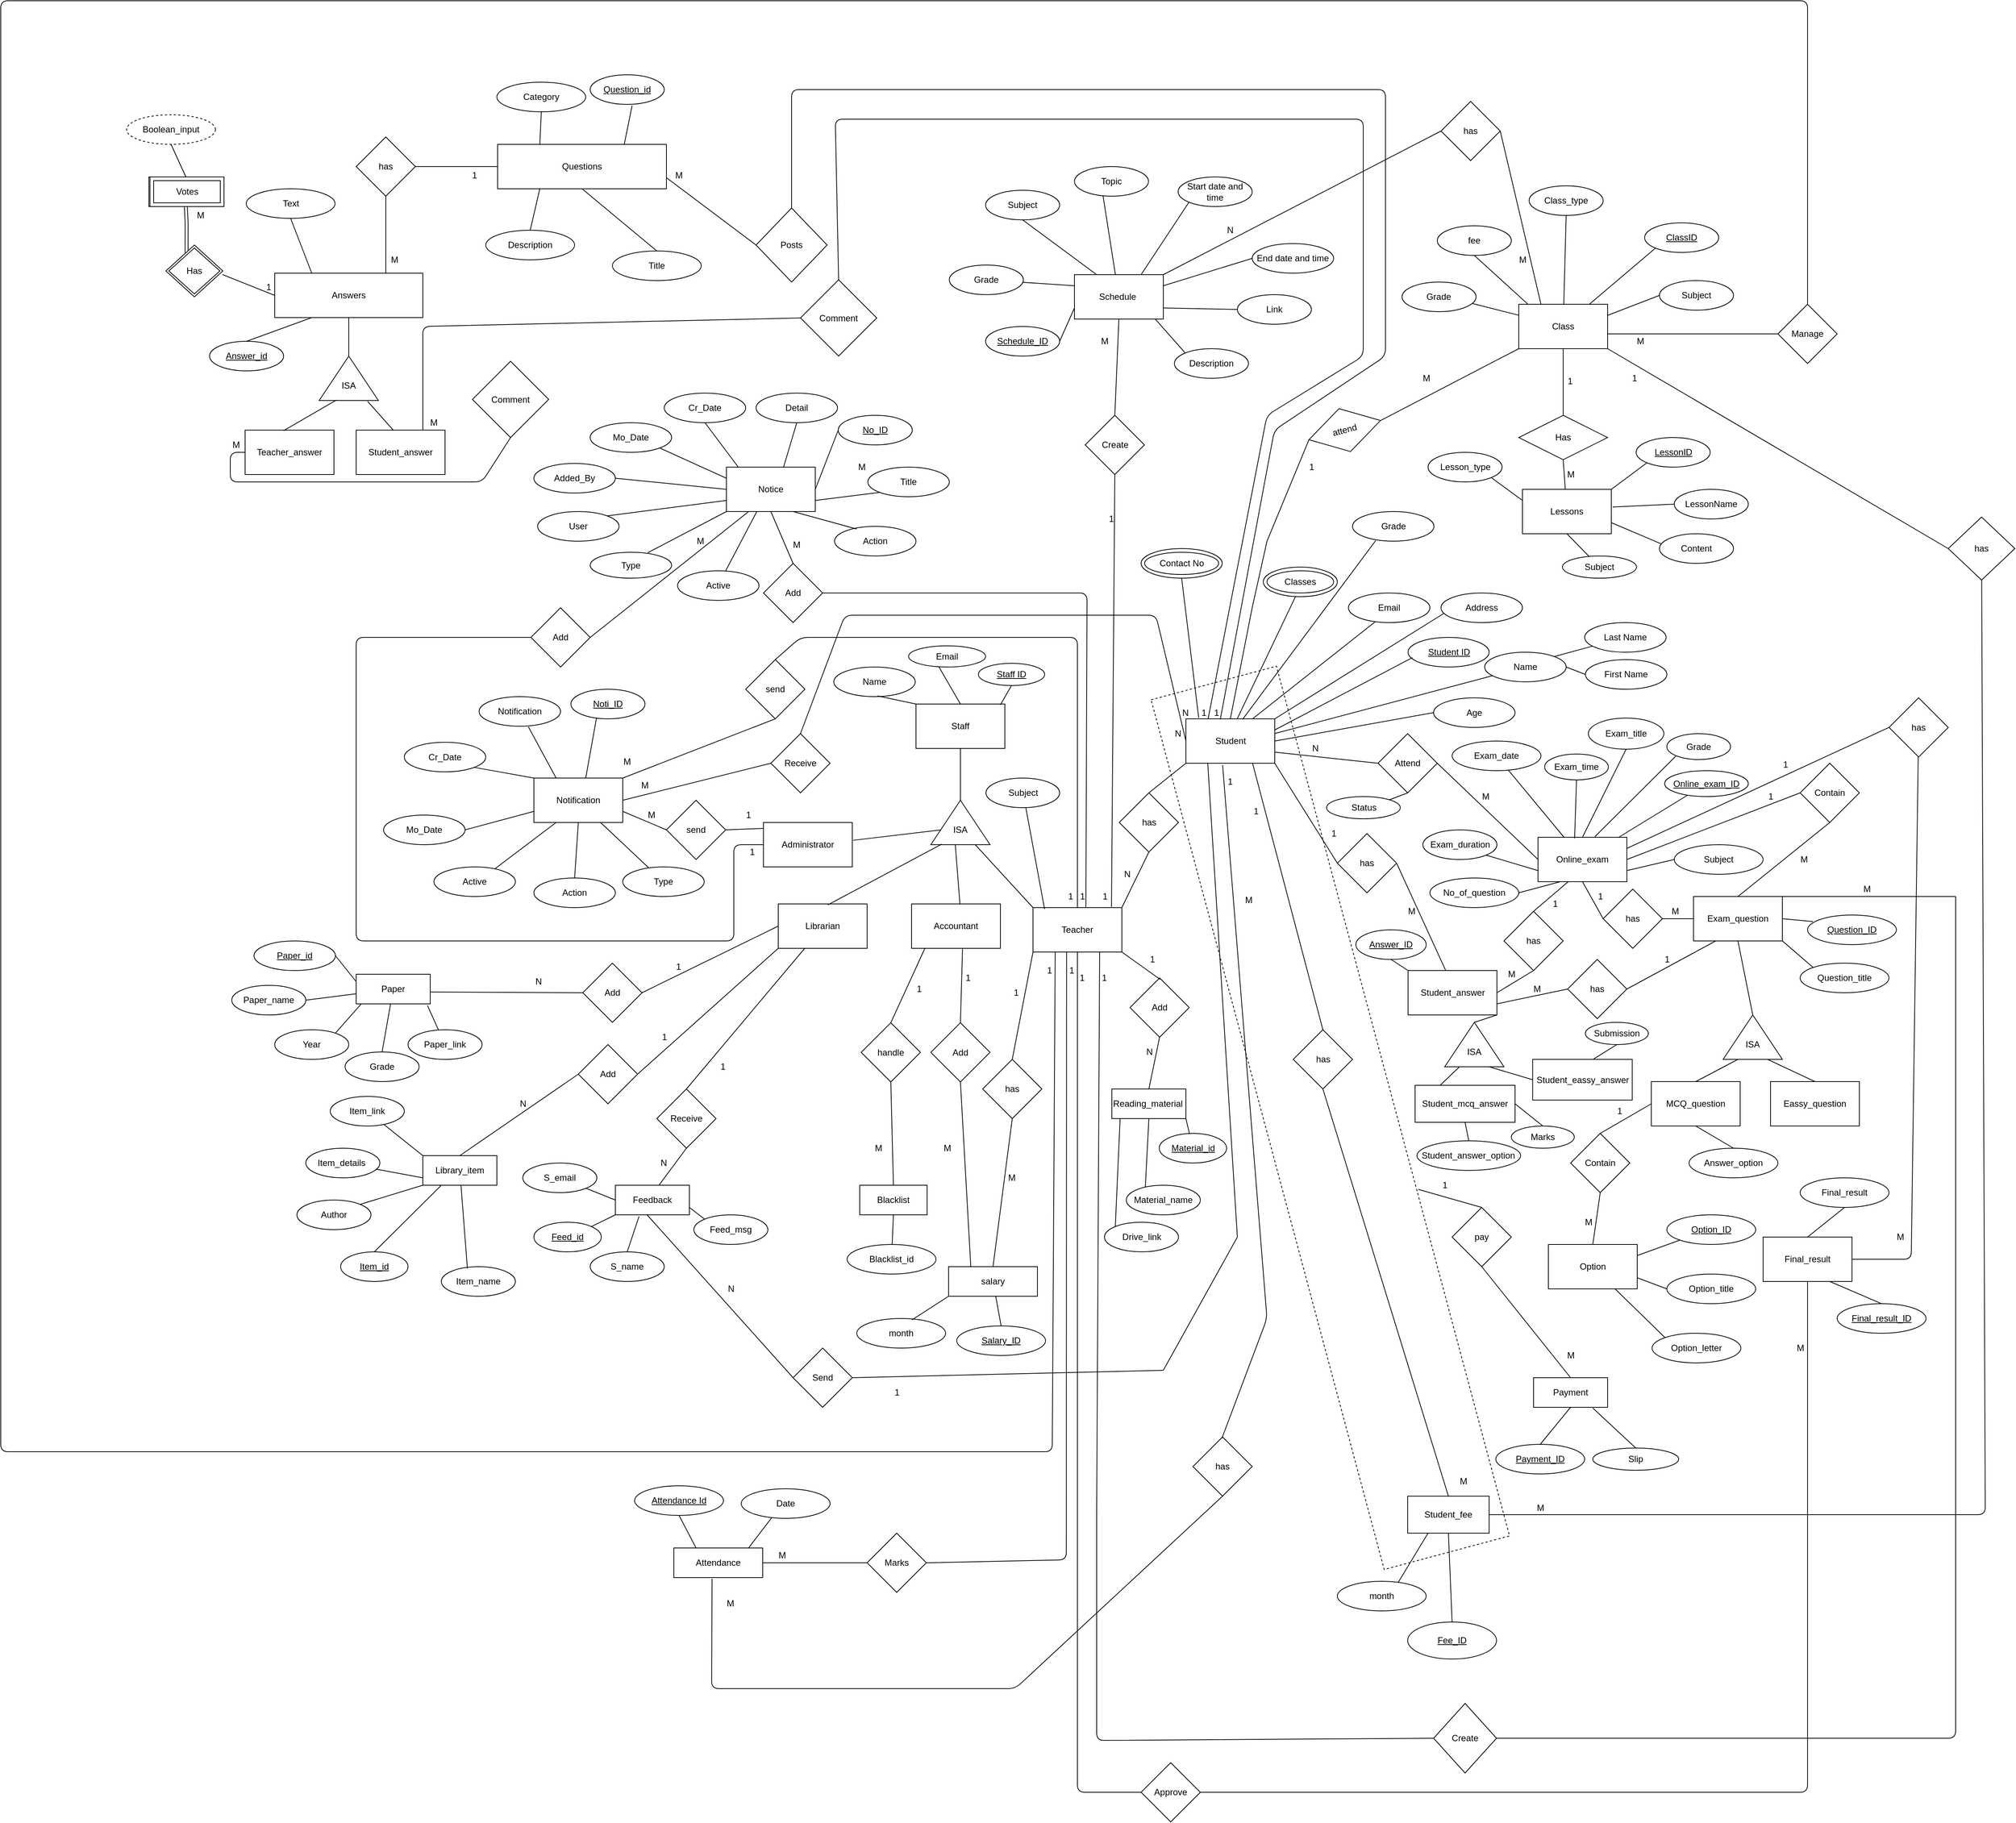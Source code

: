 <mxfile version="14.9.8" type="github">
  <diagram id="M_5o9T0Zfa3jsSFbfTRQ" name="Page-1">
    <mxGraphModel dx="2692" dy="1752" grid="1" gridSize="10" guides="1" tooltips="1" connect="1" arrows="1" fold="1" page="1" pageScale="1" pageWidth="827" pageHeight="1169" math="0" shadow="0">
      <root>
        <mxCell id="0" />
        <mxCell id="1" parent="0" />
        <mxCell id="SF_l1mnsRShW8xOKGkz_-20" value="" style="ellipse;whiteSpace=wrap;html=1;align=center;" parent="1" vertex="1">
          <mxGeometry x="665" y="125" width="100" height="40" as="geometry" />
        </mxCell>
        <mxCell id="R-2MHPUn--8WQAwCCb6K-1" value="Staff" style="rounded=0;whiteSpace=wrap;html=1;" parent="1" vertex="1">
          <mxGeometry x="196" y="310" width="120" height="60" as="geometry" />
        </mxCell>
        <mxCell id="FCwzWYWyEZL-nI-lO-xA-1" value="Class" style="whiteSpace=wrap;html=1;align=center;" parent="1" vertex="1">
          <mxGeometry x="1010" y="-230" width="120" height="60" as="geometry" />
        </mxCell>
        <mxCell id="OgyhvdS7l7weuyLec3pg-1" value="Online_exam" style="rounded=0;whiteSpace=wrap;html=1;" parent="1" vertex="1">
          <mxGeometry x="1036" y="490" width="120" height="60" as="geometry" />
        </mxCell>
        <mxCell id="FCwzWYWyEZL-nI-lO-xA-2" value="fee" style="ellipse;whiteSpace=wrap;html=1;align=center;" parent="1" vertex="1">
          <mxGeometry x="900" y="-336" width="100" height="40" as="geometry" />
        </mxCell>
        <mxCell id="FCwzWYWyEZL-nI-lO-xA-3" value="ClassID" style="ellipse;whiteSpace=wrap;html=1;align=center;fontStyle=4;" parent="1" vertex="1">
          <mxGeometry x="1180" y="-340" width="100" height="40" as="geometry" />
        </mxCell>
        <mxCell id="gWIL4lwPZoUMI15kpGQ2-2" value="Reading_material&amp;nbsp;" style="whiteSpace=wrap;html=1;align=center;" parent="1" vertex="1">
          <mxGeometry x="460.5" y="830" width="100" height="40" as="geometry" />
        </mxCell>
        <mxCell id="gWIL4lwPZoUMI15kpGQ2-3" value="Feedback" style="whiteSpace=wrap;html=1;align=center;" parent="1" vertex="1">
          <mxGeometry x="-210" y="960" width="100" height="40" as="geometry" />
        </mxCell>
        <mxCell id="gWIL4lwPZoUMI15kpGQ2-4" value="Paper" style="whiteSpace=wrap;html=1;align=center;" parent="1" vertex="1">
          <mxGeometry x="-560" y="675" width="100" height="40" as="geometry" />
        </mxCell>
        <mxCell id="gWIL4lwPZoUMI15kpGQ2-6" value="Paper_name" style="ellipse;whiteSpace=wrap;html=1;align=center;" parent="1" vertex="1">
          <mxGeometry x="-728" y="690" width="100" height="40" as="geometry" />
        </mxCell>
        <mxCell id="gWIL4lwPZoUMI15kpGQ2-7" value="Year" style="ellipse;whiteSpace=wrap;html=1;align=center;" parent="1" vertex="1">
          <mxGeometry x="-670" y="750" width="100" height="40" as="geometry" />
        </mxCell>
        <mxCell id="gWIL4lwPZoUMI15kpGQ2-8" value="Library_item" style="whiteSpace=wrap;html=1;align=center;" parent="1" vertex="1">
          <mxGeometry x="-470" y="920" width="100" height="40" as="geometry" />
        </mxCell>
        <mxCell id="FCwzWYWyEZL-nI-lO-xA-7" value="Lessons" style="whiteSpace=wrap;html=1;align=center;" parent="1" vertex="1">
          <mxGeometry x="1015" y="20" width="120" height="60" as="geometry" />
        </mxCell>
        <mxCell id="VxVEOMAt9AinIQTccfHf-1" value="Exam_question" style="rounded=0;whiteSpace=wrap;html=1;" parent="1" vertex="1">
          <mxGeometry x="1246" y="570" width="120" height="60" as="geometry" />
        </mxCell>
        <mxCell id="GwoW-9eUFXNhQJcoqlGR-5" value="No_ID" style="ellipse;whiteSpace=wrap;html=1;align=center;fontStyle=4;" parent="1" vertex="1">
          <mxGeometry x="91" y="-80" width="100" height="40" as="geometry" />
        </mxCell>
        <mxCell id="GwoW-9eUFXNhQJcoqlGR-10" value="Detail" style="ellipse;whiteSpace=wrap;html=1;align=center;" parent="1" vertex="1">
          <mxGeometry x="-20" y="-110" width="110" height="40" as="geometry" />
        </mxCell>
        <mxCell id="VxVEOMAt9AinIQTccfHf-3" value="" style="endArrow=none;html=1;entryX=0.5;entryY=1;entryDx=0;entryDy=0;exitX=1;exitY=0.5;exitDx=0;exitDy=0;" parent="1" source="VxVEOMAt9AinIQTccfHf-2" target="VxVEOMAt9AinIQTccfHf-1" edge="1">
          <mxGeometry width="50" height="50" relative="1" as="geometry">
            <mxPoint x="1230" y="680" as="sourcePoint" />
            <mxPoint x="1280" y="630" as="targetPoint" />
          </mxGeometry>
        </mxCell>
        <mxCell id="GwoW-9eUFXNhQJcoqlGR-11" value="Title" style="ellipse;whiteSpace=wrap;html=1;align=center;" parent="1" vertex="1">
          <mxGeometry x="131" y="-10" width="110" height="40" as="geometry" />
        </mxCell>
        <mxCell id="FCwzWYWyEZL-nI-lO-xA-8" value="Class_type&lt;br&gt;" style="ellipse;whiteSpace=wrap;html=1;align=center;" parent="1" vertex="1">
          <mxGeometry x="1024" y="-390" width="100" height="40" as="geometry" />
        </mxCell>
        <mxCell id="VxVEOMAt9AinIQTccfHf-4" value="MCQ_question" style="rounded=0;whiteSpace=wrap;html=1;" parent="1" vertex="1">
          <mxGeometry x="1189" y="820" width="120" height="60" as="geometry" />
        </mxCell>
        <mxCell id="FCwzWYWyEZL-nI-lO-xA-9" value="Subject" style="ellipse;whiteSpace=wrap;html=1;align=center;" parent="1" vertex="1">
          <mxGeometry x="1200" y="-262" width="100" height="40" as="geometry" />
        </mxCell>
        <mxCell id="VxVEOMAt9AinIQTccfHf-5" value="Eassy_question" style="rounded=0;whiteSpace=wrap;html=1;" parent="1" vertex="1">
          <mxGeometry x="1350" y="820" width="120" height="60" as="geometry" />
        </mxCell>
        <mxCell id="FCwzWYWyEZL-nI-lO-xA-10" value="LessonName" style="ellipse;whiteSpace=wrap;html=1;align=center;" parent="1" vertex="1">
          <mxGeometry x="1220" y="20" width="100" height="40" as="geometry" />
        </mxCell>
        <mxCell id="VxVEOMAt9AinIQTccfHf-6" value="" style="endArrow=none;html=1;entryX=0;entryY=0.25;entryDx=0;entryDy=0;exitX=0.5;exitY=0;exitDx=0;exitDy=0;" parent="1" source="VxVEOMAt9AinIQTccfHf-4" target="VxVEOMAt9AinIQTccfHf-2" edge="1">
          <mxGeometry width="50" height="50" relative="1" as="geometry">
            <mxPoint x="1200" y="770" as="sourcePoint" />
            <mxPoint x="1250" y="720" as="targetPoint" />
          </mxGeometry>
        </mxCell>
        <mxCell id="FCwzWYWyEZL-nI-lO-xA-11" value="LessonID" style="ellipse;whiteSpace=wrap;html=1;align=center;fontStyle=4;" parent="1" vertex="1">
          <mxGeometry x="1168.5" y="-50" width="100" height="40" as="geometry" />
        </mxCell>
        <mxCell id="VxVEOMAt9AinIQTccfHf-7" value="" style="endArrow=none;html=1;entryX=0;entryY=0.75;entryDx=0;entryDy=0;exitX=0.5;exitY=0;exitDx=0;exitDy=0;" parent="1" source="VxVEOMAt9AinIQTccfHf-5" target="VxVEOMAt9AinIQTccfHf-2" edge="1">
          <mxGeometry width="50" height="50" relative="1" as="geometry">
            <mxPoint x="1430" y="780" as="sourcePoint" />
            <mxPoint x="1480" y="730" as="targetPoint" />
          </mxGeometry>
        </mxCell>
        <mxCell id="0ZwmMBX9CB_PH2E3g_sw-1" value="Teacher" style="rounded=0;whiteSpace=wrap;html=1;" parent="1" vertex="1">
          <mxGeometry x="354" y="585" width="120" height="60" as="geometry" />
        </mxCell>
        <mxCell id="0ZwmMBX9CB_PH2E3g_sw-2" value="Librarian" style="rounded=0;whiteSpace=wrap;html=1;" parent="1" vertex="1">
          <mxGeometry x="10" y="580" width="120" height="60" as="geometry" />
        </mxCell>
        <mxCell id="K8X3NvSoKbJ5HwSeJN3l-2" value="Student_answer" style="rounded=0;whiteSpace=wrap;html=1;" parent="1" vertex="1">
          <mxGeometry x="860.5" y="670" width="120" height="60" as="geometry" />
        </mxCell>
        <mxCell id="0ZwmMBX9CB_PH2E3g_sw-3" value="Accountant" style="rounded=0;whiteSpace=wrap;html=1;" parent="1" vertex="1">
          <mxGeometry x="190" y="580" width="120" height="60" as="geometry" />
        </mxCell>
        <mxCell id="K8X3NvSoKbJ5HwSeJN3l-3" value="Option" style="rounded=0;whiteSpace=wrap;html=1;" parent="1" vertex="1">
          <mxGeometry x="1050" y="1040" width="120" height="60" as="geometry" />
        </mxCell>
        <mxCell id="0ZwmMBX9CB_PH2E3g_sw-4" value="Student" style="rounded=0;whiteSpace=wrap;html=1;" parent="1" vertex="1">
          <mxGeometry x="560.5" y="330" width="120" height="60" as="geometry" />
        </mxCell>
        <mxCell id="0ZwmMBX9CB_PH2E3g_sw-5" value="" style="triangle;whiteSpace=wrap;html=1;rotation=-90;" parent="1" vertex="1">
          <mxGeometry x="226" y="430" width="60" height="80" as="geometry" />
        </mxCell>
        <mxCell id="0ZwmMBX9CB_PH2E3g_sw-6" value="ISA" style="text;html=1;strokeColor=none;fillColor=none;align=center;verticalAlign=middle;whiteSpace=wrap;rounded=0;" parent="1" vertex="1">
          <mxGeometry x="236" y="470" width="40" height="20" as="geometry" />
        </mxCell>
        <mxCell id="GwoW-9eUFXNhQJcoqlGR-12" value="Cr_Date" style="ellipse;whiteSpace=wrap;html=1;align=center;" parent="1" vertex="1">
          <mxGeometry x="-144" y="-110" width="110" height="40" as="geometry" />
        </mxCell>
        <mxCell id="0ZwmMBX9CB_PH2E3g_sw-7" value="" style="endArrow=none;html=1;entryX=0.5;entryY=1;entryDx=0;entryDy=0;exitX=1;exitY=0.5;exitDx=0;exitDy=0;" parent="1" source="0ZwmMBX9CB_PH2E3g_sw-5" target="R-2MHPUn--8WQAwCCb6K-1" edge="1">
          <mxGeometry width="50" height="50" relative="1" as="geometry">
            <mxPoint x="376" y="430" as="sourcePoint" />
            <mxPoint x="446" y="360" as="targetPoint" />
          </mxGeometry>
        </mxCell>
        <mxCell id="0ZwmMBX9CB_PH2E3g_sw-8" value="" style="endArrow=none;html=1;entryX=0;entryY=0.75;entryDx=0;entryDy=0;exitX=0;exitY=0;exitDx=0;exitDy=0;" parent="1" source="0ZwmMBX9CB_PH2E3g_sw-1" target="0ZwmMBX9CB_PH2E3g_sw-5" edge="1">
          <mxGeometry width="50" height="50" relative="1" as="geometry">
            <mxPoint x="545.71" y="550" as="sourcePoint" />
            <mxPoint x="545.71" y="484" as="targetPoint" />
          </mxGeometry>
        </mxCell>
        <mxCell id="0ZwmMBX9CB_PH2E3g_sw-9" value="" style="endArrow=none;html=1;entryX=0.006;entryY=0.413;entryDx=0;entryDy=0;exitX=0.545;exitY=0.012;exitDx=0;exitDy=0;exitPerimeter=0;entryPerimeter=0;" parent="1" source="0ZwmMBX9CB_PH2E3g_sw-3" target="0ZwmMBX9CB_PH2E3g_sw-5" edge="1">
          <mxGeometry width="50" height="50" relative="1" as="geometry">
            <mxPoint x="496" y="590.72" as="sourcePoint" />
            <mxPoint x="427.48" y="496" as="targetPoint" />
          </mxGeometry>
        </mxCell>
        <mxCell id="K307Wzx5Uyk_XyWvb7QZ-1" value="Schedule&amp;nbsp;" style="rounded=0;whiteSpace=wrap;html=1;" parent="1" vertex="1">
          <mxGeometry x="410" y="-270" width="120" height="60" as="geometry" />
        </mxCell>
        <mxCell id="0ZwmMBX9CB_PH2E3g_sw-10" value="" style="endArrow=none;html=1;exitX=0.558;exitY=0.021;exitDx=0;exitDy=0;exitPerimeter=0;entryX=0.014;entryY=0.187;entryDx=0;entryDy=0;entryPerimeter=0;" parent="1" source="0ZwmMBX9CB_PH2E3g_sw-2" target="0ZwmMBX9CB_PH2E3g_sw-5" edge="1">
          <mxGeometry width="50" height="50" relative="1" as="geometry">
            <mxPoint x="326.0" y="580" as="sourcePoint" />
            <mxPoint x="417" y="486" as="targetPoint" />
          </mxGeometry>
        </mxCell>
        <mxCell id="GwoW-9eUFXNhQJcoqlGR-13" value="Mo_Date" style="ellipse;whiteSpace=wrap;html=1;align=center;" parent="1" vertex="1">
          <mxGeometry x="-244" y="-70" width="110" height="40" as="geometry" />
        </mxCell>
        <mxCell id="GwoW-9eUFXNhQJcoqlGR-14" value="Added_By" style="ellipse;whiteSpace=wrap;html=1;align=center;" parent="1" vertex="1">
          <mxGeometry x="-320" y="-15" width="110" height="40" as="geometry" />
        </mxCell>
        <mxCell id="GwoW-9eUFXNhQJcoqlGR-15" value="User" style="ellipse;whiteSpace=wrap;html=1;align=center;" parent="1" vertex="1">
          <mxGeometry x="-315" y="50" width="110" height="40" as="geometry" />
        </mxCell>
        <mxCell id="K307Wzx5Uyk_XyWvb7QZ-3" value="&lt;u&gt;Schedule_ID&lt;/u&gt;" style="ellipse;whiteSpace=wrap;html=1;align=center;" parent="1" vertex="1">
          <mxGeometry x="290" y="-200" width="100" height="40" as="geometry" />
        </mxCell>
        <mxCell id="GwoW-9eUFXNhQJcoqlGR-16" value="Active" style="ellipse;whiteSpace=wrap;html=1;align=center;" parent="1" vertex="1">
          <mxGeometry x="-126" y="130" width="110" height="40" as="geometry" />
        </mxCell>
        <mxCell id="GwoW-9eUFXNhQJcoqlGR-17" value="Action" style="ellipse;whiteSpace=wrap;html=1;align=center;" parent="1" vertex="1">
          <mxGeometry x="86" y="70" width="110" height="40" as="geometry" />
        </mxCell>
        <mxCell id="GwoW-9eUFXNhQJcoqlGR-19" value="Notification" style="rounded=0;whiteSpace=wrap;html=1;" parent="1" vertex="1">
          <mxGeometry x="-320" y="410" width="120" height="60" as="geometry" />
        </mxCell>
        <mxCell id="0ZwmMBX9CB_PH2E3g_sw-11" value="Name" style="ellipse;whiteSpace=wrap;html=1;align=center;" parent="1" vertex="1">
          <mxGeometry x="964" y="240" width="110" height="40" as="geometry" />
        </mxCell>
        <mxCell id="0ZwmMBX9CB_PH2E3g_sw-12" value="First Name" style="ellipse;whiteSpace=wrap;html=1;align=center;" parent="1" vertex="1">
          <mxGeometry x="1100" y="250" width="110" height="40" as="geometry" />
        </mxCell>
        <mxCell id="iZ0bgMCoI2NrM_kVkU7W-3" value="Grade" style="ellipse;whiteSpace=wrap;html=1;align=center;" parent="1" vertex="1">
          <mxGeometry x="241" y="-283" width="100" height="40" as="geometry" />
        </mxCell>
        <mxCell id="b9c7Hga8VgIeeOIJwBWF-2" value="Attend" style="rhombus;whiteSpace=wrap;html=1;" parent="1" vertex="1">
          <mxGeometry x="820" y="350" width="80" height="80" as="geometry" />
        </mxCell>
        <mxCell id="iZ0bgMCoI2NrM_kVkU7W-4" value="Subject" style="ellipse;whiteSpace=wrap;html=1;align=center;" parent="1" vertex="1">
          <mxGeometry x="290" y="-384" width="100" height="40" as="geometry" />
        </mxCell>
        <mxCell id="0ZwmMBX9CB_PH2E3g_sw-13" value="Last Name" style="ellipse;whiteSpace=wrap;html=1;align=center;" parent="1" vertex="1">
          <mxGeometry x="1099" y="200.0" width="110" height="40" as="geometry" />
        </mxCell>
        <mxCell id="iZ0bgMCoI2NrM_kVkU7W-5" value="Topic" style="ellipse;whiteSpace=wrap;html=1;align=center;" parent="1" vertex="1">
          <mxGeometry x="410" y="-416" width="100" height="40" as="geometry" />
        </mxCell>
        <mxCell id="GwoW-9eUFXNhQJcoqlGR-20" value="Notice" style="rounded=0;whiteSpace=wrap;html=1;" parent="1" vertex="1">
          <mxGeometry x="-60" y="-10" width="120" height="60" as="geometry" />
        </mxCell>
        <mxCell id="BmbAjrQ7ErxFybZsGOEc-1" value="" style="endArrow=none;html=1;entryX=0.5;entryY=1;entryDx=0;entryDy=0;exitX=0.5;exitY=0;exitDx=0;exitDy=0;" parent="1" target="BmbAjrQ7ErxFybZsGOEc-19" edge="1">
          <mxGeometry width="50" height="50" relative="1" as="geometry">
            <mxPoint x="300" y="1070.0" as="sourcePoint" />
            <mxPoint x="590" y="1140" as="targetPoint" />
          </mxGeometry>
        </mxCell>
        <mxCell id="GwoW-9eUFXNhQJcoqlGR-21" value="" style="endArrow=none;html=1;exitX=0.591;exitY=0;exitDx=0;exitDy=0;exitPerimeter=0;entryX=0.342;entryY=1;entryDx=0;entryDy=0;entryPerimeter=0;" parent="1" source="GwoW-9eUFXNhQJcoqlGR-16" target="GwoW-9eUFXNhQJcoqlGR-20" edge="1">
          <mxGeometry width="50" height="50" relative="1" as="geometry">
            <mxPoint x="-234" y="260" as="sourcePoint" />
            <mxPoint x="-30" y="50" as="targetPoint" />
            <Array as="points" />
          </mxGeometry>
        </mxCell>
        <mxCell id="iZ0bgMCoI2NrM_kVkU7W-6" value="Start date and time" style="ellipse;whiteSpace=wrap;html=1;align=center;" parent="1" vertex="1">
          <mxGeometry x="550" y="-402" width="100" height="40" as="geometry" />
        </mxCell>
        <mxCell id="GwoW-9eUFXNhQJcoqlGR-22" value="" style="endArrow=none;html=1;entryX=0.75;entryY=1;entryDx=0;entryDy=0;exitX=0.271;exitY=0.09;exitDx=0;exitDy=0;exitPerimeter=0;" parent="1" source="GwoW-9eUFXNhQJcoqlGR-17" target="GwoW-9eUFXNhQJcoqlGR-20" edge="1">
          <mxGeometry width="50" height="50" relative="1" as="geometry">
            <mxPoint x="36" y="110" as="sourcePoint" />
            <mxPoint x="86" y="60" as="targetPoint" />
          </mxGeometry>
        </mxCell>
        <mxCell id="b9c7Hga8VgIeeOIJwBWF-3" value="" style="endArrow=none;html=1;exitX=1;exitY=0.75;exitDx=0;exitDy=0;entryX=0;entryY=0.5;entryDx=0;entryDy=0;" parent="1" source="0ZwmMBX9CB_PH2E3g_sw-4" target="b9c7Hga8VgIeeOIJwBWF-2" edge="1">
          <mxGeometry width="50" height="50" relative="1" as="geometry">
            <mxPoint x="660" y="330" as="sourcePoint" />
            <mxPoint x="710" y="280" as="targetPoint" />
          </mxGeometry>
        </mxCell>
        <mxCell id="GwoW-9eUFXNhQJcoqlGR-23" value="" style="endArrow=none;html=1;entryX=1;entryY=0.5;entryDx=0;entryDy=0;exitX=0;exitY=0.5;exitDx=0;exitDy=0;" parent="1" source="GwoW-9eUFXNhQJcoqlGR-5" target="GwoW-9eUFXNhQJcoqlGR-20" edge="1">
          <mxGeometry width="50" height="50" relative="1" as="geometry">
            <mxPoint x="190" y="10" as="sourcePoint" />
            <mxPoint x="-110" y="60" as="targetPoint" />
          </mxGeometry>
        </mxCell>
        <mxCell id="iZ0bgMCoI2NrM_kVkU7W-7" value="End date and time" style="ellipse;whiteSpace=wrap;html=1;align=center;" parent="1" vertex="1">
          <mxGeometry x="650" y="-312" width="110" height="40" as="geometry" />
        </mxCell>
        <mxCell id="GwoW-9eUFXNhQJcoqlGR-24" value="" style="endArrow=none;html=1;entryX=1;entryY=0.75;entryDx=0;entryDy=0;exitX=0;exitY=1;exitDx=0;exitDy=0;" parent="1" source="GwoW-9eUFXNhQJcoqlGR-11" target="GwoW-9eUFXNhQJcoqlGR-20" edge="1">
          <mxGeometry width="50" height="50" relative="1" as="geometry">
            <mxPoint x="86" as="sourcePoint" />
            <mxPoint x="66" y="-60" as="targetPoint" />
          </mxGeometry>
        </mxCell>
        <mxCell id="b9c7Hga8VgIeeOIJwBWF-4" value="" style="endArrow=none;html=1;exitX=1;exitY=0.5;exitDx=0;exitDy=0;entryX=0;entryY=0.5;entryDx=0;entryDy=0;" parent="1" source="b9c7Hga8VgIeeOIJwBWF-2" target="OgyhvdS7l7weuyLec3pg-1" edge="1">
          <mxGeometry width="50" height="50" relative="1" as="geometry">
            <mxPoint x="960" y="410" as="sourcePoint" />
            <mxPoint x="1010" y="360" as="targetPoint" />
          </mxGeometry>
        </mxCell>
        <mxCell id="GwoW-9eUFXNhQJcoqlGR-25" value="" style="endArrow=none;html=1;entryX=0.642;entryY=0.007;entryDx=0;entryDy=0;exitX=0.5;exitY=1;exitDx=0;exitDy=0;entryPerimeter=0;" parent="1" source="GwoW-9eUFXNhQJcoqlGR-10" target="GwoW-9eUFXNhQJcoqlGR-20" edge="1">
          <mxGeometry width="50" height="50" relative="1" as="geometry">
            <mxPoint x="66" y="140" as="sourcePoint" />
            <mxPoint x="46" y="80" as="targetPoint" />
          </mxGeometry>
        </mxCell>
        <mxCell id="b9c7Hga8VgIeeOIJwBWF-5" value="N" style="text;html=1;align=center;verticalAlign=middle;resizable=0;points=[];autosize=1;strokeColor=none;" parent="1" vertex="1">
          <mxGeometry x="725" y="360" width="20" height="20" as="geometry" />
        </mxCell>
        <mxCell id="BmbAjrQ7ErxFybZsGOEc-19" value="has" style="rhombus;whiteSpace=wrap;html=1;rotation=0;" parent="1" vertex="1">
          <mxGeometry x="286" y="790" width="80" height="80" as="geometry" />
        </mxCell>
        <mxCell id="GwoW-9eUFXNhQJcoqlGR-26" value="" style="endArrow=none;html=1;entryX=0.5;entryY=1;entryDx=0;entryDy=0;" parent="1" target="GwoW-9eUFXNhQJcoqlGR-12" edge="1">
          <mxGeometry width="50" height="50" relative="1" as="geometry">
            <mxPoint x="-44" y="-10" as="sourcePoint" />
            <mxPoint x="-64" y="-70" as="targetPoint" />
          </mxGeometry>
        </mxCell>
        <mxCell id="BmbAjrQ7ErxFybZsGOEc-20" value="" style="endArrow=none;html=1;exitX=0.5;exitY=0;exitDx=0;exitDy=0;entryX=0;entryY=1;entryDx=0;entryDy=0;" parent="1" source="BmbAjrQ7ErxFybZsGOEc-19" target="0ZwmMBX9CB_PH2E3g_sw-1" edge="1">
          <mxGeometry width="50" height="50" relative="1" as="geometry">
            <mxPoint x="590" y="1060" as="sourcePoint" />
            <mxPoint x="316" y="720" as="targetPoint" />
          </mxGeometry>
        </mxCell>
        <mxCell id="b9c7Hga8VgIeeOIJwBWF-6" value="M" style="text;html=1;align=center;verticalAlign=middle;resizable=0;points=[];autosize=1;strokeColor=none;" parent="1" vertex="1">
          <mxGeometry x="950" y="425" width="30" height="20" as="geometry" />
        </mxCell>
        <mxCell id="7itRraBL80M5-BY0XSh3-4" value="Subject" style="ellipse;whiteSpace=wrap;html=1;align=center;" parent="1" vertex="1">
          <mxGeometry x="1069" y="110" width="100" height="30" as="geometry" />
        </mxCell>
        <mxCell id="GwoW-9eUFXNhQJcoqlGR-27" value="" style="endArrow=none;html=1;exitX=0;exitY=0.25;exitDx=0;exitDy=0;entryX=1;entryY=1;entryDx=0;entryDy=0;" parent="1" source="GwoW-9eUFXNhQJcoqlGR-20" target="GwoW-9eUFXNhQJcoqlGR-13" edge="1">
          <mxGeometry width="50" height="50" relative="1" as="geometry">
            <mxPoint x="-114" y="20" as="sourcePoint" />
            <mxPoint x="-134" y="-40" as="targetPoint" />
          </mxGeometry>
        </mxCell>
        <mxCell id="0ZwmMBX9CB_PH2E3g_sw-14" value="" style="endArrow=none;html=1;" parent="1" target="0ZwmMBX9CB_PH2E3g_sw-11" edge="1">
          <mxGeometry width="50" height="50" relative="1" as="geometry">
            <mxPoint x="680" y="350" as="sourcePoint" />
            <mxPoint x="494.5" y="250" as="targetPoint" />
          </mxGeometry>
        </mxCell>
        <mxCell id="GwoW-9eUFXNhQJcoqlGR-28" value="" style="endArrow=none;html=1;entryX=1;entryY=0.5;entryDx=0;entryDy=0;exitX=0;exitY=0.5;exitDx=0;exitDy=0;" parent="1" source="GwoW-9eUFXNhQJcoqlGR-20" target="GwoW-9eUFXNhQJcoqlGR-14" edge="1">
          <mxGeometry width="50" height="50" relative="1" as="geometry">
            <mxPoint x="-74" y="20" as="sourcePoint" />
            <mxPoint x="-134" y="-20" as="targetPoint" />
          </mxGeometry>
        </mxCell>
        <mxCell id="b9c7Hga8VgIeeOIJwBWF-7" value="Contain" style="rhombus;whiteSpace=wrap;html=1;" parent="1" vertex="1">
          <mxGeometry x="1080" y="890" width="80" height="80" as="geometry" />
        </mxCell>
        <mxCell id="GwoW-9eUFXNhQJcoqlGR-30" value="" style="endArrow=none;html=1;entryX=1;entryY=0;entryDx=0;entryDy=0;exitX=0;exitY=0.75;exitDx=0;exitDy=0;" parent="1" source="GwoW-9eUFXNhQJcoqlGR-20" target="GwoW-9eUFXNhQJcoqlGR-15" edge="1">
          <mxGeometry width="50" height="50" relative="1" as="geometry">
            <mxPoint x="-60" y="43" as="sourcePoint" />
            <mxPoint x="-124" y="20" as="targetPoint" />
          </mxGeometry>
        </mxCell>
        <mxCell id="0ZwmMBX9CB_PH2E3g_sw-15" value="" style="endArrow=none;html=1;entryX=0;entryY=0.5;entryDx=0;entryDy=0;exitX=1;exitY=0.5;exitDx=0;exitDy=0;" parent="1" source="0ZwmMBX9CB_PH2E3g_sw-11" target="0ZwmMBX9CB_PH2E3g_sw-12" edge="1">
          <mxGeometry width="50" height="50" relative="1" as="geometry">
            <mxPoint x="630" y="210" as="sourcePoint" />
            <mxPoint x="660" y="175" as="targetPoint" />
          </mxGeometry>
        </mxCell>
        <mxCell id="GwoW-9eUFXNhQJcoqlGR-31" value="Notification" style="ellipse;whiteSpace=wrap;html=1;align=center;" parent="1" vertex="1">
          <mxGeometry x="-394" y="300" width="110" height="40" as="geometry" />
        </mxCell>
        <mxCell id="GwoW-9eUFXNhQJcoqlGR-32" value="Noti_ID" style="ellipse;whiteSpace=wrap;html=1;align=center;fontStyle=4;" parent="1" vertex="1">
          <mxGeometry x="-270" y="290" width="100" height="40" as="geometry" />
        </mxCell>
        <mxCell id="iZ0bgMCoI2NrM_kVkU7W-11" value="Link" style="ellipse;whiteSpace=wrap;html=1;align=center;" parent="1" vertex="1">
          <mxGeometry x="630" y="-243" width="100" height="40" as="geometry" />
        </mxCell>
        <mxCell id="0ZwmMBX9CB_PH2E3g_sw-16" value="" style="endArrow=none;html=1;exitX=1;exitY=0;exitDx=0;exitDy=0;" parent="1" source="0ZwmMBX9CB_PH2E3g_sw-11" target="0ZwmMBX9CB_PH2E3g_sw-13" edge="1">
          <mxGeometry width="50" height="50" relative="1" as="geometry">
            <mxPoint x="500.0" y="210.0" as="sourcePoint" />
            <mxPoint x="560.62" y="166.6" as="targetPoint" />
          </mxGeometry>
        </mxCell>
        <mxCell id="iZ0bgMCoI2NrM_kVkU7W-12" value="Description" style="ellipse;whiteSpace=wrap;html=1;align=center;" parent="1" vertex="1">
          <mxGeometry x="545" y="-170" width="100" height="40" as="geometry" />
        </mxCell>
        <mxCell id="b9c7Hga8VgIeeOIJwBWF-8" value="" style="endArrow=none;html=1;exitX=0.5;exitY=0;exitDx=0;exitDy=0;entryX=0;entryY=0.5;entryDx=0;entryDy=0;" parent="1" source="b9c7Hga8VgIeeOIJwBWF-7" target="VxVEOMAt9AinIQTccfHf-4" edge="1">
          <mxGeometry width="50" height="50" relative="1" as="geometry">
            <mxPoint x="1070" y="850" as="sourcePoint" />
            <mxPoint x="1120" y="800" as="targetPoint" />
          </mxGeometry>
        </mxCell>
        <mxCell id="b9c7Hga8VgIeeOIJwBWF-9" value="" style="endArrow=none;html=1;entryX=0.5;entryY=1;entryDx=0;entryDy=0;exitX=0.5;exitY=0;exitDx=0;exitDy=0;" parent="1" source="K8X3NvSoKbJ5HwSeJN3l-3" target="b9c7Hga8VgIeeOIJwBWF-7" edge="1">
          <mxGeometry width="50" height="50" relative="1" as="geometry">
            <mxPoint x="1150" y="990" as="sourcePoint" />
            <mxPoint x="1200" y="940" as="targetPoint" />
          </mxGeometry>
        </mxCell>
        <mxCell id="b9c7Hga8VgIeeOIJwBWF-10" value="1" style="text;html=1;align=center;verticalAlign=middle;resizable=0;points=[];autosize=1;strokeColor=none;" parent="1" vertex="1">
          <mxGeometry x="1136" y="850" width="20" height="20" as="geometry" />
        </mxCell>
        <mxCell id="b9c7Hga8VgIeeOIJwBWF-11" value="M" style="text;html=1;align=center;verticalAlign=middle;resizable=0;points=[];autosize=1;strokeColor=none;" parent="1" vertex="1">
          <mxGeometry x="1089" y="1000" width="30" height="20" as="geometry" />
        </mxCell>
        <mxCell id="b9c7Hga8VgIeeOIJwBWF-13" value="Contain" style="rhombus;whiteSpace=wrap;html=1;" parent="1" vertex="1">
          <mxGeometry x="1390" y="390" width="80" height="80" as="geometry" />
        </mxCell>
        <mxCell id="GwoW-9eUFXNhQJcoqlGR-33" value="Cr_Date" style="ellipse;whiteSpace=wrap;html=1;align=center;" parent="1" vertex="1">
          <mxGeometry x="-495" y="361.6" width="110" height="40" as="geometry" />
        </mxCell>
        <mxCell id="0ZwmMBX9CB_PH2E3g_sw-20" value="has" style="rhombus;whiteSpace=wrap;html=1;direction=south;" parent="1" vertex="1">
          <mxGeometry x="470.5" y="430" width="80" height="80" as="geometry" />
        </mxCell>
        <mxCell id="GwoW-9eUFXNhQJcoqlGR-34" value="Mo_Date" style="ellipse;whiteSpace=wrap;html=1;align=center;" parent="1" vertex="1">
          <mxGeometry x="-523" y="460" width="110" height="40" as="geometry" />
        </mxCell>
        <mxCell id="b9c7Hga8VgIeeOIJwBWF-14" value="" style="endArrow=none;html=1;exitX=1;exitY=0.5;exitDx=0;exitDy=0;entryX=0;entryY=0.5;entryDx=0;entryDy=0;" parent="1" source="OgyhvdS7l7weuyLec3pg-1" target="b9c7Hga8VgIeeOIJwBWF-13" edge="1">
          <mxGeometry width="50" height="50" relative="1" as="geometry">
            <mxPoint x="1280" y="430" as="sourcePoint" />
            <mxPoint x="1330" y="380" as="targetPoint" />
          </mxGeometry>
        </mxCell>
        <mxCell id="GwoW-9eUFXNhQJcoqlGR-35" value="Active" style="ellipse;whiteSpace=wrap;html=1;align=center;" parent="1" vertex="1">
          <mxGeometry x="-455" y="530" width="110" height="40" as="geometry" />
        </mxCell>
        <mxCell id="GwoW-9eUFXNhQJcoqlGR-36" value="Action" style="ellipse;whiteSpace=wrap;html=1;align=center;" parent="1" vertex="1">
          <mxGeometry x="-320" y="545" width="110" height="40" as="geometry" />
        </mxCell>
        <mxCell id="b9c7Hga8VgIeeOIJwBWF-15" value="" style="endArrow=none;html=1;exitX=0.5;exitY=1;exitDx=0;exitDy=0;entryX=0.5;entryY=0;entryDx=0;entryDy=0;" parent="1" source="b9c7Hga8VgIeeOIJwBWF-13" target="VxVEOMAt9AinIQTccfHf-1" edge="1">
          <mxGeometry width="50" height="50" relative="1" as="geometry">
            <mxPoint x="1510" y="440" as="sourcePoint" />
            <mxPoint x="1560" y="390" as="targetPoint" />
          </mxGeometry>
        </mxCell>
        <mxCell id="BmbAjrQ7ErxFybZsGOEc-21" value="&lt;u&gt;Salary_ID&lt;/u&gt;" style="ellipse;whiteSpace=wrap;html=1;" parent="1" vertex="1">
          <mxGeometry x="251" y="1150" width="120" height="40" as="geometry" />
        </mxCell>
        <mxCell id="BmbAjrQ7ErxFybZsGOEc-22" value="" style="endArrow=none;html=1;exitX=0.5;exitY=0;exitDx=0;exitDy=0;" parent="1" source="BmbAjrQ7ErxFybZsGOEc-21" edge="1">
          <mxGeometry width="50" height="50" relative="1" as="geometry">
            <mxPoint x="780" y="1680" as="sourcePoint" />
            <mxPoint x="303.667" y="1110.0" as="targetPoint" />
          </mxGeometry>
        </mxCell>
        <mxCell id="GwoW-9eUFXNhQJcoqlGR-37" value="" style="endArrow=none;html=1;entryX=0.605;entryY=1.02;entryDx=0;entryDy=0;entryPerimeter=0;exitX=0.25;exitY=0;exitDx=0;exitDy=0;" parent="1" source="GwoW-9eUFXNhQJcoqlGR-19" target="GwoW-9eUFXNhQJcoqlGR-31" edge="1">
          <mxGeometry width="50" height="50" relative="1" as="geometry">
            <mxPoint x="-300" y="470" as="sourcePoint" />
            <mxPoint x="-250" y="420" as="targetPoint" />
          </mxGeometry>
        </mxCell>
        <mxCell id="BmbAjrQ7ErxFybZsGOEc-23" value="Student_fee" style="rounded=0;whiteSpace=wrap;html=1;" parent="1" vertex="1">
          <mxGeometry x="860" y="1380" width="110" height="50" as="geometry" />
        </mxCell>
        <mxCell id="ElF4rmFvOYkhaGS9MpUQ-2" value="" style="endArrow=none;html=1;entryX=0;entryY=0.75;entryDx=0;entryDy=0;exitX=1;exitY=0.5;exitDx=0;exitDy=0;" parent="1" source="K307Wzx5Uyk_XyWvb7QZ-3" target="K307Wzx5Uyk_XyWvb7QZ-1" edge="1">
          <mxGeometry width="50" height="50" relative="1" as="geometry">
            <mxPoint x="355.355" y="-124.142" as="sourcePoint" />
            <mxPoint x="420" y="-200" as="targetPoint" />
          </mxGeometry>
        </mxCell>
        <mxCell id="I2o_N9az7uJyAmqmPrKi-1" value="1" style="text;html=1;align=center;verticalAlign=middle;resizable=0;points=[];autosize=1;strokeColor=none;" parent="1" vertex="1">
          <mxGeometry x="1340" y="425" width="20" height="20" as="geometry" />
        </mxCell>
        <mxCell id="GwoW-9eUFXNhQJcoqlGR-38" value="" style="endArrow=none;html=1;entryX=0.346;entryY=0.96;entryDx=0;entryDy=0;entryPerimeter=0;" parent="1" target="GwoW-9eUFXNhQJcoqlGR-32" edge="1">
          <mxGeometry width="50" height="50" relative="1" as="geometry">
            <mxPoint x="-250" y="410" as="sourcePoint" />
            <mxPoint x="-253.45" y="420.8" as="targetPoint" />
          </mxGeometry>
        </mxCell>
        <mxCell id="ElF4rmFvOYkhaGS9MpUQ-4" value="" style="endArrow=none;html=1;entryX=0;entryY=0.25;entryDx=0;entryDy=0;" parent="1" source="iZ0bgMCoI2NrM_kVkU7W-3" target="K307Wzx5Uyk_XyWvb7QZ-1" edge="1">
          <mxGeometry width="50" height="50" relative="1" as="geometry">
            <mxPoint x="375.355" y="-104.142" as="sourcePoint" />
            <mxPoint x="440" y="-180" as="targetPoint" />
          </mxGeometry>
        </mxCell>
        <mxCell id="I2o_N9az7uJyAmqmPrKi-2" value="M" style="text;html=1;align=center;verticalAlign=middle;resizable=0;points=[];autosize=1;strokeColor=none;" parent="1" vertex="1">
          <mxGeometry x="1380" y="510" width="30" height="20" as="geometry" />
        </mxCell>
        <mxCell id="7itRraBL80M5-BY0XSh3-6" value="Has" style="shape=rhombus;perimeter=rhombusPerimeter;whiteSpace=wrap;html=1;align=center;" parent="1" vertex="1">
          <mxGeometry x="1010" y="-80" width="120" height="60" as="geometry" />
        </mxCell>
        <mxCell id="ElF4rmFvOYkhaGS9MpUQ-5" value="" style="endArrow=none;html=1;entryX=0.25;entryY=0;entryDx=0;entryDy=0;exitX=0.5;exitY=1;exitDx=0;exitDy=0;" parent="1" source="iZ0bgMCoI2NrM_kVkU7W-4" target="K307Wzx5Uyk_XyWvb7QZ-1" edge="1">
          <mxGeometry width="50" height="50" relative="1" as="geometry">
            <mxPoint x="385.355" y="-94.142" as="sourcePoint" />
            <mxPoint x="450" y="-170" as="targetPoint" />
          </mxGeometry>
        </mxCell>
        <mxCell id="7itRraBL80M5-BY0XSh3-9" value="" style="endArrow=none;html=1;rounded=0;entryX=0.5;entryY=1;entryDx=0;entryDy=0;" parent="1" source="FCwzWYWyEZL-nI-lO-xA-7" target="7itRraBL80M5-BY0XSh3-6" edge="1">
          <mxGeometry relative="1" as="geometry">
            <mxPoint x="810" y="60" as="sourcePoint" />
            <mxPoint x="970" y="60" as="targetPoint" />
          </mxGeometry>
        </mxCell>
        <mxCell id="GwoW-9eUFXNhQJcoqlGR-39" value="" style="endArrow=none;html=1;entryX=0;entryY=0;entryDx=0;entryDy=0;exitX=1;exitY=1;exitDx=0;exitDy=0;" parent="1" source="GwoW-9eUFXNhQJcoqlGR-33" target="GwoW-9eUFXNhQJcoqlGR-19" edge="1">
          <mxGeometry width="50" height="50" relative="1" as="geometry">
            <mxPoint x="-340" y="520" as="sourcePoint" />
            <mxPoint x="-290" y="470" as="targetPoint" />
          </mxGeometry>
        </mxCell>
        <mxCell id="7itRraBL80M5-BY0XSh3-13" value="" style="endArrow=none;html=1;rounded=0;entryX=0.5;entryY=1;entryDx=0;entryDy=0;exitX=0.5;exitY=0;exitDx=0;exitDy=0;" parent="1" source="7itRraBL80M5-BY0XSh3-6" target="FCwzWYWyEZL-nI-lO-xA-1" edge="1">
          <mxGeometry relative="1" as="geometry">
            <mxPoint x="780" y="-40" as="sourcePoint" />
            <mxPoint x="940" y="-40" as="targetPoint" />
          </mxGeometry>
        </mxCell>
        <mxCell id="ElF4rmFvOYkhaGS9MpUQ-6" value="" style="endArrow=none;html=1;exitX=0.386;exitY=0.99;exitDx=0;exitDy=0;exitPerimeter=0;" parent="1" source="iZ0bgMCoI2NrM_kVkU7W-5" target="K307Wzx5Uyk_XyWvb7QZ-1" edge="1">
          <mxGeometry width="50" height="50" relative="1" as="geometry">
            <mxPoint x="535" y="-410" as="sourcePoint" />
            <mxPoint x="460" y="-160" as="targetPoint" />
          </mxGeometry>
        </mxCell>
        <mxCell id="7itRraBL80M5-BY0XSh3-14" value="1" style="text;html=1;align=center;verticalAlign=middle;resizable=0;points=[];autosize=1;strokeColor=none;" parent="1" vertex="1">
          <mxGeometry x="1069" y="-136" width="20" height="20" as="geometry" />
        </mxCell>
        <mxCell id="GwoW-9eUFXNhQJcoqlGR-40" value="" style="endArrow=none;html=1;entryX=0;entryY=0.75;entryDx=0;entryDy=0;exitX=1;exitY=0.5;exitDx=0;exitDy=0;" parent="1" source="GwoW-9eUFXNhQJcoqlGR-34" target="GwoW-9eUFXNhQJcoqlGR-19" edge="1">
          <mxGeometry width="50" height="50" relative="1" as="geometry">
            <mxPoint x="-400" y="580" as="sourcePoint" />
            <mxPoint x="-350" y="530" as="targetPoint" />
          </mxGeometry>
        </mxCell>
        <mxCell id="7itRraBL80M5-BY0XSh3-15" value="M" style="text;html=1;align=center;verticalAlign=middle;resizable=0;points=[];autosize=1;strokeColor=none;" parent="1" vertex="1">
          <mxGeometry x="1065" y="-10" width="30" height="20" as="geometry" />
        </mxCell>
        <mxCell id="ElF4rmFvOYkhaGS9MpUQ-7" value="" style="endArrow=none;html=1;entryX=0;entryY=1;entryDx=0;entryDy=0;exitX=0.75;exitY=0;exitDx=0;exitDy=0;" parent="1" source="K307Wzx5Uyk_XyWvb7QZ-1" target="iZ0bgMCoI2NrM_kVkU7W-6" edge="1">
          <mxGeometry width="50" height="50" relative="1" as="geometry">
            <mxPoint x="405.355" y="-74.142" as="sourcePoint" />
            <mxPoint x="470" y="-150" as="targetPoint" />
          </mxGeometry>
        </mxCell>
        <mxCell id="GwoW-9eUFXNhQJcoqlGR-41" value="" style="endArrow=none;html=1;entryX=0.25;entryY=1;entryDx=0;entryDy=0;exitX=0.751;exitY=0.06;exitDx=0;exitDy=0;exitPerimeter=0;" parent="1" source="GwoW-9eUFXNhQJcoqlGR-35" target="GwoW-9eUFXNhQJcoqlGR-19" edge="1">
          <mxGeometry width="50" height="50" relative="1" as="geometry">
            <mxPoint x="-310" y="590" as="sourcePoint" />
            <mxPoint x="-260" y="540" as="targetPoint" />
          </mxGeometry>
        </mxCell>
        <mxCell id="ElF4rmFvOYkhaGS9MpUQ-8" value="" style="endArrow=none;html=1;entryX=0;entryY=0.5;entryDx=0;entryDy=0;exitX=1;exitY=0.25;exitDx=0;exitDy=0;" parent="1" source="K307Wzx5Uyk_XyWvb7QZ-1" target="iZ0bgMCoI2NrM_kVkU7W-7" edge="1">
          <mxGeometry width="50" height="50" relative="1" as="geometry">
            <mxPoint x="415.355" y="-64.142" as="sourcePoint" />
            <mxPoint x="480" y="-140" as="targetPoint" />
          </mxGeometry>
        </mxCell>
        <mxCell id="GwoW-9eUFXNhQJcoqlGR-42" value="" style="endArrow=none;html=1;exitX=0.5;exitY=0;exitDx=0;exitDy=0;entryX=0.5;entryY=1;entryDx=0;entryDy=0;" parent="1" source="GwoW-9eUFXNhQJcoqlGR-36" target="GwoW-9eUFXNhQJcoqlGR-19" edge="1">
          <mxGeometry width="50" height="50" relative="1" as="geometry">
            <mxPoint x="-180" y="580" as="sourcePoint" />
            <mxPoint x="-190" y="531" as="targetPoint" />
          </mxGeometry>
        </mxCell>
        <mxCell id="0ZwmMBX9CB_PH2E3g_sw-23" value="" style="endArrow=none;html=1;exitX=1;exitY=0.5;exitDx=0;exitDy=0;entryX=1;entryY=0;entryDx=0;entryDy=0;" parent="1" source="0ZwmMBX9CB_PH2E3g_sw-20" target="0ZwmMBX9CB_PH2E3g_sw-1" edge="1">
          <mxGeometry width="50" height="50" relative="1" as="geometry">
            <mxPoint x="575.56" y="470.0" as="sourcePoint" />
            <mxPoint x="530.0" y="567.64" as="targetPoint" />
          </mxGeometry>
        </mxCell>
        <mxCell id="ElF4rmFvOYkhaGS9MpUQ-9" value="" style="endArrow=none;html=1;entryX=0;entryY=0.5;entryDx=0;entryDy=0;exitX=1;exitY=0.75;exitDx=0;exitDy=0;" parent="1" source="K307Wzx5Uyk_XyWvb7QZ-1" target="iZ0bgMCoI2NrM_kVkU7W-11" edge="1">
          <mxGeometry width="50" height="50" relative="1" as="geometry">
            <mxPoint x="425.355" y="-54.142" as="sourcePoint" />
            <mxPoint x="490" y="-130" as="targetPoint" />
          </mxGeometry>
        </mxCell>
        <mxCell id="ElF4rmFvOYkhaGS9MpUQ-10" value="" style="endArrow=none;html=1;entryX=0;entryY=0;entryDx=0;entryDy=0;exitX=0.908;exitY=0.997;exitDx=0;exitDy=0;exitPerimeter=0;" parent="1" source="K307Wzx5Uyk_XyWvb7QZ-1" target="iZ0bgMCoI2NrM_kVkU7W-12" edge="1">
          <mxGeometry width="50" height="50" relative="1" as="geometry">
            <mxPoint x="435.355" y="-44.142" as="sourcePoint" />
            <mxPoint x="500" y="-120" as="targetPoint" />
          </mxGeometry>
        </mxCell>
        <mxCell id="XLiFxqXhWqaqg-ymZsb6-1" value="Add" style="rhombus;whiteSpace=wrap;html=1;" parent="1" vertex="1">
          <mxGeometry x="-10" y="120" width="80" height="80" as="geometry" />
        </mxCell>
        <mxCell id="kNvfrcT3U_PSBVfQfXv5-1" value="Create" style="rhombus;whiteSpace=wrap;html=1;" parent="1" vertex="1">
          <mxGeometry x="424.5" y="-80" width="80" height="80" as="geometry" />
        </mxCell>
        <mxCell id="XLiFxqXhWqaqg-ymZsb6-2" value="" style="endArrow=none;html=1;entryX=0.5;entryY=0;entryDx=0;entryDy=0;exitX=0.5;exitY=1;exitDx=0;exitDy=0;" parent="1" source="GwoW-9eUFXNhQJcoqlGR-20" target="XLiFxqXhWqaqg-ymZsb6-1" edge="1">
          <mxGeometry width="50" height="50" relative="1" as="geometry">
            <mxPoint x="20" y="290" as="sourcePoint" />
            <mxPoint x="90.711" y="240" as="targetPoint" />
          </mxGeometry>
        </mxCell>
        <mxCell id="kNvfrcT3U_PSBVfQfXv5-2" value="" style="endArrow=none;html=1;entryX=0.5;entryY=1;entryDx=0;entryDy=0;" parent="1" target="kNvfrcT3U_PSBVfQfXv5-1" edge="1">
          <mxGeometry width="50" height="50" relative="1" as="geometry">
            <mxPoint x="460" y="584" as="sourcePoint" />
            <mxPoint x="286" y="510" as="targetPoint" />
          </mxGeometry>
        </mxCell>
        <mxCell id="kNvfrcT3U_PSBVfQfXv5-3" value="" style="endArrow=none;html=1;entryX=0.5;entryY=0;entryDx=0;entryDy=0;exitX=0.5;exitY=1;exitDx=0;exitDy=0;" parent="1" source="K307Wzx5Uyk_XyWvb7QZ-1" target="kNvfrcT3U_PSBVfQfXv5-1" edge="1">
          <mxGeometry width="50" height="50" relative="1" as="geometry">
            <mxPoint x="450" y="-210" as="sourcePoint" />
            <mxPoint x="380" y="150" as="targetPoint" />
          </mxGeometry>
        </mxCell>
        <mxCell id="kNvfrcT3U_PSBVfQfXv5-4" value="" style="endArrow=none;html=1;exitX=0;exitY=0.5;exitDx=0;exitDy=0;entryX=0;entryY=1;entryDx=0;entryDy=0;" parent="1" source="0ZwmMBX9CB_PH2E3g_sw-20" target="0ZwmMBX9CB_PH2E3g_sw-4" edge="1">
          <mxGeometry width="50" height="50" relative="1" as="geometry">
            <mxPoint x="530" y="500" as="sourcePoint" />
            <mxPoint x="555" y="390" as="targetPoint" />
          </mxGeometry>
        </mxCell>
        <mxCell id="dU2X4UD7VwMb8NC1aKWs-1" value="&lt;font style=&quot;font-size: 12px&quot;&gt;Questions&lt;/font&gt;" style="rounded=0;whiteSpace=wrap;html=1;" parent="1" vertex="1">
          <mxGeometry x="-369" y="-446" width="228" height="60" as="geometry" />
        </mxCell>
        <mxCell id="LjVsxSVjH5bk2bdz1Tzy-1" value="has" style="rhombus;whiteSpace=wrap;html=1;" parent="1" vertex="1">
          <mxGeometry x="1590" y="57.5" width="90" height="85" as="geometry" />
        </mxCell>
        <mxCell id="dU2X4UD7VwMb8NC1aKWs-2" value="&lt;font style=&quot;font-size: 12px&quot;&gt;Answers&lt;/font&gt;" style="rounded=0;whiteSpace=wrap;html=1;" parent="1" vertex="1">
          <mxGeometry x="-670" y="-272" width="200" height="60" as="geometry" />
        </mxCell>
        <mxCell id="0ZwmMBX9CB_PH2E3g_sw-25" value="Email" style="ellipse;whiteSpace=wrap;html=1;align=center;" parent="1" vertex="1">
          <mxGeometry x="780" y="160" width="110" height="40" as="geometry" />
        </mxCell>
        <mxCell id="gWIL4lwPZoUMI15kpGQ2-10" value="" style="endArrow=none;html=1;exitX=1;exitY=0.5;exitDx=0;exitDy=0;entryX=0;entryY=1;entryDx=0;entryDy=0;startArrow=none;" parent="1" source="gWIL4lwPZoUMI15kpGQ2-27" target="0ZwmMBX9CB_PH2E3g_sw-2" edge="1">
          <mxGeometry width="50" height="50" relative="1" as="geometry">
            <mxPoint x="250" y="830" as="sourcePoint" />
            <mxPoint x="300" y="780" as="targetPoint" />
          </mxGeometry>
        </mxCell>
        <mxCell id="7itRraBL80M5-BY0XSh3-24" value="" style="endArrow=none;html=1;rounded=0;entryX=0;entryY=1;entryDx=0;entryDy=0;exitX=1;exitY=0;exitDx=0;exitDy=0;" parent="1" source="FCwzWYWyEZL-nI-lO-xA-7" target="FCwzWYWyEZL-nI-lO-xA-11" edge="1">
          <mxGeometry relative="1" as="geometry">
            <mxPoint x="880" y="100" as="sourcePoint" />
            <mxPoint x="1040" y="100" as="targetPoint" />
          </mxGeometry>
        </mxCell>
        <mxCell id="gWIL4lwPZoUMI15kpGQ2-11" value="" style="endArrow=none;html=1;exitX=1.007;exitY=0.6;exitDx=0;exitDy=0;entryX=0;entryY=0.5;entryDx=0;entryDy=0;exitPerimeter=0;" parent="1" source="gWIL4lwPZoUMI15kpGQ2-4" target="gWIL4lwPZoUMI15kpGQ2-28" edge="1">
          <mxGeometry width="50" height="50" relative="1" as="geometry">
            <mxPoint x="-40" y="1080" as="sourcePoint" />
            <mxPoint x="190" y="650" as="targetPoint" />
          </mxGeometry>
        </mxCell>
        <mxCell id="7itRraBL80M5-BY0XSh3-25" value="" style="endArrow=none;html=1;rounded=0;exitX=1.015;exitY=0.397;exitDx=0;exitDy=0;entryX=0;entryY=0.5;entryDx=0;entryDy=0;exitPerimeter=0;" parent="1" source="FCwzWYWyEZL-nI-lO-xA-7" target="FCwzWYWyEZL-nI-lO-xA-10" edge="1">
          <mxGeometry relative="1" as="geometry">
            <mxPoint x="880" y="100" as="sourcePoint" />
            <mxPoint x="1260" y="100" as="targetPoint" />
          </mxGeometry>
        </mxCell>
        <mxCell id="LG2qj4c6Vwv0IrCyRHc_-6" value="Manage" style="rhombus;whiteSpace=wrap;html=1;" parent="1" vertex="1">
          <mxGeometry x="1360" y="-230" width="80" height="80" as="geometry" />
        </mxCell>
        <mxCell id="7itRraBL80M5-BY0XSh3-27" value="" style="endArrow=none;html=1;rounded=0;exitX=0.5;exitY=1;exitDx=0;exitDy=0;" parent="1" source="FCwzWYWyEZL-nI-lO-xA-7" target="7itRraBL80M5-BY0XSh3-4" edge="1">
          <mxGeometry relative="1" as="geometry">
            <mxPoint x="1100" y="170" as="sourcePoint" />
            <mxPoint x="1075" y="120" as="targetPoint" />
          </mxGeometry>
        </mxCell>
        <mxCell id="LG2qj4c6Vwv0IrCyRHc_-7" value="" style="endArrow=none;html=1;entryX=0;entryY=0.5;entryDx=0;entryDy=0;" parent="1" target="LG2qj4c6Vwv0IrCyRHc_-6" edge="1">
          <mxGeometry width="50" height="50" relative="1" as="geometry">
            <mxPoint x="1130" y="-190" as="sourcePoint" />
            <mxPoint x="594.854" y="-124.226" as="targetPoint" />
          </mxGeometry>
        </mxCell>
        <mxCell id="XLiFxqXhWqaqg-ymZsb6-4" value="" style="endArrow=none;html=1;exitX=1;exitY=0.5;exitDx=0;exitDy=0;entryX=0.595;entryY=0.003;entryDx=0;entryDy=0;entryPerimeter=0;" parent="1" source="XLiFxqXhWqaqg-ymZsb6-1" target="0ZwmMBX9CB_PH2E3g_sw-1" edge="1">
          <mxGeometry width="50" height="50" relative="1" as="geometry">
            <mxPoint x="80" y="380" as="sourcePoint" />
            <mxPoint x="427" y="580" as="targetPoint" />
            <Array as="points">
              <mxPoint x="427" y="160" />
            </Array>
          </mxGeometry>
        </mxCell>
        <mxCell id="gWIL4lwPZoUMI15kpGQ2-15" value="" style="endArrow=none;html=1;entryX=0.298;entryY=1;entryDx=0;entryDy=0;entryPerimeter=0;exitX=0.5;exitY=0;exitDx=0;exitDy=0;" parent="1" source="gWIL4lwPZoUMI15kpGQ2-31" target="0ZwmMBX9CB_PH2E3g_sw-2" edge="1">
          <mxGeometry width="50" height="50" relative="1" as="geometry">
            <mxPoint x="80" y="960" as="sourcePoint" />
            <mxPoint x="244.118" y="650" as="targetPoint" />
          </mxGeometry>
        </mxCell>
        <mxCell id="gWIL4lwPZoUMI15kpGQ2-16" value="" style="endArrow=none;html=1;entryX=0;entryY=0.25;entryDx=0;entryDy=0;exitX=1;exitY=0.5;exitDx=0;exitDy=0;" parent="1" source="gWIL4lwPZoUMI15kpGQ2-72" target="gWIL4lwPZoUMI15kpGQ2-4" edge="1">
          <mxGeometry width="50" height="50" relative="1" as="geometry">
            <mxPoint x="-413" y="710" as="sourcePoint" />
            <mxPoint x="-120" y="700" as="targetPoint" />
          </mxGeometry>
        </mxCell>
        <mxCell id="LjVsxSVjH5bk2bdz1Tzy-2" value="" style="endArrow=none;html=1;exitX=1;exitY=1;exitDx=0;exitDy=0;entryX=0;entryY=0.5;entryDx=0;entryDy=0;" parent="1" source="FCwzWYWyEZL-nI-lO-xA-1" target="LjVsxSVjH5bk2bdz1Tzy-1" edge="1">
          <mxGeometry width="50" height="50" relative="1" as="geometry">
            <mxPoint x="1310" y="-10" as="sourcePoint" />
            <mxPoint x="1360" y="-60" as="targetPoint" />
          </mxGeometry>
        </mxCell>
        <mxCell id="LjVsxSVjH5bk2bdz1Tzy-3" value="" style="endArrow=none;html=1;exitX=1;exitY=0.5;exitDx=0;exitDy=0;" parent="1" source="BmbAjrQ7ErxFybZsGOEc-23" target="LjVsxSVjH5bk2bdz1Tzy-1" edge="1">
          <mxGeometry width="50" height="50" relative="1" as="geometry">
            <mxPoint x="1580" y="260" as="sourcePoint" />
            <mxPoint x="1630" y="210" as="targetPoint" />
            <Array as="points">
              <mxPoint x="1640" y="1405" />
            </Array>
          </mxGeometry>
        </mxCell>
        <mxCell id="gWIL4lwPZoUMI15kpGQ2-18" value="" style="endArrow=none;html=1;exitX=1;exitY=0;exitDx=0;exitDy=0;entryX=0;entryY=1;entryDx=0;entryDy=0;" parent="1" source="gWIL4lwPZoUMI15kpGQ2-81" target="gWIL4lwPZoUMI15kpGQ2-3" edge="1">
          <mxGeometry width="50" height="50" relative="1" as="geometry">
            <mxPoint x="-23" y="1140" as="sourcePoint" />
            <mxPoint x="30" y="1000" as="targetPoint" />
          </mxGeometry>
        </mxCell>
        <mxCell id="9J1Xk2j35T_Wb_meegYh-1" value="" style="endArrow=none;html=1;entryX=0.566;entryY=1.041;entryDx=0;entryDy=0;exitX=0.75;exitY=0;exitDx=0;exitDy=0;entryPerimeter=0;" parent="1" source="dU2X4UD7VwMb8NC1aKWs-1" target="i9i3-JM7lkHDEfFDQXcD-2" edge="1">
          <mxGeometry width="50" height="50" relative="1" as="geometry">
            <mxPoint x="-191" y="-430" as="sourcePoint" />
            <mxPoint x="-195.5" y="-500" as="targetPoint" />
          </mxGeometry>
        </mxCell>
        <mxCell id="9J1Xk2j35T_Wb_meegYh-2" value="Title" style="ellipse;whiteSpace=wrap;html=1;" parent="1" vertex="1">
          <mxGeometry x="-214" y="-302" width="120" height="40" as="geometry" />
        </mxCell>
        <mxCell id="9J1Xk2j35T_Wb_meegYh-3" value="&lt;font style=&quot;font-size: 12px&quot;&gt;Description&lt;/font&gt;" style="ellipse;whiteSpace=wrap;html=1;" parent="1" vertex="1">
          <mxGeometry x="-385" y="-330" width="120" height="40" as="geometry" />
        </mxCell>
        <mxCell id="9J1Xk2j35T_Wb_meegYh-6" value="" style="endArrow=none;html=1;entryX=0.5;entryY=0;entryDx=0;entryDy=0;exitX=0.5;exitY=1;exitDx=0;exitDy=0;" parent="1" source="dU2X4UD7VwMb8NC1aKWs-1" target="9J1Xk2j35T_Wb_meegYh-2" edge="1">
          <mxGeometry width="50" height="50" relative="1" as="geometry">
            <mxPoint x="-121" y="-360" as="sourcePoint" />
            <mxPoint x="-81" y="-426" as="targetPoint" />
          </mxGeometry>
        </mxCell>
        <mxCell id="9J1Xk2j35T_Wb_meegYh-7" value="" style="endArrow=none;html=1;entryX=0.25;entryY=1;entryDx=0;entryDy=0;exitX=0.5;exitY=0;exitDx=0;exitDy=0;" parent="1" source="9J1Xk2j35T_Wb_meegYh-3" target="dU2X4UD7VwMb8NC1aKWs-1" edge="1">
          <mxGeometry width="50" height="50" relative="1" as="geometry">
            <mxPoint x="-104.426" y="-344.142" as="sourcePoint" />
            <mxPoint x="-61" y="-370" as="targetPoint" />
          </mxGeometry>
        </mxCell>
        <mxCell id="9J1Xk2j35T_Wb_meegYh-8" value="&lt;font style=&quot;font-size: 12px&quot;&gt;has&lt;/font&gt;" style="rhombus;whiteSpace=wrap;html=1;" parent="1" vertex="1">
          <mxGeometry x="-560" y="-456" width="80" height="80" as="geometry" />
        </mxCell>
        <mxCell id="9J1Xk2j35T_Wb_meegYh-9" value="" style="endArrow=none;html=1;entryX=1;entryY=0.5;entryDx=0;entryDy=0;exitX=0;exitY=0.5;exitDx=0;exitDy=0;" parent="1" source="dU2X4UD7VwMb8NC1aKWs-1" target="9J1Xk2j35T_Wb_meegYh-8" edge="1">
          <mxGeometry width="50" height="50" relative="1" as="geometry">
            <mxPoint x="-330" y="-396" as="sourcePoint" />
            <mxPoint x="-280" y="-446" as="targetPoint" />
          </mxGeometry>
        </mxCell>
        <mxCell id="9J1Xk2j35T_Wb_meegYh-10" value="" style="endArrow=none;html=1;entryX=0.5;entryY=1;entryDx=0;entryDy=0;exitX=0.75;exitY=0;exitDx=0;exitDy=0;" parent="1" source="dU2X4UD7VwMb8NC1aKWs-2" target="9J1Xk2j35T_Wb_meegYh-8" edge="1">
          <mxGeometry width="50" height="50" relative="1" as="geometry">
            <mxPoint x="-588.5" y="-90.0" as="sourcePoint" />
            <mxPoint x="-400" y="-316" as="targetPoint" />
          </mxGeometry>
        </mxCell>
        <mxCell id="9J1Xk2j35T_Wb_meegYh-12" value="&lt;font style=&quot;font-size: 12px&quot;&gt;Text&lt;/font&gt;" style="ellipse;whiteSpace=wrap;html=1;" parent="1" vertex="1">
          <mxGeometry x="-708.5" y="-386" width="120" height="40" as="geometry" />
        </mxCell>
        <mxCell id="9J1Xk2j35T_Wb_meegYh-14" value="" style="endArrow=none;html=1;entryX=0.25;entryY=1;entryDx=0;entryDy=0;exitX=0.5;exitY=0;exitDx=0;exitDy=0;" parent="1" source="i9i3-JM7lkHDEfFDQXcD-3" target="dU2X4UD7VwMb8NC1aKWs-2" edge="1">
          <mxGeometry width="50" height="50" relative="1" as="geometry">
            <mxPoint x="-620.0" y="-176" as="sourcePoint" />
            <mxPoint x="-590" y="-176" as="targetPoint" />
          </mxGeometry>
        </mxCell>
        <mxCell id="9J1Xk2j35T_Wb_meegYh-15" value="" style="endArrow=none;html=1;exitX=0.5;exitY=1;exitDx=0;exitDy=0;entryX=0.25;entryY=0;entryDx=0;entryDy=0;" parent="1" source="9J1Xk2j35T_Wb_meegYh-12" target="dU2X4UD7VwMb8NC1aKWs-2" edge="1">
          <mxGeometry width="50" height="50" relative="1" as="geometry">
            <mxPoint x="-500" y="-106" as="sourcePoint" />
            <mxPoint x="-639.549" y="-90.0" as="targetPoint" />
          </mxGeometry>
        </mxCell>
        <mxCell id="9J1Xk2j35T_Wb_meegYh-17" value="&lt;font style=&quot;font-size: 12px&quot;&gt;Boolean_input&lt;/font&gt;" style="ellipse;whiteSpace=wrap;html=1;dashed=1;" parent="1" vertex="1">
          <mxGeometry x="-870" y="-486" width="120" height="40" as="geometry" />
        </mxCell>
        <mxCell id="9J1Xk2j35T_Wb_meegYh-21" value="" style="endArrow=none;html=1;entryX=0;entryY=0.5;entryDx=0;entryDy=0;exitX=0.993;exitY=0.57;exitDx=0;exitDy=0;exitPerimeter=0;" parent="1" source="i9i3-JM7lkHDEfFDQXcD-1" target="dU2X4UD7VwMb8NC1aKWs-2" edge="1">
          <mxGeometry width="50" height="50" relative="1" as="geometry">
            <mxPoint x="-750.0" y="-256" as="sourcePoint" />
            <mxPoint x="-700" y="-236" as="targetPoint" />
          </mxGeometry>
        </mxCell>
        <mxCell id="9J1Xk2j35T_Wb_meegYh-22" value="" style="endArrow=none;html=1;entryX=0.5;entryY=1;entryDx=0;entryDy=0;exitX=0.5;exitY=0;exitDx=0;exitDy=0;" parent="1" source="9J1Xk2j35T_Wb_meegYh-25" target="9J1Xk2j35T_Wb_meegYh-17" edge="1">
          <mxGeometry width="50" height="50" relative="1" as="geometry">
            <mxPoint x="-760.28" y="-472.18" as="sourcePoint" />
            <mxPoint x="-700" y="-506" as="targetPoint" />
          </mxGeometry>
        </mxCell>
        <mxCell id="9J1Xk2j35T_Wb_meegYh-24" value="" style="shape=link;html=1;entryX=0.363;entryY=0.148;entryDx=0;entryDy=0;exitX=0.5;exitY=1;exitDx=0;exitDy=0;entryPerimeter=0;" parent="1" source="9J1Xk2j35T_Wb_meegYh-25" target="i9i3-JM7lkHDEfFDQXcD-1" edge="1">
          <mxGeometry width="100" relative="1" as="geometry">
            <mxPoint x="-800" y="-412" as="sourcePoint" />
            <mxPoint x="-770.0" y="-316" as="targetPoint" />
            <Array as="points">
              <mxPoint x="-789" y="-340" />
            </Array>
          </mxGeometry>
        </mxCell>
        <mxCell id="9J1Xk2j35T_Wb_meegYh-25" value="&lt;font style=&quot;font-size: 12px&quot;&gt;Votes&lt;/font&gt;" style="shape=ext;margin=3;double=1;whiteSpace=wrap;html=1;align=center;" parent="1" vertex="1">
          <mxGeometry x="-840" y="-402" width="100" height="40" as="geometry" />
        </mxCell>
        <mxCell id="gWIL4lwPZoUMI15kpGQ2-20" value="" style="endArrow=none;html=1;entryX=0.25;entryY=1;entryDx=0;entryDy=0;exitX=0.5;exitY=0;exitDx=0;exitDy=0;" parent="1" source="gWIL4lwPZoUMI15kpGQ2-73" target="gWIL4lwPZoUMI15kpGQ2-8" edge="1">
          <mxGeometry width="50" height="50" relative="1" as="geometry">
            <mxPoint x="-84" y="950" as="sourcePoint" />
            <mxPoint x="-15" y="980" as="targetPoint" />
          </mxGeometry>
        </mxCell>
        <mxCell id="0ZwmMBX9CB_PH2E3g_sw-27" value="Classes" style="ellipse;whiteSpace=wrap;html=1;align=center;" parent="1" vertex="1">
          <mxGeometry x="670" y="130" width="90" height="30" as="geometry" />
        </mxCell>
        <mxCell id="0ZwmMBX9CB_PH2E3g_sw-28" value="Grade" style="ellipse;whiteSpace=wrap;html=1;align=center;" parent="1" vertex="1">
          <mxGeometry x="785.5" y="50" width="110" height="40" as="geometry" />
        </mxCell>
        <mxCell id="iQ9yT2aySfZ2kevBmpTs-1" value="" style="endArrow=none;html=1;entryX=0.25;entryY=0;entryDx=0;entryDy=0;exitX=0.5;exitY=1;exitDx=0;exitDy=0;" parent="1" source="iQ9yT2aySfZ2kevBmpTs-2" edge="1">
          <mxGeometry width="50" height="50" relative="1" as="geometry">
            <mxPoint x="-350" y="930" as="sourcePoint" />
            <mxPoint x="270" y="1070.0" as="targetPoint" />
          </mxGeometry>
        </mxCell>
        <mxCell id="iQ9yT2aySfZ2kevBmpTs-2" value="Add" style="rhombus;whiteSpace=wrap;html=1;" parent="1" vertex="1">
          <mxGeometry x="216" y="740.54" width="80" height="80" as="geometry" />
        </mxCell>
        <mxCell id="LjVsxSVjH5bk2bdz1Tzy-5" value="" style="endArrow=none;html=1;entryX=1;entryY=1;entryDx=0;entryDy=0;exitX=0;exitY=0.5;exitDx=0;exitDy=0;" parent="1" source="0ExbHDmx5npnt9jkLzlX-1" target="0ZwmMBX9CB_PH2E3g_sw-4" edge="1">
          <mxGeometry width="50" height="50" relative="1" as="geometry">
            <mxPoint x="750" y="500" as="sourcePoint" />
            <mxPoint x="830" y="530" as="targetPoint" />
          </mxGeometry>
        </mxCell>
        <mxCell id="iQ9yT2aySfZ2kevBmpTs-3" value="" style="endArrow=none;html=1;exitX=0.5;exitY=0;exitDx=0;exitDy=0;entryX=0.574;entryY=0.991;entryDx=0;entryDy=0;entryPerimeter=0;" parent="1" source="iQ9yT2aySfZ2kevBmpTs-2" target="0ZwmMBX9CB_PH2E3g_sw-3" edge="1">
          <mxGeometry width="50" height="50" relative="1" as="geometry">
            <mxPoint x="-320" y="820" as="sourcePoint" />
            <mxPoint x="260" y="630" as="targetPoint" />
          </mxGeometry>
        </mxCell>
        <mxCell id="0ZwmMBX9CB_PH2E3g_sw-29" value="Administrator" style="rounded=0;whiteSpace=wrap;html=1;" parent="1" vertex="1">
          <mxGeometry x="-10" y="470" width="120" height="60" as="geometry" />
        </mxCell>
        <mxCell id="7itRraBL80M5-BY0XSh3-28" value="" style="endArrow=none;html=1;rounded=0;exitX=0.5;exitY=1;exitDx=0;exitDy=0;entryX=0.103;entryY=-0.001;entryDx=0;entryDy=0;entryPerimeter=0;" parent="1" source="FCwzWYWyEZL-nI-lO-xA-2" target="FCwzWYWyEZL-nI-lO-xA-1" edge="1">
          <mxGeometry relative="1" as="geometry">
            <mxPoint x="770" y="-300" as="sourcePoint" />
            <mxPoint x="930" y="-300" as="targetPoint" />
          </mxGeometry>
        </mxCell>
        <mxCell id="7itRraBL80M5-BY0XSh3-29" value="" style="endArrow=none;html=1;rounded=0;entryX=0.5;entryY=1;entryDx=0;entryDy=0;" parent="1" source="FCwzWYWyEZL-nI-lO-xA-1" target="FCwzWYWyEZL-nI-lO-xA-8" edge="1">
          <mxGeometry relative="1" as="geometry">
            <mxPoint x="770" y="-300" as="sourcePoint" />
            <mxPoint x="930" y="-300" as="targetPoint" />
          </mxGeometry>
        </mxCell>
        <mxCell id="7itRraBL80M5-BY0XSh3-30" value="" style="endArrow=none;html=1;rounded=0;entryX=0;entryY=1;entryDx=0;entryDy=0;" parent="1" source="FCwzWYWyEZL-nI-lO-xA-1" target="FCwzWYWyEZL-nI-lO-xA-3" edge="1">
          <mxGeometry relative="1" as="geometry">
            <mxPoint x="770" y="-300" as="sourcePoint" />
            <mxPoint x="930" y="-300" as="targetPoint" />
          </mxGeometry>
        </mxCell>
        <mxCell id="7itRraBL80M5-BY0XSh3-31" value="" style="endArrow=none;html=1;rounded=0;entryX=0;entryY=0.5;entryDx=0;entryDy=0;exitX=1;exitY=0.25;exitDx=0;exitDy=0;" parent="1" source="FCwzWYWyEZL-nI-lO-xA-1" target="FCwzWYWyEZL-nI-lO-xA-9" edge="1">
          <mxGeometry relative="1" as="geometry">
            <mxPoint x="770" y="-300" as="sourcePoint" />
            <mxPoint x="930" y="-300" as="targetPoint" />
          </mxGeometry>
        </mxCell>
        <mxCell id="qkflVe36DJV0u8uhvFCB-1" value="Payment" style="rounded=0;whiteSpace=wrap;html=1;" parent="1" vertex="1">
          <mxGeometry x="1030" y="1220" width="100" height="40" as="geometry" />
        </mxCell>
        <mxCell id="1abVCtfE-hUlT0YpBD7u-1" value="Receive" style="rhombus;whiteSpace=wrap;html=1;" parent="1" vertex="1">
          <mxGeometry y="350" width="80" height="80" as="geometry" />
        </mxCell>
        <mxCell id="7itRraBL80M5-BY0XSh3-34" value="attend" style="shape=rhombus;perimeter=rhombusPerimeter;whiteSpace=wrap;html=1;align=center;rotation=-15;" parent="1" vertex="1">
          <mxGeometry x="725" y="-90" width="100" height="60" as="geometry" />
        </mxCell>
        <mxCell id="1abVCtfE-hUlT0YpBD7u-2" value="" style="endArrow=none;html=1;exitX=1;exitY=0.5;exitDx=0;exitDy=0;entryX=0;entryY=0.5;entryDx=0;entryDy=0;" parent="1" source="GwoW-9eUFXNhQJcoqlGR-19" target="1abVCtfE-hUlT0YpBD7u-1" edge="1">
          <mxGeometry width="50" height="50" relative="1" as="geometry">
            <mxPoint x="-140" y="520" as="sourcePoint" />
            <mxPoint x="-90" y="470" as="targetPoint" />
          </mxGeometry>
        </mxCell>
        <mxCell id="gWIL4lwPZoUMI15kpGQ2-28" value="Add" style="rhombus;whiteSpace=wrap;html=1;" parent="1" vertex="1">
          <mxGeometry x="-254" y="660" width="80" height="80" as="geometry" />
        </mxCell>
        <mxCell id="1abVCtfE-hUlT0YpBD7u-3" value="" style="endArrow=none;html=1;exitX=0.5;exitY=0;exitDx=0;exitDy=0;entryX=0;entryY=0.5;entryDx=0;entryDy=0;" parent="1" source="1abVCtfE-hUlT0YpBD7u-1" target="0ZwmMBX9CB_PH2E3g_sw-4" edge="1">
          <mxGeometry width="50" height="50" relative="1" as="geometry">
            <mxPoint x="40" y="420" as="sourcePoint" />
            <mxPoint x="90" y="370" as="targetPoint" />
            <Array as="points">
              <mxPoint x="100" y="190" />
              <mxPoint x="520" y="190" />
            </Array>
          </mxGeometry>
        </mxCell>
        <mxCell id="gWIL4lwPZoUMI15kpGQ2-29" value="" style="endArrow=none;html=1;exitX=1;exitY=0.5;exitDx=0;exitDy=0;entryX=0;entryY=0.5;entryDx=0;entryDy=0;" parent="1" source="gWIL4lwPZoUMI15kpGQ2-28" target="0ZwmMBX9CB_PH2E3g_sw-2" edge="1">
          <mxGeometry width="50" height="50" relative="1" as="geometry">
            <mxPoint x="-101" y="655" as="sourcePoint" />
            <mxPoint x="-20" y="605" as="targetPoint" />
          </mxGeometry>
        </mxCell>
        <mxCell id="7itRraBL80M5-BY0XSh3-35" value="" style="endArrow=none;html=1;rounded=0;entryX=0;entryY=1;entryDx=0;entryDy=0;exitX=1;exitY=0.5;exitDx=0;exitDy=0;" parent="1" source="7itRraBL80M5-BY0XSh3-34" target="FCwzWYWyEZL-nI-lO-xA-1" edge="1">
          <mxGeometry relative="1" as="geometry">
            <mxPoint x="490" y="-30" as="sourcePoint" />
            <mxPoint x="650" y="-30" as="targetPoint" />
          </mxGeometry>
        </mxCell>
        <mxCell id="gWIL4lwPZoUMI15kpGQ2-27" value="Add" style="rhombus;whiteSpace=wrap;html=1;" parent="1" vertex="1">
          <mxGeometry x="-260" y="770" width="80" height="80" as="geometry" />
        </mxCell>
        <mxCell id="0ZwmMBX9CB_PH2E3g_sw-32" value="" style="endArrow=none;html=1;exitX=1.011;exitY=0.401;exitDx=0;exitDy=0;entryX=0.333;entryY=0.175;entryDx=0;entryDy=0;entryPerimeter=0;exitPerimeter=0;" parent="1" source="0ZwmMBX9CB_PH2E3g_sw-29" target="0ZwmMBX9CB_PH2E3g_sw-5" edge="1">
          <mxGeometry width="50" height="50" relative="1" as="geometry">
            <mxPoint x="86.96" y="591.26" as="sourcePoint" />
            <mxPoint x="240.96" y="509.16" as="targetPoint" />
          </mxGeometry>
        </mxCell>
        <mxCell id="gWIL4lwPZoUMI15kpGQ2-30" value="" style="endArrow=none;html=1;exitX=0.5;exitY=0;exitDx=0;exitDy=0;entryX=0;entryY=0.5;entryDx=0;entryDy=0;" parent="1" source="gWIL4lwPZoUMI15kpGQ2-8" target="gWIL4lwPZoUMI15kpGQ2-27" edge="1">
          <mxGeometry width="50" height="50" relative="1" as="geometry">
            <mxPoint x="-14" y="795" as="sourcePoint" />
            <mxPoint x="70" y="640" as="targetPoint" />
          </mxGeometry>
        </mxCell>
        <mxCell id="0ZwmMBX9CB_PH2E3g_sw-34" value="" style="endArrow=none;html=1;entryX=0.437;entryY=0.986;entryDx=0;entryDy=0;entryPerimeter=0;exitX=0.579;exitY=-0.007;exitDx=0;exitDy=0;exitPerimeter=0;" parent="1" source="0ZwmMBX9CB_PH2E3g_sw-4" target="SF_l1mnsRShW8xOKGkz_-20" edge="1">
          <mxGeometry width="50" height="50" relative="1" as="geometry">
            <mxPoint x="630" y="348" as="sourcePoint" />
            <mxPoint x="670" y="154.9" as="targetPoint" />
          </mxGeometry>
        </mxCell>
        <mxCell id="7itRraBL80M5-BY0XSh3-36" value="" style="endArrow=none;html=1;rounded=0;entryX=0;entryY=0.5;entryDx=0;entryDy=0;exitX=0.5;exitY=0;exitDx=0;exitDy=0;" parent="1" source="0ZwmMBX9CB_PH2E3g_sw-4" target="7itRraBL80M5-BY0XSh3-34" edge="1">
          <mxGeometry relative="1" as="geometry">
            <mxPoint x="630" y="270" as="sourcePoint" />
            <mxPoint x="650" y="-30" as="targetPoint" />
            <Array as="points">
              <mxPoint x="650" y="180" />
              <mxPoint x="670" y="90" />
            </Array>
          </mxGeometry>
        </mxCell>
        <mxCell id="gWIL4lwPZoUMI15kpGQ2-31" value="Receive" style="rhombus;whiteSpace=wrap;html=1;" parent="1" vertex="1">
          <mxGeometry x="-154" y="830" width="80" height="80" as="geometry" />
        </mxCell>
        <mxCell id="gWIL4lwPZoUMI15kpGQ2-32" value="" style="endArrow=none;html=1;exitX=0.593;exitY=-0.013;exitDx=0;exitDy=0;exitPerimeter=0;entryX=0.5;entryY=1;entryDx=0;entryDy=0;" parent="1" source="gWIL4lwPZoUMI15kpGQ2-3" target="gWIL4lwPZoUMI15kpGQ2-31" edge="1">
          <mxGeometry width="50" height="50" relative="1" as="geometry">
            <mxPoint x="170.004" y="1120.714" as="sourcePoint" />
            <mxPoint x="100" y="910" as="targetPoint" />
          </mxGeometry>
        </mxCell>
        <mxCell id="7itRraBL80M5-BY0XSh3-39" value="" style="endArrow=none;html=1;rounded=0;entryX=0.022;entryY=0.285;entryDx=0;entryDy=0;exitX=1;exitY=0.75;exitDx=0;exitDy=0;entryPerimeter=0;" parent="1" source="FCwzWYWyEZL-nI-lO-xA-7" edge="1">
          <mxGeometry relative="1" as="geometry">
            <mxPoint x="1020" y="130" as="sourcePoint" />
            <mxPoint x="1202.2" y="93.55" as="targetPoint" />
          </mxGeometry>
        </mxCell>
        <mxCell id="9J1Xk2j35T_Wb_meegYh-26" value="&lt;font style=&quot;font-size: 12px&quot;&gt;Comment&lt;/font&gt;" style="shape=rhombus;perimeter=rhombusPerimeter;whiteSpace=wrap;html=1;align=center;" parent="1" vertex="1">
          <mxGeometry x="40" y="-263" width="103" height="103" as="geometry" />
        </mxCell>
        <mxCell id="0ExbHDmx5npnt9jkLzlX-1" value="has" style="rhombus;whiteSpace=wrap;html=1;" parent="1" vertex="1">
          <mxGeometry x="765.04" y="485" width="80" height="80" as="geometry" />
        </mxCell>
        <mxCell id="9J1Xk2j35T_Wb_meegYh-27" value="" style="endArrow=none;html=1;entryX=0;entryY=0.5;entryDx=0;entryDy=0;exitX=0.75;exitY=0;exitDx=0;exitDy=0;" parent="1" source="bdKSxl8mQ9dEkeJoN2MY-8" target="9J1Xk2j35T_Wb_meegYh-26" edge="1">
          <mxGeometry width="50" height="50" relative="1" as="geometry">
            <mxPoint x="-563.5" y="-26.88" as="sourcePoint" />
            <mxPoint x="-560" y="-546" as="targetPoint" />
            <Array as="points">
              <mxPoint x="-470" y="-170" />
              <mxPoint x="-470" y="-200" />
            </Array>
          </mxGeometry>
        </mxCell>
        <mxCell id="gWIL4lwPZoUMI15kpGQ2-38" value="S_name" style="ellipse;whiteSpace=wrap;html=1;align=center;" parent="1" vertex="1">
          <mxGeometry x="-244" y="1050" width="100" height="40" as="geometry" />
        </mxCell>
        <mxCell id="0ExbHDmx5npnt9jkLzlX-2" value="" style="endArrow=none;html=1;exitX=1;exitY=0.5;exitDx=0;exitDy=0;entryX=0.422;entryY=-0.007;entryDx=0;entryDy=0;entryPerimeter=0;" parent="1" source="0ExbHDmx5npnt9jkLzlX-1" target="K8X3NvSoKbJ5HwSeJN3l-2" edge="1">
          <mxGeometry width="50" height="50" relative="1" as="geometry">
            <mxPoint x="910" y="580" as="sourcePoint" />
            <mxPoint x="960" y="530" as="targetPoint" />
          </mxGeometry>
        </mxCell>
        <mxCell id="9J1Xk2j35T_Wb_meegYh-30" value="&lt;font style=&quot;font-size: 12px&quot;&gt;M&lt;/font&gt;" style="text;html=1;strokeColor=none;fillColor=none;align=center;verticalAlign=middle;whiteSpace=wrap;rounded=0;" parent="1" vertex="1">
          <mxGeometry x="-528" y="-300" width="40" height="20" as="geometry" />
        </mxCell>
        <mxCell id="0ExbHDmx5npnt9jkLzlX-3" value="1" style="text;html=1;align=center;verticalAlign=middle;resizable=0;points=[];autosize=1;strokeColor=none;" parent="1" vertex="1">
          <mxGeometry x="750" y="475" width="20" height="20" as="geometry" />
        </mxCell>
        <mxCell id="vYK3d9CkYLpxSDRFPGxR-1" value="Add" style="rhombus;whiteSpace=wrap;html=1;" parent="1" vertex="1">
          <mxGeometry x="-324" y="180" width="80" height="80" as="geometry" />
        </mxCell>
        <mxCell id="qkflVe36DJV0u8uhvFCB-4" value="&lt;u&gt;Fee_ID&lt;/u&gt;" style="ellipse;whiteSpace=wrap;html=1;fillColor=none;" parent="1" vertex="1">
          <mxGeometry x="860" y="1550" width="120" height="50" as="geometry" />
        </mxCell>
        <mxCell id="vYK3d9CkYLpxSDRFPGxR-3" value="" style="endArrow=none;html=1;entryX=0;entryY=0.5;entryDx=0;entryDy=0;exitX=0;exitY=0.5;exitDx=0;exitDy=0;" parent="1" source="0ZwmMBX9CB_PH2E3g_sw-29" target="vYK3d9CkYLpxSDRFPGxR-1" edge="1">
          <mxGeometry width="50" height="50" relative="1" as="geometry">
            <mxPoint x="-550" y="630" as="sourcePoint" />
            <mxPoint x="-320" y="230" as="targetPoint" />
            <Array as="points">
              <mxPoint x="-50" y="500" />
              <mxPoint x="-50" y="630" />
              <mxPoint x="-560" y="630" />
              <mxPoint x="-560" y="220" />
            </Array>
          </mxGeometry>
        </mxCell>
        <mxCell id="SF_l1mnsRShW8xOKGkz_-1" value="" style="endArrow=none;html=1;entryX=0.33;entryY=0.968;entryDx=0;entryDy=0;entryPerimeter=0;exitX=0.75;exitY=0;exitDx=0;exitDy=0;" parent="1" source="0ZwmMBX9CB_PH2E3g_sw-4" target="0ZwmMBX9CB_PH2E3g_sw-25" edge="1">
          <mxGeometry width="50" height="50" relative="1" as="geometry">
            <mxPoint x="660" y="350" as="sourcePoint" />
            <mxPoint x="763.16" y="282.96" as="targetPoint" />
          </mxGeometry>
        </mxCell>
        <mxCell id="b0FQmSI0UI3nQXQHZwRj-1" value="Lesson_type" style="ellipse;whiteSpace=wrap;html=1;align=center;" parent="1" vertex="1">
          <mxGeometry x="887.5" y="-30" width="100" height="40" as="geometry" />
        </mxCell>
        <mxCell id="SF_l1mnsRShW8xOKGkz_-2" value="" style="endArrow=none;html=1;entryX=0;entryY=0.5;entryDx=0;entryDy=0;exitX=1;exitY=0.5;exitDx=0;exitDy=0;" parent="1" source="0ZwmMBX9CB_PH2E3g_sw-4" target="06AoMd6nK3Y4cnh9TwVx-60" edge="1">
          <mxGeometry width="50" height="50" relative="1" as="geometry">
            <mxPoint x="700" y="350" as="sourcePoint" />
            <mxPoint x="895" y="332" as="targetPoint" />
          </mxGeometry>
        </mxCell>
        <mxCell id="9J1Xk2j35T_Wb_meegYh-33" value="&lt;font style=&quot;font-size: 12px&quot;&gt;1&lt;/font&gt;" style="text;html=1;strokeColor=none;fillColor=none;align=center;verticalAlign=middle;whiteSpace=wrap;rounded=0;" parent="1" vertex="1">
          <mxGeometry x="-420" y="-414" width="40" height="20" as="geometry" />
        </mxCell>
        <mxCell id="b0FQmSI0UI3nQXQHZwRj-2" value="" style="endArrow=none;html=1;rounded=0;exitX=0;exitY=0.25;exitDx=0;exitDy=0;entryX=1;entryY=1;entryDx=0;entryDy=0;" parent="1" source="FCwzWYWyEZL-nI-lO-xA-7" target="b0FQmSI0UI3nQXQHZwRj-1" edge="1">
          <mxGeometry relative="1" as="geometry">
            <mxPoint x="980" y="270" as="sourcePoint" />
            <mxPoint x="990" y="117" as="targetPoint" />
          </mxGeometry>
        </mxCell>
        <mxCell id="gWIL4lwPZoUMI15kpGQ2-39" value="Feed_msg" style="ellipse;whiteSpace=wrap;html=1;align=center;" parent="1" vertex="1">
          <mxGeometry x="-104" y="1000" width="100" height="40" as="geometry" />
        </mxCell>
        <mxCell id="qkflVe36DJV0u8uhvFCB-5" value="" style="endArrow=none;html=1;exitX=0.5;exitY=0;exitDx=0;exitDy=0;entryX=0.5;entryY=1;entryDx=0;entryDy=0;" parent="1" source="qkflVe36DJV0u8uhvFCB-4" target="BmbAjrQ7ErxFybZsGOEc-23" edge="1">
          <mxGeometry width="50" height="50" relative="1" as="geometry">
            <mxPoint x="900" y="1580" as="sourcePoint" />
            <mxPoint x="970" y="1560" as="targetPoint" />
          </mxGeometry>
        </mxCell>
        <mxCell id="qkflVe36DJV0u8uhvFCB-6" value="" style="endArrow=none;html=1;entryX=0.75;entryY=1;entryDx=0;entryDy=0;exitX=0.5;exitY=0;exitDx=0;exitDy=0;" parent="1" source="qkflVe36DJV0u8uhvFCB-8" target="0ZwmMBX9CB_PH2E3g_sw-4" edge="1">
          <mxGeometry width="50" height="50" relative="1" as="geometry">
            <mxPoint x="770" y="910" as="sourcePoint" />
            <mxPoint x="730" y="610" as="targetPoint" />
            <Array as="points" />
          </mxGeometry>
        </mxCell>
        <mxCell id="gWIL4lwPZoUMI15kpGQ2-40" value="Grade" style="ellipse;whiteSpace=wrap;html=1;align=center;" parent="1" vertex="1">
          <mxGeometry x="-575" y="780" width="100" height="40" as="geometry" />
        </mxCell>
        <mxCell id="qkflVe36DJV0u8uhvFCB-9" value="" style="endArrow=none;html=1;entryX=0.5;entryY=1;entryDx=0;entryDy=0;exitX=0.5;exitY=0;exitDx=0;exitDy=0;" parent="1" source="BmbAjrQ7ErxFybZsGOEc-23" target="qkflVe36DJV0u8uhvFCB-8" edge="1">
          <mxGeometry width="50" height="50" relative="1" as="geometry">
            <mxPoint x="860" y="1210" as="sourcePoint" />
            <mxPoint x="910" y="1160" as="targetPoint" />
          </mxGeometry>
        </mxCell>
        <mxCell id="qkflVe36DJV0u8uhvFCB-10" value="" style="endArrow=none;html=1;exitX=0.5;exitY=0;exitDx=0;exitDy=0;entryX=0.5;entryY=1;entryDx=0;entryDy=0;" parent="1" source="qkflVe36DJV0u8uhvFCB-1" target="aOGVGWKwaBSO9smb5i5d-1" edge="1">
          <mxGeometry width="50" height="50" relative="1" as="geometry">
            <mxPoint x="470" y="1240" as="sourcePoint" />
            <mxPoint x="970" y="1050" as="targetPoint" />
          </mxGeometry>
        </mxCell>
        <mxCell id="gWIL4lwPZoUMI15kpGQ2-41" value="Paper_link" style="ellipse;whiteSpace=wrap;html=1;align=center;" parent="1" vertex="1">
          <mxGeometry x="-490" y="750" width="100" height="40" as="geometry" />
        </mxCell>
        <mxCell id="gWIL4lwPZoUMI15kpGQ2-42" value="" style="endArrow=none;html=1;entryX=0.5;entryY=0;entryDx=0;entryDy=0;" parent="1" source="gWIL4lwPZoUMI15kpGQ2-4" target="gWIL4lwPZoUMI15kpGQ2-40" edge="1">
          <mxGeometry width="50" height="50" relative="1" as="geometry">
            <mxPoint x="-347" y="830" as="sourcePoint" />
            <mxPoint x="-297" y="900" as="targetPoint" />
          </mxGeometry>
        </mxCell>
        <mxCell id="gWIL4lwPZoUMI15kpGQ2-43" value="" style="endArrow=none;html=1;exitX=0.963;exitY=1.057;exitDx=0;exitDy=0;exitPerimeter=0;" parent="1" source="gWIL4lwPZoUMI15kpGQ2-4" target="gWIL4lwPZoUMI15kpGQ2-41" edge="1">
          <mxGeometry width="50" height="50" relative="1" as="geometry">
            <mxPoint x="-291.6" y="810" as="sourcePoint" />
            <mxPoint x="-298" y="890" as="targetPoint" />
          </mxGeometry>
        </mxCell>
        <mxCell id="gWIL4lwPZoUMI15kpGQ2-44" value="" style="endArrow=none;html=1;entryX=1;entryY=0.5;entryDx=0;entryDy=0;" parent="1" source="gWIL4lwPZoUMI15kpGQ2-4" target="gWIL4lwPZoUMI15kpGQ2-6" edge="1">
          <mxGeometry width="50" height="50" relative="1" as="geometry">
            <mxPoint x="-373.6" y="770" as="sourcePoint" />
            <mxPoint x="-380" y="850" as="targetPoint" />
          </mxGeometry>
        </mxCell>
        <mxCell id="gWIL4lwPZoUMI15kpGQ2-45" value="" style="endArrow=none;html=1;exitX=0;exitY=0;exitDx=0;exitDy=0;" parent="1" source="gWIL4lwPZoUMI15kpGQ2-8" target="gWIL4lwPZoUMI15kpGQ2-48" edge="1">
          <mxGeometry width="50" height="50" relative="1" as="geometry">
            <mxPoint x="-134.0" y="920" as="sourcePoint" />
            <mxPoint x="-140.4" y="1000" as="targetPoint" />
          </mxGeometry>
        </mxCell>
        <mxCell id="gWIL4lwPZoUMI15kpGQ2-46" value="" style="endArrow=none;html=1;entryX=0.817;entryY=0.121;entryDx=0;entryDy=0;exitX=0.066;exitY=1.007;exitDx=0;exitDy=0;exitPerimeter=0;entryPerimeter=0;" parent="1" source="gWIL4lwPZoUMI15kpGQ2-4" target="gWIL4lwPZoUMI15kpGQ2-7" edge="1">
          <mxGeometry width="50" height="50" relative="1" as="geometry">
            <mxPoint x="-261.6" y="840" as="sourcePoint" />
            <mxPoint x="-268" y="920" as="targetPoint" />
          </mxGeometry>
        </mxCell>
        <mxCell id="gWIL4lwPZoUMI15kpGQ2-48" value="Item_link" style="ellipse;whiteSpace=wrap;html=1;align=center;" parent="1" vertex="1">
          <mxGeometry x="-595" y="840" width="100" height="40" as="geometry" />
        </mxCell>
        <mxCell id="gWIL4lwPZoUMI15kpGQ2-53" value="" style="endArrow=none;html=1;entryX=1;entryY=1;entryDx=0;entryDy=0;" parent="1" source="gWIL4lwPZoUMI15kpGQ2-83" target="gWIL4lwPZoUMI15kpGQ2-2" edge="1">
          <mxGeometry width="50" height="50" relative="1" as="geometry">
            <mxPoint x="602.181" y="930.246" as="sourcePoint" />
            <mxPoint x="480.5" y="960" as="targetPoint" />
          </mxGeometry>
        </mxCell>
        <mxCell id="yzb6zdBZHmWnqDNUnEVo-16" value="" style="endArrow=none;html=1;entryX=0.5;entryY=0;entryDx=0;entryDy=0;exitX=0.25;exitY=1;exitDx=0;exitDy=0;" parent="1" source="0ZwmMBX9CB_PH2E3g_sw-1" target="LG2qj4c6Vwv0IrCyRHc_-6" edge="1">
          <mxGeometry width="50" height="50" relative="1" as="geometry">
            <mxPoint x="380" y="480" as="sourcePoint" />
            <mxPoint x="1370" y="-150" as="targetPoint" />
            <Array as="points">
              <mxPoint x="380" y="1320" />
              <mxPoint x="-1040" y="1320" />
              <mxPoint x="-1040" y="-640" />
              <mxPoint x="1400" y="-640" />
            </Array>
          </mxGeometry>
        </mxCell>
        <mxCell id="gWIL4lwPZoUMI15kpGQ2-56" value="" style="endArrow=none;html=1;exitX=0.112;exitY=0.988;exitDx=0;exitDy=0;exitPerimeter=0;entryX=0;entryY=0;entryDx=0;entryDy=0;" parent="1" source="gWIL4lwPZoUMI15kpGQ2-2" target="gWIL4lwPZoUMI15kpGQ2-47" edge="1">
          <mxGeometry width="50" height="50" relative="1" as="geometry">
            <mxPoint x="543" y="902" as="sourcePoint" />
            <mxPoint x="521" y="820" as="targetPoint" />
          </mxGeometry>
        </mxCell>
        <mxCell id="gWIL4lwPZoUMI15kpGQ2-58" value="" style="endArrow=none;html=1;entryX=0.5;entryY=1;entryDx=0;entryDy=0;exitX=0.257;exitY=0.058;exitDx=0;exitDy=0;exitPerimeter=0;" parent="1" source="gWIL4lwPZoUMI15kpGQ2-51" target="gWIL4lwPZoUMI15kpGQ2-2" edge="1">
          <mxGeometry width="50" height="50" relative="1" as="geometry">
            <mxPoint x="500" y="1048" as="sourcePoint" />
            <mxPoint x="480" y="940" as="targetPoint" />
          </mxGeometry>
        </mxCell>
        <mxCell id="SF_l1mnsRShW8xOKGkz_-4" value="" style="endArrow=none;html=1;entryX=0.285;entryY=0.978;entryDx=0;entryDy=0;entryPerimeter=0;exitX=0.638;exitY=0.011;exitDx=0;exitDy=0;exitPerimeter=0;startArrow=none;" parent="1" source="0ZwmMBX9CB_PH2E3g_sw-4" target="0ZwmMBX9CB_PH2E3g_sw-28" edge="1">
          <mxGeometry width="50" height="50" relative="1" as="geometry">
            <mxPoint x="630" y="360" as="sourcePoint" />
            <mxPoint x="736.5" y="238.72" as="targetPoint" />
          </mxGeometry>
        </mxCell>
        <mxCell id="t53BGb30y1PWhvTkxPZa-1" value="" style="endArrow=none;html=1;exitX=0;exitY=0.5;exitDx=0;exitDy=0;entryX=0.75;entryY=1;entryDx=0;entryDy=0;" parent="1" source="lU_LGWZeGwwGPZzwc8YJ-1" target="0ZwmMBX9CB_PH2E3g_sw-1" edge="1">
          <mxGeometry x="400" y="500" width="50" height="50" as="geometry">
            <mxPoint x="860" y="1690" as="sourcePoint" />
            <mxPoint x="430" y="640" as="targetPoint" />
            <Array as="points">
              <mxPoint x="440" y="1710" />
              <mxPoint x="440" y="1400" />
            </Array>
          </mxGeometry>
        </mxCell>
        <mxCell id="gWIL4lwPZoUMI15kpGQ2-51" value="Material_name" style="ellipse;whiteSpace=wrap;html=1;align=center;" parent="1" vertex="1">
          <mxGeometry x="480" y="960" width="100" height="40" as="geometry" />
        </mxCell>
        <mxCell id="qkflVe36DJV0u8uhvFCB-8" value="has" style="rhombus;whiteSpace=wrap;html=1;fillColor=none;" parent="1" vertex="1">
          <mxGeometry x="705.5" y="750" width="80" height="80" as="geometry" />
        </mxCell>
        <mxCell id="gWIL4lwPZoUMI15kpGQ2-47" value="Drive_link" style="ellipse;whiteSpace=wrap;html=1;align=center;" parent="1" vertex="1">
          <mxGeometry x="450.5" y="1010" width="100" height="40" as="geometry" />
        </mxCell>
        <mxCell id="K8X3NvSoKbJ5HwSeJN3l-4" value="Final_result" style="rounded=0;whiteSpace=wrap;html=1;" parent="1" vertex="1">
          <mxGeometry x="1340" y="1030" width="120" height="60" as="geometry" />
        </mxCell>
        <mxCell id="B-mt4Kl6stBkxJfxDGH--1" value="" style="endArrow=none;html=1;exitX=1;exitY=0;exitDx=0;exitDy=0;" parent="1" source="VxVEOMAt9AinIQTccfHf-1" edge="1">
          <mxGeometry width="50" height="50" relative="1" as="geometry">
            <mxPoint x="1460" y="610" as="sourcePoint" />
            <mxPoint x="1600" y="570" as="targetPoint" />
          </mxGeometry>
        </mxCell>
        <mxCell id="lU_LGWZeGwwGPZzwc8YJ-1" value="Create" style="rhombus;whiteSpace=wrap;html=1;" parent="1" vertex="1">
          <mxGeometry x="895" y="1660" width="85" height="94" as="geometry" />
        </mxCell>
        <mxCell id="gWIL4lwPZoUMI15kpGQ2-59" value="Add" style="rhombus;whiteSpace=wrap;html=1;" parent="1" vertex="1">
          <mxGeometry x="485" y="680" width="80" height="80" as="geometry" />
        </mxCell>
        <mxCell id="lU_LGWZeGwwGPZzwc8YJ-2" value="" style="endArrow=none;html=1;exitX=1;exitY=0.5;exitDx=0;exitDy=0;" parent="1" source="lU_LGWZeGwwGPZzwc8YJ-1" edge="1">
          <mxGeometry width="50" height="50" relative="1" as="geometry">
            <mxPoint x="1020" y="1730" as="sourcePoint" />
            <mxPoint x="1600" y="570" as="targetPoint" />
            <Array as="points">
              <mxPoint x="1600" y="1707" />
            </Array>
          </mxGeometry>
        </mxCell>
        <mxCell id="gWIL4lwPZoUMI15kpGQ2-60" value="" style="endArrow=none;html=1;entryX=0.5;entryY=1;entryDx=0;entryDy=0;exitX=0.5;exitY=0;exitDx=0;exitDy=0;" parent="1" source="gWIL4lwPZoUMI15kpGQ2-2" target="gWIL4lwPZoUMI15kpGQ2-59" edge="1">
          <mxGeometry width="50" height="50" relative="1" as="geometry">
            <mxPoint x="469.41" y="880" as="sourcePoint" />
            <mxPoint x="450.503" y="787.933" as="targetPoint" />
          </mxGeometry>
        </mxCell>
        <mxCell id="gWIL4lwPZoUMI15kpGQ2-61" value="" style="endArrow=none;html=1;exitX=1;exitY=1;exitDx=0;exitDy=0;entryX=0.509;entryY=0.025;entryDx=0;entryDy=0;entryPerimeter=0;" parent="1" source="0ZwmMBX9CB_PH2E3g_sw-1" target="gWIL4lwPZoUMI15kpGQ2-59" edge="1">
          <mxGeometry width="50" height="50" relative="1" as="geometry">
            <mxPoint x="516.5" y="585" as="sourcePoint" />
            <mxPoint x="527" y="680" as="targetPoint" />
          </mxGeometry>
        </mxCell>
        <mxCell id="gWIL4lwPZoUMI15kpGQ2-62" value="Item_name" style="ellipse;whiteSpace=wrap;html=1;align=center;" parent="1" vertex="1">
          <mxGeometry x="-445" y="1070" width="100" height="40" as="geometry" />
        </mxCell>
        <mxCell id="lU_LGWZeGwwGPZzwc8YJ-3" value="has" style="rhombus;whiteSpace=wrap;html=1;" parent="1" vertex="1">
          <mxGeometry x="1124" y="560" width="80" height="80" as="geometry" />
        </mxCell>
        <mxCell id="gWIL4lwPZoUMI15kpGQ2-63" value="" style="endArrow=none;html=1;exitX=0.352;exitY=0.06;exitDx=0;exitDy=0;exitPerimeter=0;" parent="1" source="gWIL4lwPZoUMI15kpGQ2-62" target="gWIL4lwPZoUMI15kpGQ2-8" edge="1">
          <mxGeometry width="50" height="50" relative="1" as="geometry">
            <mxPoint x="-74" y="990" as="sourcePoint" />
            <mxPoint x="-75" y="890" as="targetPoint" />
          </mxGeometry>
        </mxCell>
        <mxCell id="SF_l1mnsRShW8xOKGkz_-6" value="Name" style="ellipse;whiteSpace=wrap;html=1;align=center;" parent="1" vertex="1">
          <mxGeometry x="85" y="260" width="110" height="40" as="geometry" />
        </mxCell>
        <mxCell id="gWIL4lwPZoUMI15kpGQ2-64" value="" style="endArrow=none;html=1;exitX=0.5;exitY=0;exitDx=0;exitDy=0;entryX=0.32;entryY=1.05;entryDx=0;entryDy=0;entryPerimeter=0;" parent="1" source="gWIL4lwPZoUMI15kpGQ2-38" target="gWIL4lwPZoUMI15kpGQ2-3" edge="1">
          <mxGeometry width="50" height="50" relative="1" as="geometry">
            <mxPoint x="56" y="1090" as="sourcePoint" />
            <mxPoint x="-94" y="980" as="targetPoint" />
          </mxGeometry>
        </mxCell>
        <mxCell id="1j90RIrSJn2UrG3oMfNM-1" value="send" style="rhombus;whiteSpace=wrap;html=1;" parent="1" vertex="1">
          <mxGeometry x="-141" y="440" width="80" height="80" as="geometry" />
        </mxCell>
        <mxCell id="gWIL4lwPZoUMI15kpGQ2-65" value="" style="endArrow=none;html=1;entryX=1;entryY=0.75;entryDx=0;entryDy=0;exitX=0;exitY=0;exitDx=0;exitDy=0;" parent="1" source="gWIL4lwPZoUMI15kpGQ2-39" target="gWIL4lwPZoUMI15kpGQ2-3" edge="1">
          <mxGeometry width="50" height="50" relative="1" as="geometry">
            <mxPoint x="40" y="1080" as="sourcePoint" />
            <mxPoint x="80" y="1060" as="targetPoint" />
          </mxGeometry>
        </mxCell>
        <mxCell id="Elw5rhbdZ_p3zdOusZqH-7" value="month" style="ellipse;whiteSpace=wrap;html=1;" parent="1" vertex="1">
          <mxGeometry x="116" y="1140" width="120" height="40" as="geometry" />
        </mxCell>
        <mxCell id="1j90RIrSJn2UrG3oMfNM-2" value="" style="endArrow=none;html=1;entryX=1;entryY=0.75;entryDx=0;entryDy=0;exitX=0;exitY=0.5;exitDx=0;exitDy=0;" parent="1" source="1j90RIrSJn2UrG3oMfNM-1" target="GwoW-9eUFXNhQJcoqlGR-19" edge="1">
          <mxGeometry width="50" height="50" relative="1" as="geometry">
            <mxPoint x="-250" y="540" as="sourcePoint" />
            <mxPoint x="-200" y="490" as="targetPoint" />
          </mxGeometry>
        </mxCell>
        <mxCell id="1j90RIrSJn2UrG3oMfNM-3" value="" style="endArrow=none;html=1;exitX=1;exitY=0.5;exitDx=0;exitDy=0;entryX=-0.003;entryY=0.133;entryDx=0;entryDy=0;entryPerimeter=0;" parent="1" source="1j90RIrSJn2UrG3oMfNM-1" target="0ZwmMBX9CB_PH2E3g_sw-29" edge="1">
          <mxGeometry width="50" height="50" relative="1" as="geometry">
            <mxPoint x="-80" y="490" as="sourcePoint" />
            <mxPoint x="-10" y="477" as="targetPoint" />
          </mxGeometry>
        </mxCell>
        <mxCell id="Elw5rhbdZ_p3zdOusZqH-8" value="" style="endArrow=none;html=1;entryX=0;entryY=1;entryDx=0;entryDy=0;exitX=0.622;exitY=0.046;exitDx=0;exitDy=0;exitPerimeter=0;" parent="1" source="Elw5rhbdZ_p3zdOusZqH-7" edge="1">
          <mxGeometry width="50" height="50" relative="1" as="geometry">
            <mxPoint x="200" y="1168" as="sourcePoint" />
            <mxPoint x="240" y="1110.0" as="targetPoint" />
          </mxGeometry>
        </mxCell>
        <mxCell id="b0FQmSI0UI3nQXQHZwRj-4" value="Grade" style="ellipse;whiteSpace=wrap;html=1;align=center;" parent="1" vertex="1">
          <mxGeometry x="852.41" y="-260" width="100" height="40" as="geometry" />
        </mxCell>
        <mxCell id="Elw5rhbdZ_p3zdOusZqH-10" value="month" style="ellipse;whiteSpace=wrap;html=1;" parent="1" vertex="1">
          <mxGeometry x="765" y="1495" width="120" height="40" as="geometry" />
        </mxCell>
        <mxCell id="Elw5rhbdZ_p3zdOusZqH-11" value="" style="endArrow=none;html=1;exitX=0.684;exitY=0.045;exitDx=0;exitDy=0;entryX=0.25;entryY=1;entryDx=0;entryDy=0;exitPerimeter=0;" parent="1" source="Elw5rhbdZ_p3zdOusZqH-10" target="BmbAjrQ7ErxFybZsGOEc-23" edge="1">
          <mxGeometry width="50" height="50" relative="1" as="geometry">
            <mxPoint x="1370.5" y="1580" as="sourcePoint" />
            <mxPoint x="860" y="1470" as="targetPoint" />
          </mxGeometry>
        </mxCell>
        <mxCell id="SF_l1mnsRShW8xOKGkz_-7" value="Email" style="ellipse;whiteSpace=wrap;html=1;align=center;" parent="1" vertex="1">
          <mxGeometry x="186" y="231.33" width="104" height="28.67" as="geometry" />
        </mxCell>
        <mxCell id="lU_LGWZeGwwGPZzwc8YJ-6" value="M" style="text;html=1;align=center;verticalAlign=middle;resizable=0;points=[];autosize=1;strokeColor=none;" parent="1" vertex="1">
          <mxGeometry x="1206" y="580" width="30" height="20" as="geometry" />
        </mxCell>
        <mxCell id="b0FQmSI0UI3nQXQHZwRj-5" value="" style="endArrow=none;html=1;rounded=0;exitX=0.952;exitY=0.725;exitDx=0;exitDy=0;exitPerimeter=0;" parent="1" source="b0FQmSI0UI3nQXQHZwRj-4" target="FCwzWYWyEZL-nI-lO-xA-1" edge="1">
          <mxGeometry relative="1" as="geometry">
            <mxPoint x="930" y="-220" as="sourcePoint" />
            <mxPoint x="960" y="-250" as="targetPoint" />
          </mxGeometry>
        </mxCell>
        <mxCell id="SF_l1mnsRShW8xOKGkz_-8" value="" style="endArrow=none;html=1;entryX=0.535;entryY=0.976;entryDx=0;entryDy=0;exitX=0;exitY=0;exitDx=0;exitDy=0;entryPerimeter=0;" parent="1" source="R-2MHPUn--8WQAwCCb6K-1" target="SF_l1mnsRShW8xOKGkz_-6" edge="1">
          <mxGeometry width="50" height="50" relative="1" as="geometry">
            <mxPoint x="189" y="270" as="sourcePoint" />
            <mxPoint x="189" y="200" as="targetPoint" />
          </mxGeometry>
        </mxCell>
        <mxCell id="SF_l1mnsRShW8xOKGkz_-9" value="" style="endArrow=none;html=1;entryX=0.391;entryY=0.976;entryDx=0;entryDy=0;exitX=0.5;exitY=0;exitDx=0;exitDy=0;entryPerimeter=0;" parent="1" source="R-2MHPUn--8WQAwCCb6K-1" target="SF_l1mnsRShW8xOKGkz_-7" edge="1">
          <mxGeometry width="50" height="50" relative="1" as="geometry">
            <mxPoint x="291.15" y="320" as="sourcePoint" />
            <mxPoint x="250.0" y="209.04" as="targetPoint" />
          </mxGeometry>
        </mxCell>
        <mxCell id="b0FQmSI0UI3nQXQHZwRj-7" value="M" style="text;html=1;align=center;verticalAlign=middle;resizable=0;points=[];autosize=1;strokeColor=none;" parent="1" vertex="1">
          <mxGeometry x="1159" y="-190" width="30" height="20" as="geometry" />
        </mxCell>
        <mxCell id="SF_l1mnsRShW8xOKGkz_-10" value="Subject" style="ellipse;whiteSpace=wrap;html=1;align=center;" parent="1" vertex="1">
          <mxGeometry x="290.5" y="410" width="99.5" height="40" as="geometry" />
        </mxCell>
        <mxCell id="SF_l1mnsRShW8xOKGkz_-11" value="" style="endArrow=none;html=1;entryX=0.541;entryY=1;entryDx=0;entryDy=0;exitX=0.13;exitY=0.03;exitDx=0;exitDy=0;exitPerimeter=0;entryPerimeter=0;" parent="1" source="0ZwmMBX9CB_PH2E3g_sw-1" target="SF_l1mnsRShW8xOKGkz_-10" edge="1">
          <mxGeometry width="50" height="50" relative="1" as="geometry">
            <mxPoint x="418" y="545" as="sourcePoint" />
            <mxPoint x="340" y="460" as="targetPoint" />
          </mxGeometry>
        </mxCell>
        <mxCell id="yzb6zdBZHmWnqDNUnEVo-24" value="" style="endArrow=none;html=1;entryX=0.25;entryY=1;entryDx=0;entryDy=0;exitX=1;exitY=0.5;exitDx=0;exitDy=0;" parent="1" source="vYK3d9CkYLpxSDRFPGxR-1" target="GwoW-9eUFXNhQJcoqlGR-20" edge="1">
          <mxGeometry width="50" height="50" relative="1" as="geometry">
            <mxPoint x="-64" y="45" as="sourcePoint" />
            <mxPoint x="-620" y="180" as="targetPoint" />
          </mxGeometry>
        </mxCell>
        <mxCell id="SF_l1mnsRShW8xOKGkz_-12" value="&lt;u&gt;Staff ID&lt;/u&gt;" style="ellipse;whiteSpace=wrap;html=1;align=center;" parent="1" vertex="1">
          <mxGeometry x="280.25" y="255" width="89.5" height="30" as="geometry" />
        </mxCell>
        <mxCell id="1j90RIrSJn2UrG3oMfNM-4" value="send" style="rhombus;whiteSpace=wrap;html=1;" parent="1" vertex="1">
          <mxGeometry x="-34" y="250" width="80" height="80" as="geometry" />
        </mxCell>
        <mxCell id="SF_l1mnsRShW8xOKGkz_-13" value="" style="endArrow=none;html=1;entryX=0.5;entryY=1;entryDx=0;entryDy=0;" parent="1" target="SF_l1mnsRShW8xOKGkz_-12" edge="1">
          <mxGeometry width="50" height="50" relative="1" as="geometry">
            <mxPoint x="310" y="311" as="sourcePoint" />
            <mxPoint x="343" y="290" as="targetPoint" />
          </mxGeometry>
        </mxCell>
        <mxCell id="Elw5rhbdZ_p3zdOusZqH-12" value="&lt;u&gt;Payment_ID&lt;/u&gt;" style="ellipse;whiteSpace=wrap;html=1;" parent="1" vertex="1">
          <mxGeometry x="979" y="1310" width="120" height="40" as="geometry" />
        </mxCell>
        <mxCell id="SF_l1mnsRShW8xOKGkz_-14" value="&lt;u&gt;Student ID&lt;/u&gt;" style="ellipse;whiteSpace=wrap;html=1;align=center;" parent="1" vertex="1">
          <mxGeometry x="860.5" y="220" width="109.5" height="40" as="geometry" />
        </mxCell>
        <mxCell id="yzb6zdBZHmWnqDNUnEVo-29" value="&lt;font style=&quot;font-size: 12px&quot;&gt;Votes&lt;/font&gt;" style="shape=ext;margin=3;double=1;whiteSpace=wrap;html=1;align=center;" parent="1" vertex="1">
          <mxGeometry x="-838.5" y="-402" width="100" height="40" as="geometry" />
        </mxCell>
        <mxCell id="1j90RIrSJn2UrG3oMfNM-5" value="" style="endArrow=none;html=1;exitX=1;exitY=0;exitDx=0;exitDy=0;entryX=0.5;entryY=1;entryDx=0;entryDy=0;" parent="1" source="GwoW-9eUFXNhQJcoqlGR-19" target="1j90RIrSJn2UrG3oMfNM-4" edge="1">
          <mxGeometry width="50" height="50" relative="1" as="geometry">
            <mxPoint x="-130" y="400" as="sourcePoint" />
            <mxPoint x="-80" y="350" as="targetPoint" />
          </mxGeometry>
        </mxCell>
        <mxCell id="yzb6zdBZHmWnqDNUnEVo-34" value="" style="endArrow=none;html=1;exitX=1;exitY=0.75;exitDx=0;exitDy=0;entryX=0;entryY=0.5;entryDx=0;entryDy=0;" parent="1" source="dU2X4UD7VwMb8NC1aKWs-1" target="yzb6zdBZHmWnqDNUnEVo-35" edge="1">
          <mxGeometry width="50" height="50" relative="1" as="geometry">
            <mxPoint x="-224.125" y="-300" as="sourcePoint" />
            <mxPoint x="-20" y="-306" as="targetPoint" />
          </mxGeometry>
        </mxCell>
        <mxCell id="SF_l1mnsRShW8xOKGkz_-15" value="" style="endArrow=none;html=1;entryX=0.054;entryY=0.683;entryDx=0;entryDy=0;entryPerimeter=0;exitX=1;exitY=0.25;exitDx=0;exitDy=0;" parent="1" source="0ZwmMBX9CB_PH2E3g_sw-4" target="SF_l1mnsRShW8xOKGkz_-14" edge="1">
          <mxGeometry width="50" height="50" relative="1" as="geometry">
            <mxPoint x="700" y="340" as="sourcePoint" />
            <mxPoint x="831.3" y="218.72" as="targetPoint" />
          </mxGeometry>
        </mxCell>
        <mxCell id="yzb6zdBZHmWnqDNUnEVo-35" value="&lt;font style=&quot;font-size: 12px&quot;&gt;Posts&lt;/font&gt;" style="rhombus;whiteSpace=wrap;html=1;" parent="1" vertex="1">
          <mxGeometry x="-20" y="-360" width="96" height="100" as="geometry" />
        </mxCell>
        <mxCell id="Elw5rhbdZ_p3zdOusZqH-13" value="" style="endArrow=none;html=1;exitX=0.5;exitY=0;exitDx=0;exitDy=0;entryX=0.5;entryY=1;entryDx=0;entryDy=0;" parent="1" source="Elw5rhbdZ_p3zdOusZqH-12" target="qkflVe36DJV0u8uhvFCB-1" edge="1">
          <mxGeometry width="50" height="50" relative="1" as="geometry">
            <mxPoint x="935" y="1600" as="sourcePoint" />
            <mxPoint x="930" y="1480" as="targetPoint" />
          </mxGeometry>
        </mxCell>
        <mxCell id="SF_l1mnsRShW8xOKGkz_-16" value="N" style="text;html=1;align=center;verticalAlign=middle;resizable=0;points=[];autosize=1;strokeColor=none;" parent="1" vertex="1">
          <mxGeometry x="470.5" y="530" width="20" height="20" as="geometry" />
        </mxCell>
        <mxCell id="1j90RIrSJn2UrG3oMfNM-6" value="" style="endArrow=none;html=1;entryX=0.5;entryY=0;entryDx=0;entryDy=0;exitX=0.5;exitY=0;exitDx=0;exitDy=0;" parent="1" source="1j90RIrSJn2UrG3oMfNM-4" target="0ZwmMBX9CB_PH2E3g_sw-1" edge="1">
          <mxGeometry width="50" height="50" relative="1" as="geometry">
            <mxPoint x="-50" y="240" as="sourcePoint" />
            <mxPoint x="40" y="270" as="targetPoint" />
            <Array as="points">
              <mxPoint x="40" y="220" />
              <mxPoint x="414" y="220" />
            </Array>
          </mxGeometry>
        </mxCell>
        <mxCell id="SF_l1mnsRShW8xOKGkz_-17" value="M" style="text;html=1;align=center;verticalAlign=middle;resizable=0;points=[];autosize=1;strokeColor=none;" parent="1" vertex="1">
          <mxGeometry x="630" y="565" width="30" height="20" as="geometry" />
        </mxCell>
        <mxCell id="Elw5rhbdZ_p3zdOusZqH-16" value="Slip" style="ellipse;whiteSpace=wrap;html=1;fillColor=none;" parent="1" vertex="1">
          <mxGeometry x="1110" y="1315" width="116" height="30" as="geometry" />
        </mxCell>
        <mxCell id="gWIL4lwPZoUMI15kpGQ2-66" value="S_email" style="ellipse;whiteSpace=wrap;html=1;align=center;" parent="1" vertex="1">
          <mxGeometry x="-335" y="930" width="100" height="40" as="geometry" />
        </mxCell>
        <mxCell id="Elw5rhbdZ_p3zdOusZqH-17" value="" style="endArrow=none;html=1;exitX=0.5;exitY=0;exitDx=0;exitDy=0;" parent="1" source="Elw5rhbdZ_p3zdOusZqH-16" edge="1">
          <mxGeometry width="50" height="50" relative="1" as="geometry">
            <mxPoint x="1202" y="1460" as="sourcePoint" />
            <mxPoint x="1110" y="1261" as="targetPoint" />
          </mxGeometry>
        </mxCell>
        <mxCell id="gWIL4lwPZoUMI15kpGQ2-67" value="" style="endArrow=none;html=1;exitX=1;exitY=1;exitDx=0;exitDy=0;entryX=0;entryY=0.5;entryDx=0;entryDy=0;" parent="1" source="gWIL4lwPZoUMI15kpGQ2-66" target="gWIL4lwPZoUMI15kpGQ2-3" edge="1">
          <mxGeometry width="50" height="50" relative="1" as="geometry">
            <mxPoint x="-13.9" y="1050.96" as="sourcePoint" />
            <mxPoint x="40" y="1015" as="targetPoint" />
          </mxGeometry>
        </mxCell>
        <mxCell id="Elw5rhbdZ_p3zdOusZqH-20" value="M" style="text;html=1;align=center;verticalAlign=middle;resizable=0;points=[];autosize=1;strokeColor=none;" parent="1" vertex="1">
          <mxGeometry x="1065" y="1180" width="30" height="20" as="geometry" />
        </mxCell>
        <mxCell id="wYwa2ETqlepOm279EhuZ-2" value="" style="endArrow=none;html=1;entryX=0.5;entryY=0;entryDx=0;entryDy=0;exitX=0.25;exitY=0;exitDx=0;exitDy=0;" parent="1" source="0ZwmMBX9CB_PH2E3g_sw-4" target="9J1Xk2j35T_Wb_meegYh-26" edge="1">
          <mxGeometry width="50" height="50" relative="1" as="geometry">
            <mxPoint x="500" y="280" as="sourcePoint" />
            <mxPoint x="-10.0" y="-300.0" as="targetPoint" />
            <Array as="points">
              <mxPoint x="670" y="-80" />
              <mxPoint x="800" y="-160" />
              <mxPoint x="800" y="-480" />
              <mxPoint x="87" y="-480" />
            </Array>
          </mxGeometry>
        </mxCell>
        <mxCell id="Elw5rhbdZ_p3zdOusZqH-21" value="M" style="text;html=1;align=center;verticalAlign=middle;resizable=0;points=[];autosize=1;strokeColor=none;" parent="1" vertex="1">
          <mxGeometry x="920" y="1350" width="30" height="20" as="geometry" />
        </mxCell>
        <mxCell id="SF_l1mnsRShW8xOKGkz_-18" value="Address" style="ellipse;whiteSpace=wrap;html=1;align=center;" parent="1" vertex="1">
          <mxGeometry x="905" y="160" width="110" height="40" as="geometry" />
        </mxCell>
        <mxCell id="Elw5rhbdZ_p3zdOusZqH-22" value="1" style="text;html=1;align=center;verticalAlign=middle;resizable=0;points=[];autosize=1;strokeColor=none;" parent="1" vertex="1">
          <mxGeometry x="645" y="445" width="20" height="20" as="geometry" />
        </mxCell>
        <mxCell id="SF_l1mnsRShW8xOKGkz_-19" value="" style="endArrow=none;html=1;entryX=0.04;entryY=0.681;entryDx=0;entryDy=0;entryPerimeter=0;exitX=1;exitY=0;exitDx=0;exitDy=0;" parent="1" source="0ZwmMBX9CB_PH2E3g_sw-4" target="SF_l1mnsRShW8xOKGkz_-18" edge="1">
          <mxGeometry width="50" height="50" relative="1" as="geometry">
            <mxPoint x="690" y="340" as="sourcePoint" />
            <mxPoint x="826.3" y="208.72" as="targetPoint" />
          </mxGeometry>
        </mxCell>
        <mxCell id="Elw5rhbdZ_p3zdOusZqH-23" value="M" style="text;html=1;align=center;verticalAlign=middle;resizable=0;points=[];autosize=1;strokeColor=none;" parent="1" vertex="1">
          <mxGeometry x="850" y="580" width="30" height="20" as="geometry" />
        </mxCell>
        <mxCell id="gWIL4lwPZoUMI15kpGQ2-68" value="Item_details&amp;nbsp;" style="ellipse;whiteSpace=wrap;html=1;align=center;" parent="1" vertex="1">
          <mxGeometry x="-628" y="910" width="100" height="40" as="geometry" />
        </mxCell>
        <mxCell id="wYwa2ETqlepOm279EhuZ-7" value="" style="endArrow=none;html=1;entryX=0.5;entryY=0;entryDx=0;entryDy=0;exitX=0.387;exitY=0.014;exitDx=0;exitDy=0;exitPerimeter=0;" parent="1" source="0ZwmMBX9CB_PH2E3g_sw-4" target="yzb6zdBZHmWnqDNUnEVo-35" edge="1">
          <mxGeometry width="50" height="50" relative="1" as="geometry">
            <mxPoint x="510" y="-40" as="sourcePoint" />
            <mxPoint x="420.0" y="-245.0" as="targetPoint" />
            <Array as="points">
              <mxPoint x="680" y="-60" />
              <mxPoint x="830" y="-160" />
              <mxPoint x="830" y="-520" />
              <mxPoint x="28" y="-520" />
            </Array>
          </mxGeometry>
        </mxCell>
        <mxCell id="Elw5rhbdZ_p3zdOusZqH-24" value="1" style="text;html=1;align=center;verticalAlign=middle;resizable=0;points=[];autosize=1;strokeColor=none;" parent="1" vertex="1">
          <mxGeometry x="321" y="690" width="20" height="20" as="geometry" />
        </mxCell>
        <mxCell id="gWIL4lwPZoUMI15kpGQ2-69" value="Author" style="ellipse;whiteSpace=wrap;html=1;align=center;" parent="1" vertex="1">
          <mxGeometry x="-640" y="980" width="100" height="40" as="geometry" />
        </mxCell>
        <mxCell id="4ZkZ4lvfebcIMu-4uDyr-1" value="" style="endArrow=none;html=1;entryX=0.5;entryY=1;entryDx=0;entryDy=0;exitX=0;exitY=0.5;exitDx=0;exitDy=0;" parent="1" source="lU_LGWZeGwwGPZzwc8YJ-3" target="OgyhvdS7l7weuyLec3pg-1" edge="1">
          <mxGeometry width="50" height="50" relative="1" as="geometry">
            <mxPoint x="1130" y="540" as="sourcePoint" />
            <mxPoint x="1180" y="490" as="targetPoint" />
          </mxGeometry>
        </mxCell>
        <mxCell id="Elw5rhbdZ_p3zdOusZqH-25" value="M" style="text;html=1;align=center;verticalAlign=middle;resizable=0;points=[];autosize=1;strokeColor=none;" parent="1" vertex="1">
          <mxGeometry x="310" y="940" width="30" height="20" as="geometry" />
        </mxCell>
        <mxCell id="4ZkZ4lvfebcIMu-4uDyr-2" value="1" style="text;html=1;align=center;verticalAlign=middle;resizable=0;points=[];autosize=1;strokeColor=none;" parent="1" vertex="1">
          <mxGeometry x="1110" y="560" width="20" height="20" as="geometry" />
        </mxCell>
        <mxCell id="Elw5rhbdZ_p3zdOusZqH-26" value="1" style="text;html=1;align=center;verticalAlign=middle;resizable=0;points=[];autosize=1;strokeColor=none;" parent="1" vertex="1">
          <mxGeometry x="256" y="670" width="20" height="20" as="geometry" />
        </mxCell>
        <mxCell id="4ZkZ4lvfebcIMu-4uDyr-4" value="" style="endArrow=none;html=1;entryX=0.5;entryY=1;entryDx=0;entryDy=0;exitX=0;exitY=0.5;exitDx=0;exitDy=0;" parent="1" source="4ZkZ4lvfebcIMu-4uDyr-5" target="0ZwmMBX9CB_PH2E3g_sw-1" edge="1">
          <mxGeometry width="50" height="50" relative="1" as="geometry">
            <mxPoint x="410" y="1770" as="sourcePoint" />
            <mxPoint x="440" y="680" as="targetPoint" />
            <Array as="points">
              <mxPoint x="414" y="1780" />
            </Array>
          </mxGeometry>
        </mxCell>
        <mxCell id="Elw5rhbdZ_p3zdOusZqH-27" value="M" style="text;html=1;align=center;verticalAlign=middle;resizable=0;points=[];autosize=1;strokeColor=none;" parent="1" vertex="1">
          <mxGeometry x="223" y="900" width="30" height="20" as="geometry" />
        </mxCell>
        <mxCell id="4ZkZ4lvfebcIMu-4uDyr-5" value="Approve" style="rhombus;whiteSpace=wrap;html=1;" parent="1" vertex="1">
          <mxGeometry x="500" y="1740" width="80" height="80" as="geometry" />
        </mxCell>
        <mxCell id="gWIL4lwPZoUMI15kpGQ2-70" value="" style="endArrow=none;html=1;entryX=0;entryY=0.75;entryDx=0;entryDy=0;" parent="1" source="gWIL4lwPZoUMI15kpGQ2-68" target="gWIL4lwPZoUMI15kpGQ2-8" edge="1">
          <mxGeometry width="50" height="50" relative="1" as="geometry">
            <mxPoint x="-98.0" y="970.0" as="sourcePoint" />
            <mxPoint x="-75.0" y="890.0" as="targetPoint" />
          </mxGeometry>
        </mxCell>
        <mxCell id="4ZkZ4lvfebcIMu-4uDyr-6" value="" style="endArrow=none;html=1;exitX=1;exitY=0.5;exitDx=0;exitDy=0;" parent="1" source="4ZkZ4lvfebcIMu-4uDyr-5" target="K8X3NvSoKbJ5HwSeJN3l-4" edge="1">
          <mxGeometry width="50" height="50" relative="1" as="geometry">
            <mxPoint x="730" y="1800" as="sourcePoint" />
            <mxPoint x="780" y="1750" as="targetPoint" />
            <Array as="points">
              <mxPoint x="1400" y="1780" />
            </Array>
          </mxGeometry>
        </mxCell>
        <mxCell id="gWIL4lwPZoUMI15kpGQ2-71" value="" style="endArrow=none;html=1;entryX=0;entryY=1;entryDx=0;entryDy=0;exitX=1;exitY=0;exitDx=0;exitDy=0;" parent="1" source="gWIL4lwPZoUMI15kpGQ2-69" target="gWIL4lwPZoUMI15kpGQ2-8" edge="1">
          <mxGeometry width="50" height="50" relative="1" as="geometry">
            <mxPoint x="-243.709" y="982.988" as="sourcePoint" />
            <mxPoint x="-100" y="890.0" as="targetPoint" />
          </mxGeometry>
        </mxCell>
        <mxCell id="gWIL4lwPZoUMI15kpGQ2-72" value="&lt;u&gt;Paper_id&lt;/u&gt;" style="ellipse;whiteSpace=wrap;html=1;align=center;" parent="1" vertex="1">
          <mxGeometry x="-698" y="630" width="110" height="40" as="geometry" />
        </mxCell>
        <mxCell id="gWIL4lwPZoUMI15kpGQ2-73" value="&lt;u&gt;Item_id&lt;/u&gt;" style="ellipse;whiteSpace=wrap;html=1;align=center;" parent="1" vertex="1">
          <mxGeometry x="-581" y="1050" width="91" height="40" as="geometry" />
        </mxCell>
        <mxCell id="qkflVe36DJV0u8uhvFCB-3" value="" style="rounded=0;whiteSpace=wrap;html=1;rotation=-15;dashed=1;fillColor=none;" parent="1" vertex="1">
          <mxGeometry x="667.93" y="260.86" width="175.18" height="1216.24" as="geometry" />
        </mxCell>
        <mxCell id="06AoMd6nK3Y4cnh9TwVx-1" value="" style="endArrow=none;html=1;exitX=1;exitY=0.5;exitDx=0;exitDy=0;" parent="1" source="K8X3NvSoKbJ5HwSeJN3l-4" target="06AoMd6nK3Y4cnh9TwVx-2" edge="1">
          <mxGeometry width="50" height="50" relative="1" as="geometry">
            <mxPoint x="1480" y="980" as="sourcePoint" />
            <mxPoint x="1530" y="490" as="targetPoint" />
            <Array as="points">
              <mxPoint x="1540" y="1060" />
            </Array>
          </mxGeometry>
        </mxCell>
        <mxCell id="p-f1gdsq_--SKhv23dkK-1" value="&lt;font style=&quot;font-size: 12px&quot;&gt;1&lt;/font&gt;" style="text;html=1;strokeColor=none;fillColor=none;align=center;verticalAlign=middle;whiteSpace=wrap;rounded=0;" parent="1" vertex="1">
          <mxGeometry x="582" y="312" width="40" height="20" as="geometry" />
        </mxCell>
        <mxCell id="06AoMd6nK3Y4cnh9TwVx-2" value="has" style="rhombus;whiteSpace=wrap;html=1;" parent="1" vertex="1">
          <mxGeometry x="1510" y="301.6" width="80" height="80" as="geometry" />
        </mxCell>
        <mxCell id="06AoMd6nK3Y4cnh9TwVx-3" value="" style="endArrow=none;html=1;entryX=1;entryY=0.25;entryDx=0;entryDy=0;exitX=0;exitY=0.5;exitDx=0;exitDy=0;" parent="1" source="06AoMd6nK3Y4cnh9TwVx-2" target="OgyhvdS7l7weuyLec3pg-1" edge="1">
          <mxGeometry width="50" height="50" relative="1" as="geometry">
            <mxPoint x="1510" y="340" as="sourcePoint" />
            <mxPoint x="1520" y="300" as="targetPoint" />
          </mxGeometry>
        </mxCell>
        <mxCell id="p-f1gdsq_--SKhv23dkK-2" value="&lt;font style=&quot;font-size: 12px&quot;&gt;1&lt;/font&gt;" style="text;html=1;strokeColor=none;fillColor=none;align=center;verticalAlign=middle;whiteSpace=wrap;rounded=0;" parent="1" vertex="1">
          <mxGeometry x="565" y="312" width="40" height="20" as="geometry" />
        </mxCell>
        <mxCell id="SF_l1mnsRShW8xOKGkz_-23" value="" style="endArrow=none;html=1;exitX=0.144;exitY=-0.022;exitDx=0;exitDy=0;exitPerimeter=0;entryX=0.5;entryY=1;entryDx=0;entryDy=0;" parent="1" source="0ZwmMBX9CB_PH2E3g_sw-4" target="SF_l1mnsRShW8xOKGkz_-22" edge="1">
          <mxGeometry width="50" height="50" relative="1" as="geometry">
            <mxPoint x="482.62" y="199.72" as="sourcePoint" />
            <mxPoint x="536" y="140" as="targetPoint" />
          </mxGeometry>
        </mxCell>
        <mxCell id="gWIL4lwPZoUMI15kpGQ2-75" value="1" style="text;html=1;align=center;verticalAlign=middle;resizable=0;points=[];autosize=1;strokeColor=none;" parent="1" vertex="1">
          <mxGeometry x="-135" y="655" width="20" height="20" as="geometry" />
        </mxCell>
        <mxCell id="p-f1gdsq_--SKhv23dkK-3" value="&lt;font style=&quot;font-size: 12px&quot;&gt;M&lt;/font&gt;" style="text;html=1;strokeColor=none;fillColor=none;align=center;verticalAlign=middle;whiteSpace=wrap;rounded=0;" parent="1" vertex="1">
          <mxGeometry x="-144" y="-414" width="40" height="20" as="geometry" />
        </mxCell>
        <mxCell id="gWIL4lwPZoUMI15kpGQ2-76" value="N" style="text;html=1;align=center;verticalAlign=middle;resizable=0;points=[];autosize=1;strokeColor=none;" parent="1" vertex="1">
          <mxGeometry x="-324" y="675" width="20" height="20" as="geometry" />
        </mxCell>
        <mxCell id="p-f1gdsq_--SKhv23dkK-4" value="&lt;font style=&quot;font-size: 12px&quot;&gt;M&lt;/font&gt;" style="text;html=1;strokeColor=none;fillColor=none;align=center;verticalAlign=middle;whiteSpace=wrap;rounded=0;" parent="1" vertex="1">
          <mxGeometry x="-475" y="-80" width="40" height="20" as="geometry" />
        </mxCell>
        <mxCell id="gWIL4lwPZoUMI15kpGQ2-77" value="1" style="text;html=1;align=center;verticalAlign=middle;resizable=0;points=[];autosize=1;strokeColor=none;" parent="1" vertex="1">
          <mxGeometry x="-154" y="750" width="20" height="20" as="geometry" />
        </mxCell>
        <mxCell id="p-f1gdsq_--SKhv23dkK-5" value="&lt;font style=&quot;font-size: 12px&quot;&gt;1&lt;/font&gt;" style="text;html=1;strokeColor=none;fillColor=none;align=center;verticalAlign=middle;whiteSpace=wrap;rounded=0;" parent="1" vertex="1">
          <mxGeometry x="-698" y="-263" width="40" height="20" as="geometry" />
        </mxCell>
        <mxCell id="gWIL4lwPZoUMI15kpGQ2-78" value="N" style="text;html=1;align=center;verticalAlign=middle;resizable=0;points=[];autosize=1;strokeColor=none;" parent="1" vertex="1">
          <mxGeometry x="-345" y="840" width="20" height="20" as="geometry" />
        </mxCell>
        <mxCell id="p-f1gdsq_--SKhv23dkK-6" value="&lt;font style=&quot;font-size: 12px&quot;&gt;M&lt;/font&gt;" style="text;html=1;strokeColor=none;fillColor=none;align=center;verticalAlign=middle;whiteSpace=wrap;rounded=0;" parent="1" vertex="1">
          <mxGeometry x="-790" y="-360" width="40" height="20" as="geometry" />
        </mxCell>
        <mxCell id="gWIL4lwPZoUMI15kpGQ2-79" value="1" style="text;html=1;align=center;verticalAlign=middle;resizable=0;points=[];autosize=1;strokeColor=none;" parent="1" vertex="1">
          <mxGeometry x="-75" y="790" width="20" height="20" as="geometry" />
        </mxCell>
        <mxCell id="b0FQmSI0UI3nQXQHZwRj-8" value="1" style="text;html=1;align=center;verticalAlign=middle;resizable=0;points=[];autosize=1;strokeColor=none;" parent="1" vertex="1">
          <mxGeometry x="720" y="-20" width="20" height="20" as="geometry" />
        </mxCell>
        <mxCell id="gWIL4lwPZoUMI15kpGQ2-80" value="N" style="text;html=1;align=center;verticalAlign=middle;resizable=0;points=[];autosize=1;strokeColor=none;" parent="1" vertex="1">
          <mxGeometry x="-155" y="920" width="20" height="20" as="geometry" />
        </mxCell>
        <mxCell id="06AoMd6nK3Y4cnh9TwVx-5" value="M" style="text;html=1;align=center;verticalAlign=middle;resizable=0;points=[];autosize=1;strokeColor=none;" parent="1" vertex="1">
          <mxGeometry x="1510" y="1020" width="30" height="20" as="geometry" />
        </mxCell>
        <mxCell id="gWIL4lwPZoUMI15kpGQ2-81" value="&lt;u&gt;Feed_id&lt;/u&gt;" style="ellipse;whiteSpace=wrap;html=1;align=center;" parent="1" vertex="1">
          <mxGeometry x="-320" y="1010" width="91" height="40" as="geometry" />
        </mxCell>
        <mxCell id="b0FQmSI0UI3nQXQHZwRj-9" value="M" style="text;html=1;align=center;verticalAlign=middle;resizable=0;points=[];autosize=1;strokeColor=none;" parent="1" vertex="1">
          <mxGeometry x="870" y="-140" width="30" height="20" as="geometry" />
        </mxCell>
        <mxCell id="gWIL4lwPZoUMI15kpGQ2-83" value="&lt;u&gt;Material_id&lt;/u&gt;" style="ellipse;whiteSpace=wrap;html=1;align=center;" parent="1" vertex="1">
          <mxGeometry x="524.5" y="890" width="91" height="40" as="geometry" />
        </mxCell>
        <mxCell id="06AoMd6nK3Y4cnh9TwVx-6" value="1" style="text;html=1;align=center;verticalAlign=middle;resizable=0;points=[];autosize=1;strokeColor=none;" parent="1" vertex="1">
          <mxGeometry x="1360" y="381.6" width="20" height="20" as="geometry" />
        </mxCell>
        <mxCell id="06AoMd6nK3Y4cnh9TwVx-7" value="&lt;u&gt;Online_exam_ID&lt;/u&gt;" style="ellipse;whiteSpace=wrap;html=1;" parent="1" vertex="1">
          <mxGeometry x="1207" y="400" width="113" height="35" as="geometry" />
        </mxCell>
        <mxCell id="gWIL4lwPZoUMI15kpGQ2-85" value="1" style="text;html=1;align=center;verticalAlign=middle;resizable=0;points=[];autosize=1;strokeColor=none;" parent="1" vertex="1">
          <mxGeometry x="504.5" y="645" width="20" height="20" as="geometry" />
        </mxCell>
        <mxCell id="06AoMd6nK3Y4cnh9TwVx-8" value="" style="endArrow=none;html=1;" parent="1" source="OgyhvdS7l7weuyLec3pg-1" target="06AoMd6nK3Y4cnh9TwVx-7" edge="1">
          <mxGeometry width="50" height="50" relative="1" as="geometry">
            <mxPoint x="1140" y="426" as="sourcePoint" />
            <mxPoint x="1181" y="370" as="targetPoint" />
          </mxGeometry>
        </mxCell>
        <mxCell id="gWIL4lwPZoUMI15kpGQ2-86" value="N" style="text;html=1;align=center;verticalAlign=middle;resizable=0;points=[];autosize=1;strokeColor=none;" parent="1" vertex="1">
          <mxGeometry x="500.5" y="770" width="20" height="20" as="geometry" />
        </mxCell>
        <mxCell id="1j90RIrSJn2UrG3oMfNM-16" value="1" style="text;html=1;strokeColor=none;fillColor=none;align=center;verticalAlign=middle;whiteSpace=wrap;rounded=0;" parent="1" vertex="1">
          <mxGeometry x="-45" y="500" width="40" height="20" as="geometry" />
        </mxCell>
        <mxCell id="06AoMd6nK3Y4cnh9TwVx-9" value="Exam_date" style="ellipse;whiteSpace=wrap;html=1;" parent="1" vertex="1">
          <mxGeometry x="920" y="360" width="120" height="40" as="geometry" />
        </mxCell>
        <mxCell id="1j90RIrSJn2UrG3oMfNM-17" value="M" style="text;html=1;strokeColor=none;fillColor=none;align=center;verticalAlign=middle;whiteSpace=wrap;rounded=0;" parent="1" vertex="1">
          <mxGeometry x="-115" y="80" width="40" height="20" as="geometry" />
        </mxCell>
        <mxCell id="1j90RIrSJn2UrG3oMfNM-18" value="M" style="text;html=1;strokeColor=none;fillColor=none;align=center;verticalAlign=middle;whiteSpace=wrap;rounded=0;" parent="1" vertex="1">
          <mxGeometry x="-181" y="450" width="40" height="20" as="geometry" />
        </mxCell>
        <mxCell id="06AoMd6nK3Y4cnh9TwVx-11" value="" style="endArrow=none;html=1;" parent="1" source="OgyhvdS7l7weuyLec3pg-1" target="06AoMd6nK3Y4cnh9TwVx-9" edge="1">
          <mxGeometry width="50" height="50" relative="1" as="geometry">
            <mxPoint x="1110" y="410" as="sourcePoint" />
            <mxPoint x="1160" y="360" as="targetPoint" />
          </mxGeometry>
        </mxCell>
        <mxCell id="1j90RIrSJn2UrG3oMfNM-19" value="1" style="text;html=1;strokeColor=none;fillColor=none;align=center;verticalAlign=middle;whiteSpace=wrap;rounded=0;" parent="1" vertex="1">
          <mxGeometry x="-50" y="450" width="40" height="20" as="geometry" />
        </mxCell>
        <mxCell id="1j90RIrSJn2UrG3oMfNM-20" value="M" style="text;html=1;strokeColor=none;fillColor=none;align=center;verticalAlign=middle;whiteSpace=wrap;rounded=0;" parent="1" vertex="1">
          <mxGeometry x="-190" y="410" width="40" height="20" as="geometry" />
        </mxCell>
        <mxCell id="06AoMd6nK3Y4cnh9TwVx-12" value="Exam_title" style="ellipse;whiteSpace=wrap;html=1;" parent="1" vertex="1">
          <mxGeometry x="1104" y="329" width="102" height="42" as="geometry" />
        </mxCell>
        <mxCell id="1j90RIrSJn2UrG3oMfNM-21" value="N" style="text;html=1;strokeColor=none;fillColor=none;align=center;verticalAlign=middle;whiteSpace=wrap;rounded=0;" parent="1" vertex="1">
          <mxGeometry x="530" y="340" width="40" height="20" as="geometry" />
        </mxCell>
        <mxCell id="gWIL4lwPZoUMI15kpGQ2-89" value="Send" style="rhombus;whiteSpace=wrap;html=1;" parent="1" vertex="1">
          <mxGeometry x="30" y="1180" width="80" height="80" as="geometry" />
        </mxCell>
        <mxCell id="06AoMd6nK3Y4cnh9TwVx-14" value="" style="endArrow=none;html=1;exitX=0.5;exitY=0;exitDx=0;exitDy=0;entryX=0.5;entryY=1;entryDx=0;entryDy=0;" parent="1" source="OgyhvdS7l7weuyLec3pg-1" target="06AoMd6nK3Y4cnh9TwVx-12" edge="1">
          <mxGeometry width="50" height="50" relative="1" as="geometry">
            <mxPoint x="1100" y="440" as="sourcePoint" />
            <mxPoint x="1150" y="390" as="targetPoint" />
          </mxGeometry>
        </mxCell>
        <mxCell id="gWIL4lwPZoUMI15kpGQ2-90" value="" style="endArrow=none;html=1;exitX=0;exitY=0.5;exitDx=0;exitDy=0;entryX=0.424;entryY=0.988;entryDx=0;entryDy=0;entryPerimeter=0;" parent="1" source="gWIL4lwPZoUMI15kpGQ2-89" target="gWIL4lwPZoUMI15kpGQ2-3" edge="1">
          <mxGeometry width="50" height="50" relative="1" as="geometry">
            <mxPoint x="-61.0" y="1420.0" as="sourcePoint" />
            <mxPoint x="32" y="1010" as="targetPoint" />
          </mxGeometry>
        </mxCell>
        <mxCell id="gWIL4lwPZoUMI15kpGQ2-92" value="" style="endArrow=none;html=1;" parent="1" edge="1">
          <mxGeometry width="50" height="50" relative="1" as="geometry">
            <mxPoint x="630" y="1030" as="sourcePoint" />
            <mxPoint x="530" y="1210" as="targetPoint" />
          </mxGeometry>
        </mxCell>
        <mxCell id="06AoMd6nK3Y4cnh9TwVx-15" value="Exam_duration" style="ellipse;whiteSpace=wrap;html=1;" parent="1" vertex="1">
          <mxGeometry x="880.5" y="480" width="100" height="40" as="geometry" />
        </mxCell>
        <mxCell id="06AoMd6nK3Y4cnh9TwVx-16" value="" style="endArrow=none;html=1;exitX=1;exitY=1;exitDx=0;exitDy=0;entryX=0;entryY=0.75;entryDx=0;entryDy=0;" parent="1" source="06AoMd6nK3Y4cnh9TwVx-15" target="OgyhvdS7l7weuyLec3pg-1" edge="1">
          <mxGeometry width="50" height="50" relative="1" as="geometry">
            <mxPoint x="1040" y="560" as="sourcePoint" />
            <mxPoint x="1090" y="510" as="targetPoint" />
          </mxGeometry>
        </mxCell>
        <mxCell id="06AoMd6nK3Y4cnh9TwVx-17" value="No_of_question" style="ellipse;whiteSpace=wrap;html=1;" parent="1" vertex="1">
          <mxGeometry x="890" y="545" width="120" height="40" as="geometry" />
        </mxCell>
        <mxCell id="06AoMd6nK3Y4cnh9TwVx-19" value="Subject" style="ellipse;whiteSpace=wrap;html=1;" parent="1" vertex="1">
          <mxGeometry x="1220" y="500" width="120" height="40" as="geometry" />
        </mxCell>
        <mxCell id="06AoMd6nK3Y4cnh9TwVx-20" value="" style="endArrow=none;html=1;exitX=1;exitY=0.75;exitDx=0;exitDy=0;entryX=0;entryY=0.5;entryDx=0;entryDy=0;" parent="1" source="OgyhvdS7l7weuyLec3pg-1" target="06AoMd6nK3Y4cnh9TwVx-19" edge="1">
          <mxGeometry width="50" height="50" relative="1" as="geometry">
            <mxPoint x="1190" y="530" as="sourcePoint" />
            <mxPoint x="1240" y="480" as="targetPoint" />
          </mxGeometry>
        </mxCell>
        <mxCell id="06AoMd6nK3Y4cnh9TwVx-21" value="&lt;u&gt;Option_ID&lt;/u&gt;" style="ellipse;whiteSpace=wrap;html=1;" parent="1" vertex="1">
          <mxGeometry x="1210" y="1000" width="120" height="40" as="geometry" />
        </mxCell>
        <mxCell id="06AoMd6nK3Y4cnh9TwVx-22" value="" style="endArrow=none;html=1;exitX=1;exitY=0.25;exitDx=0;exitDy=0;entryX=0;entryY=1;entryDx=0;entryDy=0;" parent="1" source="K8X3NvSoKbJ5HwSeJN3l-3" target="06AoMd6nK3Y4cnh9TwVx-21" edge="1">
          <mxGeometry width="50" height="50" relative="1" as="geometry">
            <mxPoint x="1190" y="1090" as="sourcePoint" />
            <mxPoint x="1210" y="1000" as="targetPoint" />
          </mxGeometry>
        </mxCell>
        <mxCell id="06AoMd6nK3Y4cnh9TwVx-23" value="Option_title" style="ellipse;whiteSpace=wrap;html=1;" parent="1" vertex="1">
          <mxGeometry x="1210" y="1080" width="120" height="40" as="geometry" />
        </mxCell>
        <mxCell id="06AoMd6nK3Y4cnh9TwVx-24" value="Option_letter" style="ellipse;whiteSpace=wrap;html=1;" parent="1" vertex="1">
          <mxGeometry x="1190" y="1160" width="120" height="40" as="geometry" />
        </mxCell>
        <mxCell id="06AoMd6nK3Y4cnh9TwVx-25" value="" style="endArrow=none;html=1;entryX=1;entryY=0.75;entryDx=0;entryDy=0;exitX=0;exitY=0.5;exitDx=0;exitDy=0;" parent="1" source="06AoMd6nK3Y4cnh9TwVx-23" target="K8X3NvSoKbJ5HwSeJN3l-3" edge="1">
          <mxGeometry width="50" height="50" relative="1" as="geometry">
            <mxPoint x="1120" y="1150" as="sourcePoint" />
            <mxPoint x="1170" y="1100" as="targetPoint" />
          </mxGeometry>
        </mxCell>
        <mxCell id="06AoMd6nK3Y4cnh9TwVx-26" value="" style="endArrow=none;html=1;entryX=0.75;entryY=1;entryDx=0;entryDy=0;exitX=0;exitY=0;exitDx=0;exitDy=0;" parent="1" source="06AoMd6nK3Y4cnh9TwVx-24" target="K8X3NvSoKbJ5HwSeJN3l-3" edge="1">
          <mxGeometry width="50" height="50" relative="1" as="geometry">
            <mxPoint x="1060" y="1150" as="sourcePoint" />
            <mxPoint x="1110" y="1100" as="targetPoint" />
          </mxGeometry>
        </mxCell>
        <mxCell id="06AoMd6nK3Y4cnh9TwVx-28" value="&lt;u&gt;Final_result_ID&lt;/u&gt;" style="ellipse;whiteSpace=wrap;html=1;" parent="1" vertex="1">
          <mxGeometry x="1440" y="1120" width="120" height="40" as="geometry" />
        </mxCell>
        <mxCell id="06AoMd6nK3Y4cnh9TwVx-29" value="" style="endArrow=none;html=1;entryX=0.75;entryY=1;entryDx=0;entryDy=0;exitX=0.5;exitY=0;exitDx=0;exitDy=0;" parent="1" source="06AoMd6nK3Y4cnh9TwVx-28" target="K8X3NvSoKbJ5HwSeJN3l-4" edge="1">
          <mxGeometry width="50" height="50" relative="1" as="geometry">
            <mxPoint x="1470" y="1130" as="sourcePoint" />
            <mxPoint x="1520" y="1080" as="targetPoint" />
          </mxGeometry>
        </mxCell>
        <mxCell id="06AoMd6nK3Y4cnh9TwVx-30" value="Final_result" style="ellipse;whiteSpace=wrap;html=1;" parent="1" vertex="1">
          <mxGeometry x="1390" y="950" width="120" height="40" as="geometry" />
        </mxCell>
        <mxCell id="06AoMd6nK3Y4cnh9TwVx-31" value="" style="endArrow=none;html=1;entryX=0.5;entryY=1;entryDx=0;entryDy=0;exitX=0.5;exitY=0;exitDx=0;exitDy=0;" parent="1" source="K8X3NvSoKbJ5HwSeJN3l-4" target="06AoMd6nK3Y4cnh9TwVx-30" edge="1">
          <mxGeometry width="50" height="50" relative="1" as="geometry">
            <mxPoint x="1330" y="1020" as="sourcePoint" />
            <mxPoint x="1380" y="970" as="targetPoint" />
          </mxGeometry>
        </mxCell>
        <mxCell id="gWIL4lwPZoUMI15kpGQ2-93" value="" style="endArrow=none;html=1;" parent="1" edge="1">
          <mxGeometry width="50" height="50" relative="1" as="geometry">
            <mxPoint x="630" y="1030" as="sourcePoint" />
            <mxPoint x="590" y="390" as="targetPoint" />
          </mxGeometry>
        </mxCell>
        <mxCell id="06AoMd6nK3Y4cnh9TwVx-32" value="Status" style="ellipse;whiteSpace=wrap;html=1;" parent="1" vertex="1">
          <mxGeometry x="750.5" y="435" width="99.5" height="30" as="geometry" />
        </mxCell>
        <mxCell id="06AoMd6nK3Y4cnh9TwVx-33" value="" style="endArrow=none;html=1;entryX=0.5;entryY=1;entryDx=0;entryDy=0;exitX=1;exitY=0;exitDx=0;exitDy=0;" parent="1" source="06AoMd6nK3Y4cnh9TwVx-32" target="b9c7Hga8VgIeeOIJwBWF-2" edge="1">
          <mxGeometry width="50" height="50" relative="1" as="geometry">
            <mxPoint x="850" y="500" as="sourcePoint" />
            <mxPoint x="900" y="450" as="targetPoint" />
          </mxGeometry>
        </mxCell>
        <mxCell id="06AoMd6nK3Y4cnh9TwVx-34" value="Student_answer_option" style="ellipse;whiteSpace=wrap;html=1;" parent="1" vertex="1">
          <mxGeometry x="872.48" y="900" width="140.04" height="40" as="geometry" />
        </mxCell>
        <mxCell id="gWIL4lwPZoUMI15kpGQ2-94" value="" style="endArrow=none;html=1;entryX=1;entryY=0.5;entryDx=0;entryDy=0;" parent="1" target="gWIL4lwPZoUMI15kpGQ2-89" edge="1">
          <mxGeometry width="50" height="50" relative="1" as="geometry">
            <mxPoint x="530" y="1210" as="sourcePoint" />
            <mxPoint x="170" y="1445" as="targetPoint" />
          </mxGeometry>
        </mxCell>
        <mxCell id="gWIL4lwPZoUMI15kpGQ2-95" value="N" style="text;html=1;align=center;verticalAlign=middle;resizable=0;points=[];autosize=1;strokeColor=none;" parent="1" vertex="1">
          <mxGeometry x="-64" y="1090" width="20" height="20" as="geometry" />
        </mxCell>
        <mxCell id="1j90RIrSJn2UrG3oMfNM-22" value="M" style="text;html=1;strokeColor=none;fillColor=none;align=center;verticalAlign=middle;whiteSpace=wrap;rounded=0;" parent="1" vertex="1">
          <mxGeometry x="-214" y="377.5" width="40" height="20" as="geometry" />
        </mxCell>
        <mxCell id="gWIL4lwPZoUMI15kpGQ2-96" value="1" style="text;html=1;align=center;verticalAlign=middle;resizable=0;points=[];autosize=1;strokeColor=none;" parent="1" vertex="1">
          <mxGeometry x="160" y="1230" width="20" height="20" as="geometry" />
        </mxCell>
        <mxCell id="06AoMd6nK3Y4cnh9TwVx-36" value="Marks" style="ellipse;whiteSpace=wrap;html=1;" parent="1" vertex="1">
          <mxGeometry x="1000" y="880" width="85" height="30" as="geometry" />
        </mxCell>
        <mxCell id="06AoMd6nK3Y4cnh9TwVx-37" style="edgeStyle=orthogonalEdgeStyle;rounded=0;orthogonalLoop=1;jettySize=auto;html=1;exitX=0.5;exitY=1;exitDx=0;exitDy=0;" parent="1" source="06AoMd6nK3Y4cnh9TwVx-36" target="06AoMd6nK3Y4cnh9TwVx-36" edge="1">
          <mxGeometry relative="1" as="geometry" />
        </mxCell>
        <mxCell id="06AoMd6nK3Y4cnh9TwVx-39" value="&lt;u&gt;Answer_ID&lt;/u&gt;" style="ellipse;whiteSpace=wrap;html=1;" parent="1" vertex="1">
          <mxGeometry x="790" y="615" width="95" height="40" as="geometry" />
        </mxCell>
        <mxCell id="06AoMd6nK3Y4cnh9TwVx-40" value="" style="endArrow=none;html=1;entryX=0;entryY=0;entryDx=0;entryDy=0;exitX=0.5;exitY=1;exitDx=0;exitDy=0;" parent="1" source="06AoMd6nK3Y4cnh9TwVx-39" target="K8X3NvSoKbJ5HwSeJN3l-2" edge="1">
          <mxGeometry width="50" height="50" relative="1" as="geometry">
            <mxPoint x="940" y="810" as="sourcePoint" />
            <mxPoint x="990" y="760" as="targetPoint" />
          </mxGeometry>
        </mxCell>
        <mxCell id="06AoMd6nK3Y4cnh9TwVx-43" value="&lt;u&gt;Question_ID&lt;/u&gt;" style="ellipse;whiteSpace=wrap;html=1;" parent="1" vertex="1">
          <mxGeometry x="1400" y="595" width="120" height="40" as="geometry" />
        </mxCell>
        <mxCell id="06AoMd6nK3Y4cnh9TwVx-44" value="" style="endArrow=none;html=1;exitX=1;exitY=0.5;exitDx=0;exitDy=0;entryX=0.061;entryY=0.221;entryDx=0;entryDy=0;entryPerimeter=0;" parent="1" source="VxVEOMAt9AinIQTccfHf-1" target="06AoMd6nK3Y4cnh9TwVx-43" edge="1">
          <mxGeometry width="50" height="50" relative="1" as="geometry">
            <mxPoint x="1440" y="720" as="sourcePoint" />
            <mxPoint x="1490" y="670" as="targetPoint" />
          </mxGeometry>
        </mxCell>
        <mxCell id="06AoMd6nK3Y4cnh9TwVx-45" value="Question_title" style="ellipse;whiteSpace=wrap;html=1;" parent="1" vertex="1">
          <mxGeometry x="1390" y="660" width="120" height="40" as="geometry" />
        </mxCell>
        <mxCell id="9NNjLzbF-_VanndHxU1u-2" value="M" style="text;html=1;strokeColor=none;fillColor=none;align=center;verticalAlign=middle;whiteSpace=wrap;rounded=0;" parent="1" vertex="1">
          <mxGeometry x="15" y="85" width="40" height="20" as="geometry" />
        </mxCell>
        <mxCell id="06AoMd6nK3Y4cnh9TwVx-46" value="" style="endArrow=none;html=1;entryX=1;entryY=1;entryDx=0;entryDy=0;exitX=0;exitY=0;exitDx=0;exitDy=0;" parent="1" source="06AoMd6nK3Y4cnh9TwVx-45" target="VxVEOMAt9AinIQTccfHf-1" edge="1">
          <mxGeometry width="50" height="50" relative="1" as="geometry">
            <mxPoint x="1360" y="700" as="sourcePoint" />
            <mxPoint x="1410" y="650" as="targetPoint" />
          </mxGeometry>
        </mxCell>
        <mxCell id="9NNjLzbF-_VanndHxU1u-3" value="1" style="text;html=1;strokeColor=none;fillColor=none;align=center;verticalAlign=middle;whiteSpace=wrap;rounded=0;" parent="1" vertex="1">
          <mxGeometry x="400.5" y="560" width="40" height="20" as="geometry" />
        </mxCell>
        <mxCell id="TSOd7XMlYccg_0pHrUIk-8" value="M" style="text;html=1;strokeColor=none;fillColor=none;align=center;verticalAlign=middle;whiteSpace=wrap;rounded=0;" parent="1" vertex="1">
          <mxGeometry x="430.5" y="-190" width="40" height="20" as="geometry" />
        </mxCell>
        <mxCell id="TSOd7XMlYccg_0pHrUIk-9" value="1" style="text;html=1;strokeColor=none;fillColor=none;align=center;verticalAlign=middle;whiteSpace=wrap;rounded=0;" parent="1" vertex="1">
          <mxGeometry x="440" y="50" width="40" height="20" as="geometry" />
        </mxCell>
        <mxCell id="06AoMd6nK3Y4cnh9TwVx-52" value="1" style="text;html=1;align=center;verticalAlign=middle;resizable=0;points=[];autosize=1;strokeColor=none;" parent="1" vertex="1">
          <mxGeometry x="410" y="670" width="20" height="20" as="geometry" />
        </mxCell>
        <mxCell id="06AoMd6nK3Y4cnh9TwVx-53" value="M" style="text;html=1;align=center;verticalAlign=middle;resizable=0;points=[];autosize=1;strokeColor=none;" parent="1" vertex="1">
          <mxGeometry x="1375" y="1170" width="30" height="20" as="geometry" />
        </mxCell>
        <mxCell id="06AoMd6nK3Y4cnh9TwVx-54" value="1" style="text;html=1;align=center;verticalAlign=middle;resizable=0;points=[];autosize=1;strokeColor=none;" parent="1" vertex="1">
          <mxGeometry x="440" y="670" width="20" height="20" as="geometry" />
        </mxCell>
        <mxCell id="06AoMd6nK3Y4cnh9TwVx-55" value="M" style="text;html=1;align=center;verticalAlign=middle;resizable=0;points=[];autosize=1;strokeColor=none;" parent="1" vertex="1">
          <mxGeometry x="1465" y="550" width="30" height="20" as="geometry" />
        </mxCell>
        <mxCell id="P_ifvpTVewck0b8_U88F-1" value="M" style="text;html=1;align=center;verticalAlign=middle;resizable=0;points=[];autosize=1;strokeColor=none;" parent="1" vertex="1">
          <mxGeometry x="1024" y="1386" width="30" height="20" as="geometry" />
        </mxCell>
        <mxCell id="P_ifvpTVewck0b8_U88F-2" value="1" style="text;html=1;align=center;verticalAlign=middle;resizable=0;points=[];autosize=1;strokeColor=none;" parent="1" vertex="1">
          <mxGeometry x="1156" y="-140" width="20" height="20" as="geometry" />
        </mxCell>
        <mxCell id="i9i3-JM7lkHDEfFDQXcD-1" value="Has" style="shape=rhombus;double=1;perimeter=rhombusPerimeter;whiteSpace=wrap;html=1;align=center;" parent="1" vertex="1">
          <mxGeometry x="-817" y="-310" width="77" height="70" as="geometry" />
        </mxCell>
        <mxCell id="aOGVGWKwaBSO9smb5i5d-1" value="pay" style="rhombus;whiteSpace=wrap;html=1;" parent="1" vertex="1">
          <mxGeometry x="920" y="990" width="80" height="80" as="geometry" />
        </mxCell>
        <mxCell id="aOGVGWKwaBSO9smb5i5d-3" value="" style="endArrow=none;html=1;exitX=1.012;exitY=0.602;exitDx=0;exitDy=0;exitPerimeter=0;entryX=0.5;entryY=0;entryDx=0;entryDy=0;" parent="1" source="qkflVe36DJV0u8uhvFCB-3" target="aOGVGWKwaBSO9smb5i5d-1" edge="1">
          <mxGeometry width="50" height="50" relative="1" as="geometry">
            <mxPoint x="900" y="990" as="sourcePoint" />
            <mxPoint x="950" y="940" as="targetPoint" />
          </mxGeometry>
        </mxCell>
        <mxCell id="06AoMd6nK3Y4cnh9TwVx-60" value="Age" style="ellipse;whiteSpace=wrap;html=1;align=center;" parent="1" vertex="1">
          <mxGeometry x="895" y="301.6" width="110" height="40" as="geometry" />
        </mxCell>
        <mxCell id="z-4g8912bZ_1o8h3_uD7-1" value="" style="endArrow=none;html=1;exitX=1;exitY=0.5;exitDx=0;exitDy=0;entryX=0.25;entryY=1;entryDx=0;entryDy=0;" parent="1" source="06AoMd6nK3Y4cnh9TwVx-17" target="OgyhvdS7l7weuyLec3pg-1" edge="1">
          <mxGeometry width="50" height="50" relative="1" as="geometry">
            <mxPoint x="1000" y="630" as="sourcePoint" />
            <mxPoint x="1050" y="580" as="targetPoint" />
          </mxGeometry>
        </mxCell>
        <mxCell id="wFFVt2BAYnd8bzYEC3gl-1" value="Content" style="ellipse;whiteSpace=wrap;html=1;align=center;" parent="1" vertex="1">
          <mxGeometry x="1200" y="80" width="100" height="40" as="geometry" />
        </mxCell>
        <mxCell id="i9i3-JM7lkHDEfFDQXcD-2" value="Question_id" style="ellipse;whiteSpace=wrap;html=1;align=center;fontStyle=4;" parent="1" vertex="1">
          <mxGeometry x="-244" y="-540" width="100" height="40" as="geometry" />
        </mxCell>
        <mxCell id="i9i3-JM7lkHDEfFDQXcD-3" value="Answer_id" style="ellipse;whiteSpace=wrap;html=1;align=center;fontStyle=4;" parent="1" vertex="1">
          <mxGeometry x="-758" y="-180" width="100" height="40" as="geometry" />
        </mxCell>
        <mxCell id="bdKSxl8mQ9dEkeJoN2MY-1" value="Exam_time" style="ellipse;whiteSpace=wrap;html=1;" parent="1" vertex="1">
          <mxGeometry x="1045" y="377.5" width="86" height="35" as="geometry" />
        </mxCell>
        <mxCell id="i9i3-JM7lkHDEfFDQXcD-4" value="&lt;font style=&quot;font-size: 12px&quot;&gt;Category&lt;/font&gt;" style="ellipse;whiteSpace=wrap;html=1;" parent="1" vertex="1">
          <mxGeometry x="-370" y="-530" width="120" height="40" as="geometry" />
        </mxCell>
        <mxCell id="bdKSxl8mQ9dEkeJoN2MY-2" value="" style="endArrow=none;html=1;exitX=0.412;exitY=0.025;exitDx=0;exitDy=0;entryX=0.5;entryY=1;entryDx=0;entryDy=0;exitPerimeter=0;" parent="1" source="OgyhvdS7l7weuyLec3pg-1" target="bdKSxl8mQ9dEkeJoN2MY-1" edge="1">
          <mxGeometry width="50" height="50" relative="1" as="geometry">
            <mxPoint x="1048" y="480" as="sourcePoint" />
            <mxPoint x="1092" y="420" as="targetPoint" />
          </mxGeometry>
        </mxCell>
        <mxCell id="i9i3-JM7lkHDEfFDQXcD-5" value="" style="endArrow=none;html=1;entryX=0.5;entryY=1;entryDx=0;entryDy=0;exitX=0.25;exitY=0;exitDx=0;exitDy=0;" parent="1" source="dU2X4UD7VwMb8NC1aKWs-1" target="i9i3-JM7lkHDEfFDQXcD-4" edge="1">
          <mxGeometry width="50" height="50" relative="1" as="geometry">
            <mxPoint x="-330" y="-420" as="sourcePoint" />
            <mxPoint x="-280" y="-470" as="targetPoint" />
          </mxGeometry>
        </mxCell>
        <mxCell id="bdKSxl8mQ9dEkeJoN2MY-4" value="" style="triangle;whiteSpace=wrap;html=1;rotation=-90;" parent="1" vertex="1">
          <mxGeometry x="-600" y="-170" width="60" height="80" as="geometry" />
        </mxCell>
        <mxCell id="bdKSxl8mQ9dEkeJoN2MY-5" value="ISA" style="text;html=1;strokeColor=none;fillColor=none;align=center;verticalAlign=middle;whiteSpace=wrap;rounded=0;dashed=1;" parent="1" vertex="1">
          <mxGeometry x="-590" y="-130" width="40" height="20" as="geometry" />
        </mxCell>
        <mxCell id="bdKSxl8mQ9dEkeJoN2MY-6" value="" style="endArrow=none;html=1;entryX=0.5;entryY=1;entryDx=0;entryDy=0;exitX=1;exitY=0.5;exitDx=0;exitDy=0;" parent="1" source="bdKSxl8mQ9dEkeJoN2MY-4" target="dU2X4UD7VwMb8NC1aKWs-2" edge="1">
          <mxGeometry width="50" height="50" relative="1" as="geometry">
            <mxPoint x="-648" y="-144" as="sourcePoint" />
            <mxPoint x="-560.0" y="-176" as="targetPoint" />
          </mxGeometry>
        </mxCell>
        <mxCell id="bdKSxl8mQ9dEkeJoN2MY-7" value="Teacher_answer" style="rounded=0;whiteSpace=wrap;html=1;" parent="1" vertex="1">
          <mxGeometry x="-710" y="-60" width="120" height="60" as="geometry" />
        </mxCell>
        <mxCell id="bdKSxl8mQ9dEkeJoN2MY-8" value="Student_answer" style="rounded=0;whiteSpace=wrap;html=1;" parent="1" vertex="1">
          <mxGeometry x="-560" y="-60" width="120" height="60" as="geometry" />
        </mxCell>
        <mxCell id="bdKSxl8mQ9dEkeJoN2MY-10" value="" style="endArrow=none;html=1;entryX=0.011;entryY=0.293;entryDx=0;entryDy=0;entryPerimeter=0;exitX=0.432;exitY=0.014;exitDx=0;exitDy=0;exitPerimeter=0;" parent="1" source="bdKSxl8mQ9dEkeJoN2MY-7" target="bdKSxl8mQ9dEkeJoN2MY-4" edge="1">
          <mxGeometry width="50" height="50" relative="1" as="geometry">
            <mxPoint x="-659" y="-64" as="sourcePoint" />
            <mxPoint x="-658.83" y="-116" as="targetPoint" />
          </mxGeometry>
        </mxCell>
        <mxCell id="bdKSxl8mQ9dEkeJoN2MY-11" value="" style="endArrow=none;html=1;entryX=-0.019;entryY=0.818;entryDx=0;entryDy=0;entryPerimeter=0;exitX=0.417;exitY=0;exitDx=0;exitDy=0;exitPerimeter=0;" parent="1" source="bdKSxl8mQ9dEkeJoN2MY-8" target="bdKSxl8mQ9dEkeJoN2MY-4" edge="1">
          <mxGeometry width="50" height="50" relative="1" as="geometry">
            <mxPoint x="-648.16" y="-49.16" as="sourcePoint" />
            <mxPoint x="-576.4" y="-89.94" as="targetPoint" />
          </mxGeometry>
        </mxCell>
        <mxCell id="cYYZlwfYGF0B2_LcRORJ-2" value="&lt;font style=&quot;font-size: 12px&quot;&gt;Comment&lt;/font&gt;" style="shape=rhombus;perimeter=rhombusPerimeter;whiteSpace=wrap;html=1;align=center;" parent="1" vertex="1">
          <mxGeometry x="-403" y="-153" width="103" height="103" as="geometry" />
        </mxCell>
        <mxCell id="cYYZlwfYGF0B2_LcRORJ-3" value="" style="endArrow=none;html=1;entryX=0.5;entryY=1;entryDx=0;entryDy=0;exitX=0;exitY=0.5;exitDx=0;exitDy=0;" parent="1" source="bdKSxl8mQ9dEkeJoN2MY-7" target="cYYZlwfYGF0B2_LcRORJ-2" edge="1">
          <mxGeometry width="50" height="50" relative="1" as="geometry">
            <mxPoint x="-730" y="-50" as="sourcePoint" />
            <mxPoint x="-360" y="-50" as="targetPoint" />
            <Array as="points">
              <mxPoint x="-730" y="-30" />
              <mxPoint x="-730" y="10" />
              <mxPoint x="-390" y="10" />
            </Array>
          </mxGeometry>
        </mxCell>
        <mxCell id="cYYZlwfYGF0B2_LcRORJ-5" value="&lt;font style=&quot;font-size: 12px&quot;&gt;M&lt;/font&gt;" style="text;html=1;strokeColor=none;fillColor=none;align=center;verticalAlign=middle;whiteSpace=wrap;rounded=0;" parent="1" vertex="1">
          <mxGeometry x="-742.5" y="-50" width="40" height="20" as="geometry" />
        </mxCell>
        <mxCell id="x2Y3R9RSppIxIfeAbGcQ-1" value="" style="endArrow=none;html=1;entryX=0.378;entryY=0.998;entryDx=0;entryDy=0;entryPerimeter=0;exitX=1;exitY=0.5;exitDx=0;exitDy=0;" parent="1" source="x2Y3R9RSppIxIfeAbGcQ-5" target="0ZwmMBX9CB_PH2E3g_sw-1" edge="1">
          <mxGeometry width="50" height="50" relative="1" as="geometry">
            <mxPoint x="-10" y="1456" as="sourcePoint" />
            <mxPoint x="450" y="1000" as="targetPoint" />
            <Array as="points">
              <mxPoint x="399" y="1466" />
            </Array>
          </mxGeometry>
        </mxCell>
        <mxCell id="x2Y3R9RSppIxIfeAbGcQ-2" value="salary" style="rounded=0;whiteSpace=wrap;html=1;" parent="1" vertex="1">
          <mxGeometry x="240" y="1070" width="120" height="40" as="geometry" />
        </mxCell>
        <mxCell id="x2Y3R9RSppIxIfeAbGcQ-3" value="Attendance" style="rounded=0;whiteSpace=wrap;html=1;" parent="1" vertex="1">
          <mxGeometry x="-131" y="1450" width="120" height="40" as="geometry" />
        </mxCell>
        <mxCell id="x2Y3R9RSppIxIfeAbGcQ-5" value="Marks" style="rhombus;whiteSpace=wrap;html=1;" parent="1" vertex="1">
          <mxGeometry x="130" y="1430" width="80" height="80" as="geometry" />
        </mxCell>
        <mxCell id="x2Y3R9RSppIxIfeAbGcQ-6" value="" style="endArrow=none;html=1;entryX=0;entryY=0.5;entryDx=0;entryDy=0;exitX=1;exitY=0.5;exitDx=0;exitDy=0;" parent="1" source="x2Y3R9RSppIxIfeAbGcQ-3" target="x2Y3R9RSppIxIfeAbGcQ-5" edge="1">
          <mxGeometry width="50" height="50" relative="1" as="geometry">
            <mxPoint x="-20" y="1540" as="sourcePoint" />
            <mxPoint x="30" y="1490" as="targetPoint" />
          </mxGeometry>
        </mxCell>
        <mxCell id="x2Y3R9RSppIxIfeAbGcQ-7" value="M" style="text;html=1;align=center;verticalAlign=middle;resizable=0;points=[];autosize=1;strokeColor=none;" parent="1" vertex="1">
          <mxGeometry y="1450" width="30" height="20" as="geometry" />
        </mxCell>
        <mxCell id="x2Y3R9RSppIxIfeAbGcQ-8" value="1" style="text;html=1;align=center;verticalAlign=middle;resizable=0;points=[];autosize=1;strokeColor=none;" parent="1" vertex="1">
          <mxGeometry x="396" y="660" width="20" height="20" as="geometry" />
        </mxCell>
        <mxCell id="x2Y3R9RSppIxIfeAbGcQ-9" value="&lt;u&gt;Attendance Id&lt;/u&gt;" style="ellipse;whiteSpace=wrap;html=1;" parent="1" vertex="1">
          <mxGeometry x="-184" y="1366" width="120" height="40" as="geometry" />
        </mxCell>
        <mxCell id="x2Y3R9RSppIxIfeAbGcQ-10" value="" style="endArrow=none;html=1;entryX=0.5;entryY=1;entryDx=0;entryDy=0;exitX=0.25;exitY=0;exitDx=0;exitDy=0;" parent="1" source="x2Y3R9RSppIxIfeAbGcQ-3" target="x2Y3R9RSppIxIfeAbGcQ-9" edge="1">
          <mxGeometry width="50" height="50" relative="1" as="geometry">
            <mxPoint x="-240" y="1490" as="sourcePoint" />
            <mxPoint x="-190" y="1440" as="targetPoint" />
          </mxGeometry>
        </mxCell>
        <mxCell id="x2Y3R9RSppIxIfeAbGcQ-11" value="Date" style="ellipse;whiteSpace=wrap;html=1;" parent="1" vertex="1">
          <mxGeometry x="-40" y="1370" width="120" height="40" as="geometry" />
        </mxCell>
        <mxCell id="x2Y3R9RSppIxIfeAbGcQ-12" value="" style="endArrow=none;html=1;exitX=0.84;exitY=0.003;exitDx=0;exitDy=0;exitPerimeter=0;entryX=0.346;entryY=0.965;entryDx=0;entryDy=0;entryPerimeter=0;" parent="1" source="x2Y3R9RSppIxIfeAbGcQ-3" target="x2Y3R9RSppIxIfeAbGcQ-11" edge="1">
          <mxGeometry width="50" height="50" relative="1" as="geometry">
            <mxPoint x="3" y="1464" as="sourcePoint" />
            <mxPoint x="-20" y="1420" as="targetPoint" />
          </mxGeometry>
        </mxCell>
        <mxCell id="x2Y3R9RSppIxIfeAbGcQ-13" value="has" style="rhombus;whiteSpace=wrap;html=1;" parent="1" vertex="1">
          <mxGeometry x="570" y="1300" width="80" height="80" as="geometry" />
        </mxCell>
        <mxCell id="x2Y3R9RSppIxIfeAbGcQ-14" value="" style="endArrow=none;html=1;exitX=0.413;exitY=1.042;exitDx=0;exitDy=0;exitPerimeter=0;entryX=0.489;entryY=0.023;entryDx=0;entryDy=0;entryPerimeter=0;" parent="1" source="0ZwmMBX9CB_PH2E3g_sw-4" target="x2Y3R9RSppIxIfeAbGcQ-13" edge="1">
          <mxGeometry width="50" height="50" relative="1" as="geometry">
            <mxPoint x="600" y="460" as="sourcePoint" />
            <mxPoint x="650" y="410" as="targetPoint" />
            <Array as="points">
              <mxPoint x="670" y="1140" />
            </Array>
          </mxGeometry>
        </mxCell>
        <mxCell id="x2Y3R9RSppIxIfeAbGcQ-15" value="1" style="text;html=1;align=center;verticalAlign=middle;resizable=0;points=[];autosize=1;strokeColor=none;" parent="1" vertex="1">
          <mxGeometry x="610" y="405" width="20" height="20" as="geometry" />
        </mxCell>
        <mxCell id="x2Y3R9RSppIxIfeAbGcQ-16" value="" style="endArrow=none;html=1;entryX=0.5;entryY=1;entryDx=0;entryDy=0;exitX=0.43;exitY=1.039;exitDx=0;exitDy=0;exitPerimeter=0;" parent="1" source="x2Y3R9RSppIxIfeAbGcQ-3" target="x2Y3R9RSppIxIfeAbGcQ-13" edge="1">
          <mxGeometry width="50" height="50" relative="1" as="geometry">
            <mxPoint x="-80" y="1640" as="sourcePoint" />
            <mxPoint x="360" y="1530" as="targetPoint" />
            <Array as="points">
              <mxPoint x="-80" y="1640" />
              <mxPoint x="330" y="1640" />
            </Array>
          </mxGeometry>
        </mxCell>
        <mxCell id="x2Y3R9RSppIxIfeAbGcQ-17" value="M" style="text;html=1;align=center;verticalAlign=middle;resizable=0;points=[];autosize=1;strokeColor=none;" parent="1" vertex="1">
          <mxGeometry x="-70" y="1515" width="30" height="20" as="geometry" />
        </mxCell>
        <mxCell id="EC-qtQxw-Fz6FwwdPU3B-1" value="Type" style="ellipse;whiteSpace=wrap;html=1;align=center;" parent="1" vertex="1">
          <mxGeometry x="-244" y="105" width="110" height="35" as="geometry" />
        </mxCell>
        <mxCell id="EC-qtQxw-Fz6FwwdPU3B-2" value="" style="endArrow=none;html=1;exitX=0.707;exitY=0.017;exitDx=0;exitDy=0;exitPerimeter=0;entryX=0;entryY=1;entryDx=0;entryDy=0;" parent="1" source="EC-qtQxw-Fz6FwwdPU3B-1" target="GwoW-9eUFXNhQJcoqlGR-20" edge="1">
          <mxGeometry width="50" height="50" relative="1" as="geometry">
            <mxPoint x="-160" y="130" as="sourcePoint" />
            <mxPoint x="-110" y="80" as="targetPoint" />
          </mxGeometry>
        </mxCell>
        <mxCell id="EC-qtQxw-Fz6FwwdPU3B-3" value="Type" style="ellipse;whiteSpace=wrap;html=1;align=center;" parent="1" vertex="1">
          <mxGeometry x="-200" y="530" width="110" height="40" as="geometry" />
        </mxCell>
        <mxCell id="EC-qtQxw-Fz6FwwdPU3B-4" value="" style="endArrow=none;html=1;entryX=0.75;entryY=1;entryDx=0;entryDy=0;" parent="1" source="EC-qtQxw-Fz6FwwdPU3B-3" target="GwoW-9eUFXNhQJcoqlGR-19" edge="1">
          <mxGeometry width="50" height="50" relative="1" as="geometry">
            <mxPoint x="-220" y="540" as="sourcePoint" />
            <mxPoint x="-170" y="490" as="targetPoint" />
          </mxGeometry>
        </mxCell>
        <mxCell id="EC-qtQxw-Fz6FwwdPU3B-9" value="1" style="text;html=1;strokeColor=none;fillColor=none;align=center;verticalAlign=middle;whiteSpace=wrap;rounded=0;" parent="1" vertex="1">
          <mxGeometry x="384.5" y="560" width="40" height="20" as="geometry" />
        </mxCell>
        <mxCell id="kQikNm0yVe2zxZxD-VQQ-1" value="Grade" style="ellipse;whiteSpace=wrap;html=1;" parent="1" vertex="1">
          <mxGeometry x="1210" y="350" width="86" height="35" as="geometry" />
        </mxCell>
        <mxCell id="kQikNm0yVe2zxZxD-VQQ-2" value="" style="endArrow=none;html=1;exitX=0.64;exitY=-0.013;exitDx=0;exitDy=0;exitPerimeter=0;entryX=0;entryY=1;entryDx=0;entryDy=0;" parent="1" source="OgyhvdS7l7weuyLec3pg-1" target="kQikNm0yVe2zxZxD-VQQ-1" edge="1">
          <mxGeometry width="50" height="50" relative="1" as="geometry">
            <mxPoint x="1140" y="470" as="sourcePoint" />
            <mxPoint x="1220" y="380" as="targetPoint" />
          </mxGeometry>
        </mxCell>
        <mxCell id="kQikNm0yVe2zxZxD-VQQ-4" value="has" style="rhombus;whiteSpace=wrap;html=1;" parent="1" vertex="1">
          <mxGeometry x="990" y="590" width="80" height="80" as="geometry" />
        </mxCell>
        <mxCell id="kQikNm0yVe2zxZxD-VQQ-5" value="" style="endArrow=none;html=1;exitX=1;exitY=0.5;exitDx=0;exitDy=0;entryX=0.5;entryY=1;entryDx=0;entryDy=0;" parent="1" source="K8X3NvSoKbJ5HwSeJN3l-2" target="kQikNm0yVe2zxZxD-VQQ-4" edge="1">
          <mxGeometry width="50" height="50" relative="1" as="geometry">
            <mxPoint x="1090" y="780" as="sourcePoint" />
            <mxPoint x="1140" y="730" as="targetPoint" />
          </mxGeometry>
        </mxCell>
        <mxCell id="kQikNm0yVe2zxZxD-VQQ-6" value="" style="endArrow=none;html=1;exitX=0.5;exitY=0;exitDx=0;exitDy=0;entryX=0.34;entryY=1;entryDx=0;entryDy=0;entryPerimeter=0;" parent="1" source="kQikNm0yVe2zxZxD-VQQ-4" target="OgyhvdS7l7weuyLec3pg-1" edge="1">
          <mxGeometry width="50" height="50" relative="1" as="geometry">
            <mxPoint x="1000" y="620" as="sourcePoint" />
            <mxPoint x="1050" y="570" as="targetPoint" />
          </mxGeometry>
        </mxCell>
        <mxCell id="kQikNm0yVe2zxZxD-VQQ-7" value="1" style="text;html=1;align=center;verticalAlign=middle;resizable=0;points=[];autosize=1;strokeColor=none;" parent="1" vertex="1">
          <mxGeometry x="1049" y="570" width="20" height="20" as="geometry" />
        </mxCell>
        <mxCell id="kQikNm0yVe2zxZxD-VQQ-8" value="M" style="text;html=1;align=center;verticalAlign=middle;resizable=0;points=[];autosize=1;strokeColor=none;" parent="1" vertex="1">
          <mxGeometry x="985" y="665" width="30" height="20" as="geometry" />
        </mxCell>
        <mxCell id="N_99zEwLUs9K9oy2K42W-1" value="1" style="text;html=1;align=center;verticalAlign=middle;resizable=0;points=[];autosize=1;strokeColor=none;" parent="1" vertex="1">
          <mxGeometry x="900" y="950" width="20" height="20" as="geometry" />
        </mxCell>
        <mxCell id="N_99zEwLUs9K9oy2K42W-2" value="Answer_option" style="ellipse;whiteSpace=wrap;html=1;" parent="1" vertex="1">
          <mxGeometry x="1240" y="910" width="120" height="40" as="geometry" />
        </mxCell>
        <mxCell id="N_99zEwLUs9K9oy2K42W-3" value="" style="endArrow=none;html=1;entryX=0.5;entryY=1;entryDx=0;entryDy=0;exitX=0.5;exitY=0;exitDx=0;exitDy=0;" parent="1" source="N_99zEwLUs9K9oy2K42W-2" target="VxVEOMAt9AinIQTccfHf-4" edge="1">
          <mxGeometry width="50" height="50" relative="1" as="geometry">
            <mxPoint x="1310" y="940" as="sourcePoint" />
            <mxPoint x="1360" y="890" as="targetPoint" />
          </mxGeometry>
        </mxCell>
        <mxCell id="8uG7DnAQFHNla0lYXZhn-4" value="M" style="text;html=1;strokeColor=none;fillColor=none;align=center;verticalAlign=middle;whiteSpace=wrap;rounded=0;" parent="1" vertex="1">
          <mxGeometry x="103" y="-20" width="40" height="20" as="geometry" />
        </mxCell>
        <mxCell id="N_99zEwLUs9K9oy2K42W-4" value="" style="endArrow=none;html=1;exitX=1;exitY=0.5;exitDx=0;exitDy=0;entryX=0;entryY=0.5;entryDx=0;entryDy=0;" parent="1" source="lU_LGWZeGwwGPZzwc8YJ-3" target="VxVEOMAt9AinIQTccfHf-1" edge="1">
          <mxGeometry width="50" height="50" relative="1" as="geometry">
            <mxPoint x="1230" y="710" as="sourcePoint" />
            <mxPoint x="1280" y="660" as="targetPoint" />
          </mxGeometry>
        </mxCell>
        <mxCell id="N_99zEwLUs9K9oy2K42W-5" value="1" style="text;html=1;align=center;verticalAlign=middle;resizable=0;points=[];autosize=1;strokeColor=none;" parent="1" vertex="1">
          <mxGeometry x="366" y="660" width="20" height="20" as="geometry" />
        </mxCell>
        <mxCell id="FELgNGydIBWZgs3LiFT5-2" value="" style="endArrow=none;html=1;entryX=0.5;entryY=0;entryDx=0;entryDy=0;exitX=0.5;exitY=1;exitDx=0;exitDy=0;" parent="1" source="FELgNGydIBWZgs3LiFT5-3" target="FELgNGydIBWZgs3LiFT5-7" edge="1">
          <mxGeometry width="50" height="50" relative="1" as="geometry">
            <mxPoint x="-424" y="930.54" as="sourcePoint" />
            <mxPoint x="196.0" y="1070.54" as="targetPoint" />
          </mxGeometry>
        </mxCell>
        <mxCell id="FELgNGydIBWZgs3LiFT5-3" value="handle" style="rhombus;whiteSpace=wrap;html=1;" parent="1" vertex="1">
          <mxGeometry x="122" y="740.54" width="80" height="80" as="geometry" />
        </mxCell>
        <mxCell id="FELgNGydIBWZgs3LiFT5-4" value="" style="endArrow=none;html=1;exitX=0.5;exitY=0;exitDx=0;exitDy=0;" parent="1" source="FELgNGydIBWZgs3LiFT5-3" edge="1">
          <mxGeometry width="50" height="50" relative="1" as="geometry">
            <mxPoint x="-394" y="820.54" as="sourcePoint" />
            <mxPoint x="208" y="640" as="targetPoint" />
            <Array as="points" />
          </mxGeometry>
        </mxCell>
        <mxCell id="FELgNGydIBWZgs3LiFT5-5" value="1" style="text;html=1;align=center;verticalAlign=middle;resizable=0;points=[];autosize=1;strokeColor=none;" parent="1" vertex="1">
          <mxGeometry x="190" y="685" width="20" height="20" as="geometry" />
        </mxCell>
        <mxCell id="FELgNGydIBWZgs3LiFT5-6" value="M" style="text;html=1;align=center;verticalAlign=middle;resizable=0;points=[];autosize=1;strokeColor=none;" parent="1" vertex="1">
          <mxGeometry x="130" y="900" width="30" height="20" as="geometry" />
        </mxCell>
        <mxCell id="FELgNGydIBWZgs3LiFT5-7" value="Blacklist" style="rounded=0;whiteSpace=wrap;html=1;" parent="1" vertex="1">
          <mxGeometry x="120" y="960" width="91" height="40" as="geometry" />
        </mxCell>
        <mxCell id="FELgNGydIBWZgs3LiFT5-9" value="Blacklist_id" style="ellipse;whiteSpace=wrap;html=1;" parent="1" vertex="1">
          <mxGeometry x="103" y="1040" width="120" height="40" as="geometry" />
        </mxCell>
        <mxCell id="FELgNGydIBWZgs3LiFT5-11" value="" style="endArrow=none;html=1;exitX=0.5;exitY=1;exitDx=0;exitDy=0;" parent="1" source="FELgNGydIBWZgs3LiFT5-7" target="FELgNGydIBWZgs3LiFT5-9" edge="1">
          <mxGeometry width="50" height="50" relative="1" as="geometry">
            <mxPoint x="172" y="830.54" as="sourcePoint" />
            <mxPoint x="175.5" y="970" as="targetPoint" />
          </mxGeometry>
        </mxCell>
        <mxCell id="8uG7DnAQFHNla0lYXZhn-6" value="N" style="text;html=1;strokeColor=none;fillColor=none;align=center;verticalAlign=middle;whiteSpace=wrap;rounded=0;" parent="1" vertex="1">
          <mxGeometry x="540" y="311.6" width="40" height="20" as="geometry" />
        </mxCell>
        <mxCell id="NaMYkVsSusul4cdvLEVp-1" value="has" style="rhombus;whiteSpace=wrap;html=1;" parent="1" vertex="1">
          <mxGeometry x="905" y="-504" width="80" height="80" as="geometry" />
        </mxCell>
        <mxCell id="NaMYkVsSusul4cdvLEVp-2" value="" style="endArrow=none;html=1;exitX=1;exitY=0;exitDx=0;exitDy=0;entryX=0;entryY=0.5;entryDx=0;entryDy=0;" parent="1" source="K307Wzx5Uyk_XyWvb7QZ-1" target="NaMYkVsSusul4cdvLEVp-1" edge="1">
          <mxGeometry width="50" height="50" relative="1" as="geometry">
            <mxPoint x="660" y="-330" as="sourcePoint" />
            <mxPoint x="850" y="-530" as="targetPoint" />
          </mxGeometry>
        </mxCell>
        <mxCell id="NaMYkVsSusul4cdvLEVp-3" value="" style="endArrow=none;html=1;entryX=1;entryY=0.5;entryDx=0;entryDy=0;exitX=0.25;exitY=0;exitDx=0;exitDy=0;" parent="1" source="FCwzWYWyEZL-nI-lO-xA-1" target="NaMYkVsSusul4cdvLEVp-1" edge="1">
          <mxGeometry width="50" height="50" relative="1" as="geometry">
            <mxPoint x="1010" y="-410" as="sourcePoint" />
            <mxPoint x="1060" y="-460" as="targetPoint" />
          </mxGeometry>
        </mxCell>
        <mxCell id="NaMYkVsSusul4cdvLEVp-4" value="N" style="text;html=1;align=center;verticalAlign=middle;resizable=0;points=[];autosize=1;strokeColor=none;" parent="1" vertex="1">
          <mxGeometry x="610" y="-340" width="20" height="20" as="geometry" />
        </mxCell>
        <mxCell id="NaMYkVsSusul4cdvLEVp-5" value="M" style="text;html=1;align=center;verticalAlign=middle;resizable=0;points=[];autosize=1;strokeColor=none;" parent="1" vertex="1">
          <mxGeometry x="1000" y="-300" width="30" height="20" as="geometry" />
        </mxCell>
        <mxCell id="hVpC7EG9TQyVRuL4mwK9-4" value="" style="endArrow=none;html=1;exitX=1;exitY=1;exitDx=0;exitDy=0;entryX=1;entryY=0.5;entryDx=0;entryDy=0;" parent="1" source="K8X3NvSoKbJ5HwSeJN3l-2" target="hVpC7EG9TQyVRuL4mwK9-2" edge="1">
          <mxGeometry width="50" height="50" relative="1" as="geometry">
            <mxPoint x="900" y="840" as="sourcePoint" />
            <mxPoint x="950" y="790" as="targetPoint" />
          </mxGeometry>
        </mxCell>
        <mxCell id="hVpC7EG9TQyVRuL4mwK9-6" value="" style="group" parent="1" vertex="1" connectable="0">
          <mxGeometry x="910" y="740" width="80" height="60" as="geometry" />
        </mxCell>
        <mxCell id="hVpC7EG9TQyVRuL4mwK9-2" value="" style="triangle;whiteSpace=wrap;html=1;rotation=-90;" parent="hVpC7EG9TQyVRuL4mwK9-6" vertex="1">
          <mxGeometry x="10" y="-10" width="60" height="80" as="geometry" />
        </mxCell>
        <mxCell id="hVpC7EG9TQyVRuL4mwK9-3" value="ISA" style="text;html=1;strokeColor=none;fillColor=none;align=center;verticalAlign=middle;whiteSpace=wrap;rounded=0;" parent="hVpC7EG9TQyVRuL4mwK9-6" vertex="1">
          <mxGeometry x="20" y="30" width="40" height="20" as="geometry" />
        </mxCell>
        <mxCell id="hVpC7EG9TQyVRuL4mwK9-8" value="Student_mcq_answer" style="rounded=0;whiteSpace=wrap;html=1;" parent="1" vertex="1">
          <mxGeometry x="870" y="825" width="135" height="50" as="geometry" />
        </mxCell>
        <mxCell id="hVpC7EG9TQyVRuL4mwK9-9" value="Student_eassy_answer" style="rounded=0;whiteSpace=wrap;html=1;" parent="1" vertex="1">
          <mxGeometry x="1028.75" y="790" width="134.5" height="55" as="geometry" />
        </mxCell>
        <mxCell id="hVpC7EG9TQyVRuL4mwK9-10" value="" style="group" parent="1" vertex="1" connectable="0">
          <mxGeometry x="1286" y="730" width="80" height="60" as="geometry" />
        </mxCell>
        <mxCell id="VxVEOMAt9AinIQTccfHf-2" value="" style="triangle;whiteSpace=wrap;html=1;rotation=-90;" parent="hVpC7EG9TQyVRuL4mwK9-10" vertex="1">
          <mxGeometry x="10" y="-10" width="60" height="80" as="geometry" />
        </mxCell>
        <mxCell id="K8X3NvSoKbJ5HwSeJN3l-1" value="ISA" style="text;html=1;strokeColor=none;fillColor=none;align=center;verticalAlign=middle;whiteSpace=wrap;rounded=0;" parent="hVpC7EG9TQyVRuL4mwK9-10" vertex="1">
          <mxGeometry x="20" y="30" width="40" height="20" as="geometry" />
        </mxCell>
        <mxCell id="hVpC7EG9TQyVRuL4mwK9-11" value="" style="endArrow=none;html=1;entryX=0;entryY=0.25;entryDx=0;entryDy=0;exitX=0.25;exitY=0;exitDx=0;exitDy=0;" parent="1" source="hVpC7EG9TQyVRuL4mwK9-8" target="hVpC7EG9TQyVRuL4mwK9-2" edge="1">
          <mxGeometry width="50" height="50" relative="1" as="geometry">
            <mxPoint x="860" y="810" as="sourcePoint" />
            <mxPoint x="910" y="760" as="targetPoint" />
          </mxGeometry>
        </mxCell>
        <mxCell id="hVpC7EG9TQyVRuL4mwK9-12" value="" style="endArrow=none;html=1;exitX=0;exitY=0.75;exitDx=0;exitDy=0;entryX=0;entryY=0.5;entryDx=0;entryDy=0;" parent="1" source="hVpC7EG9TQyVRuL4mwK9-2" target="hVpC7EG9TQyVRuL4mwK9-9" edge="1">
          <mxGeometry width="50" height="50" relative="1" as="geometry">
            <mxPoint x="1000" y="830" as="sourcePoint" />
            <mxPoint x="1050" y="780" as="targetPoint" />
          </mxGeometry>
        </mxCell>
        <mxCell id="hVpC7EG9TQyVRuL4mwK9-13" value="" style="endArrow=none;html=1;entryX=0.5;entryY=1;entryDx=0;entryDy=0;exitX=0.5;exitY=0;exitDx=0;exitDy=0;" parent="1" source="06AoMd6nK3Y4cnh9TwVx-34" target="hVpC7EG9TQyVRuL4mwK9-8" edge="1">
          <mxGeometry width="50" height="50" relative="1" as="geometry">
            <mxPoint x="910" y="920" as="sourcePoint" />
            <mxPoint x="960" y="870" as="targetPoint" />
          </mxGeometry>
        </mxCell>
        <mxCell id="hVpC7EG9TQyVRuL4mwK9-14" value="" style="endArrow=none;html=1;entryX=1;entryY=0.5;entryDx=0;entryDy=0;exitX=0.5;exitY=0;exitDx=0;exitDy=0;" parent="1" source="06AoMd6nK3Y4cnh9TwVx-36" target="hVpC7EG9TQyVRuL4mwK9-8" edge="1">
          <mxGeometry width="50" height="50" relative="1" as="geometry">
            <mxPoint x="1030" y="890" as="sourcePoint" />
            <mxPoint x="1080" y="840" as="targetPoint" />
          </mxGeometry>
        </mxCell>
        <mxCell id="hVpC7EG9TQyVRuL4mwK9-15" value="Submission" style="ellipse;whiteSpace=wrap;html=1;" parent="1" vertex="1">
          <mxGeometry x="1100" y="740" width="85" height="30" as="geometry" />
        </mxCell>
        <mxCell id="hVpC7EG9TQyVRuL4mwK9-17" value="" style="endArrow=none;html=1;exitX=0.604;exitY=0.004;exitDx=0;exitDy=0;exitPerimeter=0;entryX=0.5;entryY=1;entryDx=0;entryDy=0;" parent="1" source="hVpC7EG9TQyVRuL4mwK9-9" target="hVpC7EG9TQyVRuL4mwK9-15" edge="1">
          <mxGeometry width="50" height="50" relative="1" as="geometry">
            <mxPoint x="1080" y="790" as="sourcePoint" />
            <mxPoint x="1130" y="740" as="targetPoint" />
          </mxGeometry>
        </mxCell>
        <mxCell id="hVpC7EG9TQyVRuL4mwK9-21" value="" style="group" parent="1" vertex="1" connectable="0">
          <mxGeometry x="500" y="100" width="109.5" height="40" as="geometry" />
        </mxCell>
        <mxCell id="SF_l1mnsRShW8xOKGkz_-22" value="" style="ellipse;whiteSpace=wrap;html=1;align=center;" parent="hVpC7EG9TQyVRuL4mwK9-21" vertex="1">
          <mxGeometry width="109.5" height="40" as="geometry" />
        </mxCell>
        <mxCell id="SF_l1mnsRShW8xOKGkz_-21" value="Contact No" style="ellipse;whiteSpace=wrap;html=1;align=center;" parent="hVpC7EG9TQyVRuL4mwK9-21" vertex="1">
          <mxGeometry x="4.75" y="5" width="100" height="30" as="geometry" />
        </mxCell>
        <mxCell id="hVpC7EG9TQyVRuL4mwK9-27" value="1" style="text;html=1;align=center;verticalAlign=middle;resizable=0;points=[];autosize=1;strokeColor=none;" parent="1" vertex="1">
          <mxGeometry x="440.5" y="560" width="20" height="20" as="geometry" />
        </mxCell>
        <mxCell id="CS_0MQk5VjaqLpbP1Heo-4" value="has" style="rhombus;whiteSpace=wrap;html=1;" vertex="1" parent="1">
          <mxGeometry x="1076" y="655" width="80" height="80" as="geometry" />
        </mxCell>
        <mxCell id="CS_0MQk5VjaqLpbP1Heo-5" value="" style="endArrow=none;html=1;exitX=1;exitY=0.5;exitDx=0;exitDy=0;entryX=0.25;entryY=1;entryDx=0;entryDy=0;" edge="1" parent="1" source="CS_0MQk5VjaqLpbP1Heo-4" target="VxVEOMAt9AinIQTccfHf-1">
          <mxGeometry width="50" height="50" relative="1" as="geometry">
            <mxPoint x="1180" y="700" as="sourcePoint" />
            <mxPoint x="1230" y="650" as="targetPoint" />
          </mxGeometry>
        </mxCell>
        <mxCell id="CS_0MQk5VjaqLpbP1Heo-6" value="" style="endArrow=none;html=1;entryX=0;entryY=0.5;entryDx=0;entryDy=0;exitX=1;exitY=0.75;exitDx=0;exitDy=0;" edge="1" parent="1" source="K8X3NvSoKbJ5HwSeJN3l-2" target="CS_0MQk5VjaqLpbP1Heo-4">
          <mxGeometry width="50" height="50" relative="1" as="geometry">
            <mxPoint x="1010" y="760" as="sourcePoint" />
            <mxPoint x="1060" y="710" as="targetPoint" />
          </mxGeometry>
        </mxCell>
        <mxCell id="CS_0MQk5VjaqLpbP1Heo-7" value="M" style="text;html=1;strokeColor=none;fillColor=none;align=center;verticalAlign=middle;whiteSpace=wrap;rounded=0;" vertex="1" parent="1">
          <mxGeometry x="1015" y="685" width="40" height="20" as="geometry" />
        </mxCell>
        <mxCell id="CS_0MQk5VjaqLpbP1Heo-8" value="1" style="text;html=1;align=center;verticalAlign=middle;resizable=0;points=[];autosize=1;strokeColor=none;" vertex="1" parent="1">
          <mxGeometry x="1200" y="645" width="20" height="20" as="geometry" />
        </mxCell>
      </root>
    </mxGraphModel>
  </diagram>
</mxfile>
